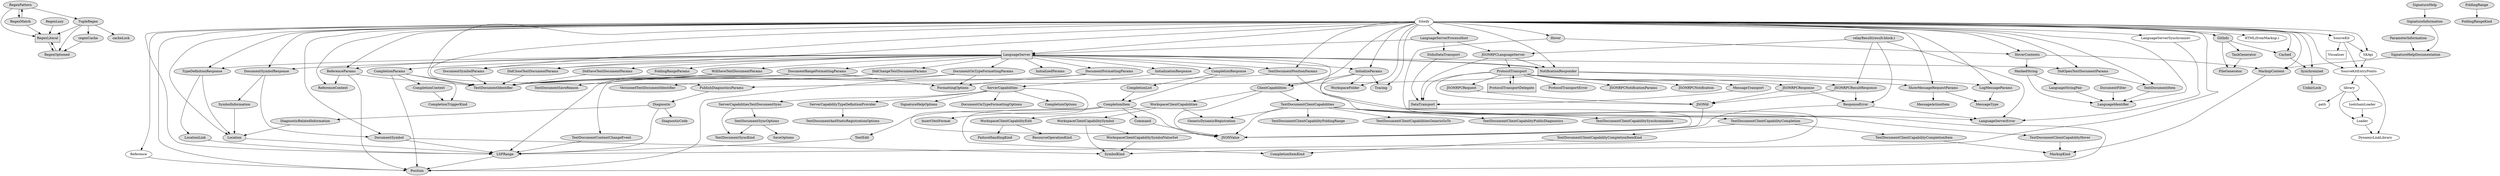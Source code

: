 digraph sweep {
	graph [_draw_="c 9 -#fffffe00 C 7 -#ffffff P 4 0 0 0 756 9343.28 756 9343.28 0 ",
		bb="0,0,9343.3,756",
		xdotversion=1.6
	];
	node [label="\N"];
	0	 [_draw_="c 7 -#000000 C 7 -#e0e0e0 E 324.28 666 55.37 18 ",
		_ldraw_="F 14 11 -Times-Roman c 7 -#000000 T 324.28 662.3 0 69 10 -TupleRegex ",
		fillcolor="#e0e0e0",
		height=0.5,
		href="TupleRegex.swift.html#245_11",
		label=TupleRegex,
		pos="324.28,666",
		style=filled,
		tooltip=".build/checkouts/SwiftRegex5/Sources/TupleRegex.swift",
		width=1.5312];
	1	 [_draw_="c 7 -#000000 C 7 -#e0e0e0 P 4 214.28 612 124.28 612 124.28 576 214.28 576 ",
		_ldraw_="F 14 11 -Times-Roman c 7 -#000000 T 169.28 590.3 0 74 12 -RegexLiteral ",
		fillcolor="#e0e0e0",
		height=0.5,
		href="TupleRegex.swift.html#17_16",
		label=RegexLiteral,
		pos="169.28,594",
		shape=box,
		style=filled,
		tooltip=".build/checkouts/SwiftRegex5/Sources/TupleRegex.swift",
		width=1.25];
	0 -> 1	 [_draw_="c 7 -#000000 B 4 293.28 651 271.27 641.06 241.31 627.53 216.36 616.26 ",
		_hdraw_="S 5 -solid c 7 -#000000 C 7 -#000000 P 3 217.62 612.99 207.07 612.07 214.74 619.37 ",
		pos="e,207.07,612.07 293.28,651 271.27,641.06 241.31,627.53 216.36,616.26",
		width=3];
	23	 [_draw_="c 7 -#000000 C 7 -#e0e0e0 E 206.28 522 67.39 18 ",
		_ldraw_="F 14 11 -Times-Roman c 7 -#000000 T 206.28 518.3 0 88 13 -RegexOptioned ",
		fillcolor="#e0e0e0",
		height=0.5,
		href="TupleRegex.swift.html#21_14",
		label=RegexOptioned,
		pos="206.28,522",
		style=filled,
		tooltip=".build/checkouts/SwiftRegex5/Sources/TupleRegex.swift",
		width=1.8694];
	0 -> 23	 [_draw_="c 7 -#000000 B 7 302.34 649.34 289.48 639.51 273.42 626.06 261.28 612 244.59 592.69 229.65 567.76 219.57 549.21 ",
		_hdraw_="S 5 -solid c 7 -#000000 C 7 -#000000 P 3 222.54 547.33 214.76 540.15 216.36 550.62 ",
		pos="e,214.76,540.15 302.34,649.34 289.48,639.51 273.42,626.06 261.28,612 244.59,592.69 229.65,567.76 219.57,549.21",
		width=4];
	70	 [_draw_="c 7 -#000000 C 7 -#e0e0e0 E 324.28 594 53.42 18 ",
		_ldraw_="F 14 11 -Times-Roman c 7 -#000000 T 324.28 590.3 0 67 10 -regexCache ",
		fillcolor="#e0e0e0",
		height=0.5,
		href="TupleRegex.swift.html#242_12",
		label=regexCache,
		pos="324.28,594",
		style=filled,
		tooltip=".build/checkouts/SwiftRegex5/Sources/TupleRegex.swift",
		width=1.4854];
	0 -> 70	 [_draw_="c 7 -#000000 B 4 324.28 647.7 324.28 639.98 324.28 630.71 324.28 622.11 ",
		_hdraw_="S 5 -solid c 7 -#000000 C 7 -#000000 P 3 327.78 622.1 324.28 612.1 320.78 622.1 ",
		pos="e,324.28,612.1 324.28,647.7 324.28,639.98 324.28,630.71 324.28,622.11",
		width=2];
	108	 [_draw_="c 7 -#000000 C 7 -#e0e0e0 E 446.28 594 50.07 18 ",
		_ldraw_="F 14 11 -Times-Roman c 7 -#000000 T 446.28 590.3 0 61 9 -cacheLock ",
		fillcolor="#e0e0e0",
		height=0.5,
		href="TupleRegex.swift.html#243_12",
		label=cacheLock,
		pos="446.28,594",
		style=filled,
		tooltip=".build/checkouts/SwiftRegex5/Sources/TupleRegex.swift",
		width=1.3895];
	0 -> 108	 [_draw_="c 7 -#000000 B 4 350.45 649.98 368.34 639.72 392.24 626 411.7 614.84 ",
		_hdraw_="S 5 -solid c 7 -#000000 C 7 -#000000 P 3 413.63 617.76 420.57 609.75 410.15 611.69 ",
		pos="e,420.57,609.75 350.45,649.98 368.34,639.72 392.24,626 411.7,614.84",
		width=2];
	1 -> 23	 [_draw_="c 7 -#000000 B 4 172.51 575.7 176.02 567.44 181.13 557.39 186.39 548.3 ",
		_hdraw_="S 5 -solid c 7 -#000000 C 7 -#000000 P 3 189.46 549.99 191.65 539.62 183.47 546.36 ",
		pos="e,191.65,539.62 172.51,575.7 176.02,567.44 181.13,557.39 186.39,548.3",
		width=1];
	2	 [_draw_="c 7 -#000000 C 7 -#ffffff E 8477.28 450 90.01 18 ",
		_ldraw_="F 14 11 -Times-Roman c 7 -#000000 T 8477.28 446.3 0 123 20 -SourceKitEntryPoints ",
		fillcolor="#ffffff",
		height=0.5,
		href="SourceKit.swift.html#98_13",
		label=SourceKitEntryPoints,
		pos="8477.3,450",
		style=filled,
		tooltip="siteify/SourceKit.swift",
		width=2.5047];
	3	 [_draw_="c 7 -#000000 C 7 -#ffffff E 8806.28 162 88.09 18 ",
		_ldraw_="F 14 11 -Times-Roman c 7 -#000000 T 8806.28 158.3 0 120 18 -DynamicLinkLibrary ",
		fillcolor="#ffffff",
		height=0.5,
		href="SourceKit.swift.html#46_7",
		label=DynamicLinkLibrary,
		pos="8806.3,162",
		style=filled,
		tooltip="siteify/SourceKit.swift",
		width=2.4499];
	2 -> 3	 [_draw_="c 7 -#000000 B 7 8492.14 432.12 8519.22 401.78 8578.99 336.67 8635.28 288 8680.53 248.86 8737.34 208.98 8772.73 185.11 ",
		_hdraw_="S 5 -solid c 7 -#000000 C 7 -#000000 P 3 8774.89 187.87 8781.25 179.39 8770.99 182.06 ",
		pos="e,8781.2,179.39 8492.1,432.12 8519.2,401.78 8579,336.67 8635.3,288 8680.5,248.86 8737.3,208.98 8772.7,185.11",
		width=65];
	14	 [_draw_="c 7 -#000000 C 7 -#ffffff E 8714.28 378 35.15 18 ",
		_ldraw_="F 14 11 -Times-Roman c 7 -#000000 T 8714.28 374.3 0 38 7 -library ",
		fillcolor="#ffffff",
		height=0.5,
		href="SourceKit.swift.html#96_12",
		label=library,
		pos="8714.3,378",
		style=filled,
		tooltip="siteify/SourceKit.swift",
		width=0.97357];
	2 -> 14	 [_draw_="c 7 -#000000 B 4 8525.52 434.75 8569.53 421.75 8633.78 402.77 8674.8 390.66 ",
		_hdraw_="S 5 -solid c 7 -#000000 C 7 -#000000 P 3 8675.86 394 8684.45 387.81 8673.87 387.28 ",
		pos="e,8684.5,387.81 8525.5,434.75 8569.5,421.75 8633.8,402.77 8674.8,390.66",
		width=65];
	4	 [_draw_="c 7 -#000000 C 7 -#ffffff E 6201.28 666 35.15 18 ",
		_ldraw_="F 14 11 -Times-Roman c 7 -#000000 T 6201.28 662.3 0 38 7 -Siteify ",
		fillcolor="#ffffff",
		height=0.5,
		href="Siteify.swift.html#24_13",
		label=Siteify,
		pos="6201.3,666",
		style=filled,
		tooltip="siteify/Siteify.swift",
		width=0.97357];
	4 -> 2	 [_draw_="c 7 -#000000 B 7 6236.63 664.7 6518.91 662.22 8397.68 644.55 8445.28 612 8487.24 583.3 8486.26 516.42 8481.81 478.51 ",
		_hdraw_="S 5 -solid c 7 -#000000 C 7 -#000000 P 3 8485.22 477.64 8480.42 468.19 8478.28 478.57 ",
		pos="e,8480.4,468.19 6236.6,664.7 6518.9,662.22 8397.7,644.55 8445.3,612 8487.2,583.3 8486.3,516.42 8481.8,478.51",
		width=6];
	5	 [_draw_="c 7 -#000000 C 7 -#e0e0e0 E 2103.28 378 98.19 18 ",
		_ldraw_="F 14 11 -Times-Roman c 7 -#000000 T 2103.28 374.3 0 136 22 -TextDocumentIdentifier ",
		fillcolor="#e0e0e0",
		height=0.5,
		href="TextDocumentIndentifier.swift.html#11_14",
		label=TextDocumentIdentifier,
		pos="2103.3,378",
		style=filled,
		tooltip=".build/checkouts/SwiftLSPClient/SwiftLSPClient/Types/TextDocumentIndentifier.swift",
		width=2.7332];
	4 -> 5	 [_draw_="c 7 -#000000 B 16 6166.14 664.96 5752.82 664.4 1827.62 657.94 1589.28 612 1502.23 595.22 1473.93 593.53 1403.28 540 1360.5 507.59 \
1312.41 471 1349.28 432 1398.28 380.16 1919.32 403.31 1990.28 396 2000.85 394.91 2011.95 393.53 2022.89 392.03 ",
		_hdraw_="S 5 -solid c 7 -#000000 C 7 -#000000 P 3 2023.46 395.49 2032.88 390.63 2022.49 388.56 ",
		pos="e,2032.9,390.63 6166.1,664.96 5752.8,664.4 1827.6,657.94 1589.3,612 1502.2,595.22 1473.9,593.53 1403.3,540 1360.5,507.59 1312.4,\
471 1349.3,432 1398.3,380.16 1919.3,403.31 1990.3,396 2000.9,394.91 2012,393.53 2022.9,392.03",
		width=2];
	6	 [_draw_="c 7 -#000000 C 7 -#e0e0e0 E 5158.28 594 115.06 18 ",
		_ldraw_="F 14 11 -Times-Roman c 7 -#000000 T 5158.28 590.3 0 161 25 -LanguageServerProcessHost ",
		fillcolor="#e0e0e0",
		height=0.5,
		href="LanguageServerProcessHost.swift.html#20_13",
		label=LanguageServerProcessHost,
		pos="5158.3,594",
		style=filled,
		tooltip=".build/checkouts/SwiftLSPClient/SwiftLSPClient/LanguageServerProcessHost.swift",
		width=3.195];
	4 -> 6	 [_draw_="c 7 -#000000 B 7 6166.34 663.89 6044.78 659.85 5629.07 644.39 5287.28 612 5275.21 610.86 5262.53 609.45 5250.03 607.93 ",
		_hdraw_="S 5 -solid c 7 -#000000 C 7 -#000000 P 3 5250.42 604.45 5240.06 606.69 5249.56 611.4 ",
		pos="e,5240.1,606.69 6166.3,663.89 6044.8,659.85 5629.1,644.39 5287.3,612 5275.2,610.86 5262.5,609.45 5250,607.93",
		width=2];
	8	 [_draw_="c 7 -#000000 C 7 -#ffffff E 8367.28 594 47.17 18 ",
		_ldraw_="F 14 11 -Times-Roman c 7 -#000000 T 8367.28 590.3 0 57 9 -SourceKit ",
		fillcolor="#ffffff",
		height=0.5,
		href="SourceKit.swift.html#169_13",
		label=SourceKit,
		pos="8367.3,594",
		style=filled,
		tooltip="siteify/SourceKit.swift",
		width=1.3117];
	4 -> 8	 [_draw_="c 7 -#000000 B 7 6236.4 664.68 6494.82 662.23 8097.53 645.78 8310.28 612 8314.7 611.3 8319.26 610.35 8323.78 609.25 ",
		_hdraw_="S 5 -solid c 7 -#000000 C 7 -#000000 P 3 8324.79 612.6 8333.56 606.66 8322.99 605.84 ",
		pos="e,8333.6,606.66 6236.4,664.68 6494.8,662.23 8097.5,645.78 8310.3,612 8314.7,611.3 8319.3,610.35 8323.8,609.25",
		width=17];
	11	 [_draw_="c 7 -#000000 C 7 -#e0e0e0 E 4533.28 162 76.54 18 ",
		_ldraw_="F 14 11 -Times-Roman c 7 -#000000 T 4533.28 158.3 0 102 14 -DocumentSymbol ",
		fillcolor="#e0e0e0",
		height=0.5,
		href="DocumentSymbol.swift.html#56_14",
		label=DocumentSymbol,
		pos="4533.3,162",
		style=filled,
		tooltip=".build/checkouts/SwiftLSPClient/SwiftLSPClient/Types/DocumentSymbol.swift",
		width=2.1207];
	4 -> 11	 [_draw_="c 7 -#000000 B 16 6166.2 664.76 5956.26 663.19 4873.26 653.14 4817.28 612 4748.86 561.72 4805.19 499.19 4753.28 432 4735.86 409.47 \
4718.64 417.76 4700.28 396 4643.59 328.81 4676.27 282.07 4618.28 216 4606.69 202.79 4591 191.76 4576.27 183.23 ",
		_hdraw_="S 5 -solid c 7 -#000000 C 7 -#000000 P 3 4577.7 180.03 4567.26 178.26 4574.32 186.16 ",
		pos="e,4567.3,178.26 6166.2,664.76 5956.3,663.19 4873.3,653.14 4817.3,612 4748.9,561.72 4805.2,499.19 4753.3,432 4735.9,409.47 4718.6,\
417.76 4700.3,396 4643.6,328.81 4676.3,282.07 4618.3,216 4606.7,202.79 4591,191.76 4576.3,183.23",
		width=25];
	17	 [_draw_="c 7 -#000000 C 7 -#e0e0e0 E 960.28 162 42.35 18 ",
		_ldraw_="F 14 11 -Times-Roman c 7 -#000000 T 960.28 158.3 0 50 8 -Location ",
		fillcolor="#e0e0e0",
		height=0.5,
		href="Location.swift.html#11_14",
		label=Location,
		pos="960.28,162",
		style=filled,
		tooltip=".build/checkouts/SwiftLSPClient/SwiftLSPClient/Types/Location.swift",
		width=1.1791];
	4 -> 17	 [_draw_="c 7 -#000000 B 13 6166.13 664.9 5721.96 663.58 1211.85 649.29 936.28 612 783.19 591.28 600.28 677.48 600.28 523 600.28 523 600.28 \
523 600.28 377 600.28 234.62 810.91 184.85 909.95 169.31 ",
		_hdraw_="S 5 -solid c 7 -#000000 C 7 -#000000 P 3 910.66 172.75 920.03 167.79 909.62 165.82 ",
		pos="e,920.03,167.79 6166.1,664.9 5722,663.58 1211.9,649.29 936.28,612 783.19,591.28 600.28,677.48 600.28,523 600.28,523 600.28,523 600.28,\
377 600.28,234.62 810.91,184.85 909.95,169.31",
		width=4];
	19	 [_draw_="c 7 -#000000 C 7 -#e0e0e0 E 2500.28 90 49.09 18 ",
		_ldraw_="F 14 11 -Times-Roman c 7 -#000000 T 2500.28 86.3 0 60 8 -LSPRange ",
		fillcolor="#e0e0e0",
		height=0.5,
		href="LSPRange.swift.html#11_14",
		label=LSPRange,
		pos="2500.3,90",
		style=filled,
		tooltip=".build/checkouts/SwiftLSPClient/SwiftLSPClient/Types/LSPRange.swift",
		width=1.3666];
	4 -> 19	 [_draw_="c 7 -#000000 B 16 6165.99 664.91 5695.35 663.73 673.65 650.23 610.28 612 571.79 588.78 562.28 567.94 562.28 523 562.28 523 562.28 \
523 562.28 233 562.28 169.07 615.18 165.81 675.28 144 760.03 113.25 2136.04 95.29 2440.81 91.68 ",
		_hdraw_="S 5 -solid c 7 -#000000 C 7 -#000000 P 3 2441.24 95.17 2451.2 91.56 2441.16 88.17 ",
		pos="e,2451.2,91.556 6166,664.91 5695.3,663.73 673.65,650.23 610.28,612 571.79,588.78 562.28,567.94 562.28,523 562.28,523 562.28,523 \
562.28,233 562.28,169.07 615.18,165.81 675.28,144 760.03,113.25 2136,95.29 2440.8,91.679",
		width=6];
	26	 [_draw_="c 7 -#000000 C 7 -#e0e0e0 E 8024.28 594 37.54 18 ",
		_ldraw_="F 14 11 -Times-Roman c 7 -#000000 T 8024.28 590.3 0 42 7 -GitInfo ",
		fillcolor="#e0e0e0",
		height=0.5,
		href="GitInfo.swift.html#17_13",
		label=GitInfo,
		pos="8024.3,594",
		style=filled,
		tooltip=".build/checkouts/GitInfo/Sources/GitInfo.swift",
		width=1.0375];
	4 -> 26	 [_draw_="c 7 -#000000 B 7 6236.56 664.55 6470.65 661.48 7795.58 642.87 7972.28 612 7976.82 611.21 7981.51 610.1 7986.13 608.83 ",
		_hdraw_="S 5 -solid c 7 -#000000 C 7 -#000000 P 3 7987.47 612.08 7996.04 605.85 7985.46 605.38 ",
		pos="e,7996,605.85 6236.6,664.55 6470.7,661.48 7795.6,642.87 7972.3,612 7976.8,611.21 7981.5,610.1 7986.1,608.83",
		width=7];
	27	 [_draw_="c 7 -#000000 C 7 -#ffffff E 8431.28 522 35.62 18 ",
		_ldraw_="F 14 11 -Times-Roman c 7 -#000000 T 8431.28 518.3 0 39 5 -SKApi ",
		fillcolor="#ffffff",
		height=0.5,
		href="SourceKit.swift.html#167_11",
		label=SKApi,
		pos="8431.3,522",
		style=filled,
		tooltip="siteify/SourceKit.swift",
		width=0.98259];
	4 -> 27	 [_draw_="c 7 -#000000 B 7 6236.37 664.81 6516.61 663.2 8381.6 651.02 8423.28 612 8439.69 596.63 8440.08 570.13 8437.33 550.04 ",
		_hdraw_="S 5 -solid c 7 -#000000 C 7 -#000000 P 3 8440.74 549.2 8435.62 539.92 8433.84 550.37 ",
		pos="e,8435.6,539.92 6236.4,664.81 6516.6,663.2 8381.6,651.02 8423.3,612 8439.7,596.63 8440.1,570.13 8437.3,550.04",
		width=6];
	28	 [_draw_="c 7 -#000000 C 7 -#e0e0e0 P 4 3717.28 540 3609.28 540 3609.28 504 3717.28 504 ",
		_ldraw_="F 14 11 -Times-Roman c 7 -#000000 T 3663.28 518.3 0 92 14 -LanguageServer ",
		fillcolor="#e0e0e0",
		height=0.5,
		href="LanguageServer.swift.html#49_16",
		label=LanguageServer,
		pos="3663.3,522",
		shape=box,
		style=filled,
		tooltip=".build/checkouts/SwiftLSPClient/SwiftLSPClient/LanguageServer.swift",
		width=1.5];
	4 -> 28	 [_draw_="c 7 -#000000 B 7 6166.1 664.49 5998.68 661.9 5265.77 648.92 4666.28 612 4310.93 590.12 3886.2 546.73 3727.36 529.9 ",
		_hdraw_="S 5 -solid c 7 -#000000 C 7 -#000000 P 3 3727.6 526.4 3717.29 528.83 3726.86 533.36 ",
		pos="e,3717.3,528.83 6166.1,664.49 5998.7,661.9 5265.8,648.92 4666.3,612 4310.9,590.12 3886.2,546.73 3727.4,529.9",
		width=16];
	29	 [_draw_="c 7 -#000000 C 7 -#e0e0e0 E 4605.28 450 122.28 18 ",
		_ldraw_="F 14 11 -Times-Roman c 7 -#000000 T 4605.28 446.3 0 172 26 -TextDocumentPositionParams ",
		fillcolor="#e0e0e0",
		height=0.5,
		href="Basic.swift.html#122_14",
		label=TextDocumentPositionParams,
		pos="4605.3,450",
		style=filled,
		tooltip=".build/checkouts/SwiftLSPClient/SwiftLSPClient/Types/Basic.swift",
		width=3.3915];
	4 -> 29	 [_draw_="c 7 -#000000 B 7 6166.01 665.14 5959.44 665.8 4910.91 666.41 4779.28 612 4710.08 583.4 4651.36 514.15 4623.17 476.46 ",
		_hdraw_="S 5 -solid c 7 -#000000 C 7 -#000000 P 3 4625.73 474.03 4616.99 468.04 4620.09 478.17 ",
		pos="e,4617,468.04 6166,665.14 5959.4,665.8 4910.9,666.41 4779.3,612 4710.1,583.4 4651.4,514.15 4623.2,476.46",
		width=1];
	30	 [_draw_="c 7 -#000000 C 7 -#e0e0e0 E 7864.28 522 65.47 18 ",
		_ldraw_="F 14 11 -Times-Roman c 7 -#000000 T 7864.28 518.3 0 85 13 -HoverContents ",
		fillcolor="#e0e0e0",
		height=0.5,
		href="Hover.swift.html#11_12",
		label=HoverContents,
		pos="7864.3,522",
		style=filled,
		tooltip=".build/checkouts/SwiftLSPClient/SwiftLSPClient/Types/Features/Hover.swift",
		width=1.8145];
	4 -> 30	 [_draw_="c 7 -#000000 B 7 6236.28 664.6 6462.58 661.95 7711.76 645.79 7784.28 612 7812.95 598.64 7835.81 569.69 7849.63 548.42 ",
		_hdraw_="S 5 -solid c 7 -#000000 C 7 -#000000 P 3 7852.66 550.18 7855 539.84 7846.73 546.47 ",
		pos="e,7855,539.84 6236.3,664.6 6462.6,661.95 7711.8,645.79 7784.3,612 7812.9,598.64 7835.8,569.69 7849.6,548.42",
		width=1];
	33	 [_draw_="c 7 -#000000 C 7 -#e0e0e0 E 7497.28 378 76.54 18 ",
		_ldraw_="F 14 11 -Times-Roman c 7 -#000000 T 7497.28 374.3 0 102 18 -ClientCapabilities ",
		fillcolor="#e0e0e0",
		height=0.5,
		href="ClientCapabilities.swift.html#222_14",
		label=ClientCapabilities,
		pos="7497.3,378",
		style=filled,
		tooltip=".build/checkouts/SwiftLSPClient/SwiftLSPClient/Types/ClientCapabilities.swift",
		width=2.1207];
	4 -> 33	 [_draw_="c 7 -#000000 B 13 6236.5 664.93 6440.22 664.34 7460.09 659.06 7505.28 612 7516.36 600.46 7506.88 591.92 7505.28 576 7498.78 511.58 \
7474.94 496.2 7483.28 432 7484.41 423.28 7486.55 413.95 7488.82 405.58 ",
		_hdraw_="S 5 -solid c 7 -#000000 C 7 -#000000 P 3 7492.19 406.54 7491.6 395.96 7485.46 404.6 ",
		pos="e,7491.6,395.96 6236.5,664.93 6440.2,664.34 7460.1,659.06 7505.3,612 7516.4,600.46 7506.9,591.92 7505.3,576 7498.8,511.58 7474.9,\
496.2 7483.3,432 7484.4,423.28 7486.5,413.95 7488.8,405.58",
		width=1];
	37	 [_draw_="c 7 -#000000 C 7 -#e0e0e0 E 8049.28 306 79.41 18 ",
		_ldraw_="F 14 11 -Times-Roman c 7 -#000000 T 8049.28 302.3 0 107 18 -LanguageIdentifier ",
		fillcolor="#e0e0e0",
		height=0.5,
		href="Basic.swift.html#52_12",
		label=LanguageIdentifier,
		pos="8049.3,306",
		style=filled,
		tooltip=".build/checkouts/SwiftLSPClient/SwiftLSPClient/Types/Basic.swift",
		width=2.2075];
	4 -> 37	 [_draw_="c 7 -#000000 B 19 6236.45 664.92 6458.71 664.29 7663.82 658.74 7820.28 612 7879.14 594.41 7894.97 583.57 7938.28 540 7977.77 500.27 \
7958.41 465.55 8003.28 432 8054.04 394.04 8102.52 446.16 8141.28 396 8151.06 383.34 8149.28 373.85 8141.28 360 8132.49 344.79 8117.49 \
333.56 8102.13 325.46 ",
		_hdraw_="S 5 -solid c 7 -#000000 C 7 -#000000 P 3 8103.61 322.28 8093.09 321.04 8100.53 328.57 ",
		pos="e,8093.1,321.04 6236.5,664.92 6458.7,664.29 7663.8,658.74 7820.3,612 7879.1,594.41 7895,583.57 7938.3,540 7977.8,500.27 7958.4,465.55 \
8003.3,432 8054,394.04 8102.5,446.16 8141.3,396 8151.1,383.34 8149.3,373.85 8141.3,360 8132.5,344.79 8117.5,333.56 8102.1,325.46",
		width=1];
	40	 [_draw_="c 7 -#000000 C 7 -#e0e0e0 E 1202.28 450 74.14 18 ",
		_ldraw_="F 14 11 -Times-Roman c 7 -#000000 T 1202.28 446.3 0 98 15 -ReferenceParams ",
		fillcolor="#e0e0e0",
		height=0.5,
		href="Reference.swift.html#19_14",
		label=ReferenceParams,
		pos="1202.3,450",
		style=filled,
		tooltip=".build/checkouts/SwiftLSPClient/SwiftLSPClient/Types/Features/Reference.swift",
		width=2.0569];
	4 -> 40	 [_draw_="c 7 -#000000 B 7 6166.02 664.87 5727.56 663.17 1345.83 645.35 1290.28 612 1241.35 582.63 1217.8 515.51 1208.08 477.87 ",
		_hdraw_="S 5 -solid c 7 -#000000 C 7 -#000000 P 3 1211.46 476.98 1205.69 468.09 1204.66 478.64 ",
		pos="e,1205.7,468.09 6166,664.87 5727.6,663.17 1345.8,645.35 1290.3,612 1241.3,582.63 1217.8,515.51 1208.1,477.87",
		width=1];
	41	 [_draw_="c 7 -#000000 C 7 -#e0e0e0 E 2756.28 18 39.95 18 ",
		_ldraw_="F 14 11 -Times-Roman c 7 -#000000 T 2756.28 14.3 0 46 8 -Position ",
		fillcolor="#e0e0e0",
		height=0.5,
		href="Position.swift.html#11_14",
		label=Position,
		pos="2756.3,18",
		style=filled,
		tooltip=".build/checkouts/SwiftLSPClient/SwiftLSPClient/Types/Position.swift",
		width=1.1152];
	4 -> 41	 [_draw_="c 7 -#000000 B 22 6166.11 664.96 5976.39 664.54 5079.22 660.01 4966.28 612 4859.52 566.62 4864.23 508.78 4777.28 432 4758.34 415.28 \
4746.43 417.57 4733.28 396 4712.21 361.47 4714.28 347.45 4714.28 307 4714.28 307 4714.28 307 4714.28 161 4714.28 104.11 4674.71 \
94.08 4622.28 72 4536.35 35.81 3096.67 21.85 2806.86 19.4 ",
		_hdraw_="S 5 -solid c 7 -#000000 C 7 -#000000 P 3 2806.68 15.9 2796.65 19.32 2806.62 22.9 ",
		pos="e,2796.6,19.319 6166.1,664.96 5976.4,664.54 5079.2,660.01 4966.3,612 4859.5,566.62 4864.2,508.78 4777.3,432 4758.3,415.28 4746.4,\
417.57 4733.3,396 4712.2,361.47 4714.3,347.45 4714.3,307 4714.3,307 4714.3,307 4714.3,161 4714.3,104.11 4674.7,94.081 4622.3,72 \
4536.3,35.811 3096.7,21.854 2806.9,19.405",
		width=12];
	42	 [_draw_="c 7 -#000000 C 7 -#e0e0e0 E 729.28 450 101.09 18 ",
		_ldraw_="F 14 11 -Times-Roman c 7 -#000000 T 729.28 446.3 0 140 22 -TypeDefinitionResponse ",
		fillcolor="#e0e0e0",
		height=0.5,
		href="TypeDefinition.swift.html#11_12",
		label=TypeDefinitionResponse,
		pos="729.28,450",
		style=filled,
		tooltip=".build/checkouts/SwiftLSPClient/SwiftLSPClient/Types/Features/TypeDefinition.swift",
		width=2.811];
	4 -> 42	 [_draw_="c 7 -#000000 B 7 6166.13 664.87 5719.69 663.2 1167.59 645.41 1035.28 612 926.11 584.44 812.65 510.84 759.79 473.46 ",
		_hdraw_="S 5 -solid c 7 -#000000 C 7 -#000000 P 3 761.71 470.53 751.53 467.57 757.64 476.23 ",
		pos="e,751.53,467.57 6166.1,664.87 5719.7,663.2 1167.6,645.41 1035.3,612 926.11,584.44 812.65,510.84 759.79,473.46",
		width=1];
	44	 [_draw_="c 7 -#000000 C 7 -#e0e0e0 E 4862.28 378 119.38 18 ",
		_ldraw_="F 14 11 -Times-Roman c 7 -#000000 T 4862.28 374.3 0 168 24 -ShowMessageRequestParams ",
		fillcolor="#e0e0e0",
		height=0.5,
		href="ShowMessageRequest.swift.html#11_14",
		label=ShowMessageRequestParams,
		pos="4862.3,378",
		style=filled,
		tooltip=".build/checkouts/SwiftLSPClient/SwiftLSPClient/Types/Window/ShowMessageRequest.swift",
		width=3.3137];
	4 -> 44	 [_draw_="c 7 -#000000 B 10 6166.18 664.67 5976.12 662.7 5076.95 651.32 5034.28 612 4974.97 557.35 5061.87 494.81 5011.28 432 4996.87 414.12 \
4975.98 402.26 4954.38 394.41 ",
		_hdraw_="S 5 -solid c 7 -#000000 C 7 -#000000 P 3 4955.35 391.04 4944.76 391.18 4953.12 397.68 ",
		pos="e,4944.8,391.18 6166.2,664.67 5976.1,662.7 5076.9,651.32 5034.3,612 4975,557.35 5061.9,494.81 5011.3,432 4996.9,414.12 4976,402.26 \
4954.4,394.41",
		width=1];
	46	 [_draw_="c 7 -#000000 C 7 -#e0e0e0 E 7674.28 378 81.34 18 ",
		_ldraw_="F 14 11 -Times-Roman c 7 -#000000 T 7674.28 374.3 0 110 16 -TextDocumentItem ",
		fillcolor="#e0e0e0",
		height=0.5,
		href="Basic.swift.html#90_14",
		label=TextDocumentItem,
		pos="7674.3,378",
		style=filled,
		tooltip=".build/checkouts/SwiftLSPClient/SwiftLSPClient/Types/Basic.swift",
		width=2.2624];
	4 -> 46	 [_draw_="c 7 -#000000 B 13 6236.47 664.94 6438.1 664.45 7441.99 659.61 7570.28 612 7666.65 576.23 7706.62 560.59 7751.28 468 7758.23 453.59 \
7758.72 446.16 7751.28 432 7744.16 418.46 7731.85 407.71 7719.13 399.52 ",
		_hdraw_="S 5 -solid c 7 -#000000 C 7 -#000000 P 3 7720.7 396.38 7710.31 394.27 7717.11 402.4 ",
		pos="e,7710.3,394.27 6236.5,664.94 6438.1,664.45 7442,659.61 7570.3,612 7666.7,576.23 7706.6,560.59 7751.3,468 7758.2,453.59 7758.7,446.16 \
7751.3,432 7744.2,418.46 7731.8,407.71 7719.1,399.52",
		width=3];
	47	 [_draw_="c 7 -#000000 C 7 -#e0e0e0 E 7155.28 378 75.09 18 ",
		_ldraw_="F 14 11 -Times-Roman c 7 -#000000 T 7155.28 374.3 0 100 15 -WorkspaceFolder ",
		fillcolor="#e0e0e0",
		height=0.5,
		href="WorkspaceFolder.swift.html#11_14",
		label=WorkspaceFolder,
		pos="7155.3,378",
		style=filled,
		tooltip=".build/checkouts/SwiftLSPClient/SwiftLSPClient/Types/WorkspaceFolder.swift",
		width=2.0888];
	4 -> 47	 [_draw_="c 7 -#000000 B 13 6236.57 664.8 6384.44 663.7 6949.55 656.57 7014.28 612 7043.27 592.04 7033.43 572.36 7047.28 540 7067.6 492.5 \
7059.72 473.66 7090.28 432 7098.78 420.4 7110.41 409.86 7121.48 401.29 ",
		_hdraw_="S 5 -solid c 7 -#000000 C 7 -#000000 P 3 7123.83 403.9 7129.77 395.13 7119.65 398.28 ",
		pos="e,7129.8,395.13 6236.6,664.8 6384.4,663.7 6949.5,656.57 7014.3,612 7043.3,592.04 7033.4,572.36 7047.3,540 7067.6,492.5 7059.7,473.66 \
7090.3,432 7098.8,420.4 7110.4,409.86 7121.5,401.29",
		width=1];
	51	 [_draw_="c 7 -#000000 C 7 -#e0e0e0 P 4 5002.53 468 4860.03 468 4860.03 432 5002.53 432 ",
		_ldraw_="F 14 11 -Times-Roman c 7 -#000000 T 4931.28 446.3 0 127 21 -NotificationResponder ",
		fillcolor="#e0e0e0",
		height=0.5,
		href="LanguageServer.swift.html#78_16",
		label=NotificationResponder,
		pos="4931.3,450",
		shape=box,
		style=filled,
		tooltip=".build/checkouts/SwiftLSPClient/SwiftLSPClient/LanguageServer.swift",
		width=1.9792];
	4 -> 51	 [_draw_="c 7 -#000000 B 7 6166.32 664.49 5973.89 661.58 5050.52 645.86 5001.28 612 4956.59 581.27 4940.2 515.48 4934.37 478.21 ",
		_hdraw_="S 5 -solid c 7 -#000000 C 7 -#000000 P 3 4937.8 477.48 4932.93 468.07 4930.87 478.46 ",
		pos="e,4932.9,468.07 6166.3,664.49 5973.9,661.58 5050.5,645.86 5001.3,612 4956.6,581.27 4940.2,515.48 4934.4,478.21",
		width=1];
	53	 [_draw_="c 7 -#000000 C 7 -#e0e0e0 E 8646.28 450 60.17 18 ",
		_ldraw_="F 14 11 -Times-Roman c 7 -#000000 T 8646.28 446.3 0 77 12 -Synchronized ",
		fillcolor="#e0e0e0",
		height=0.5,
		href="Parallel.swift.html#57_13",
		label=Synchronized,
		pos="8646.3,450",
		style=filled,
		tooltip=".build/checkouts/Parallel/Sources/Parallel.swift",
		width=1.6728];
	4 -> 53	 [_draw_="c 7 -#000000 B 7 6236.63 664.97 6521.14 664.67 8429.43 660.83 8539.28 612 8594.88 587.28 8625.39 516.83 8638.46 477.81 ",
		_hdraw_="S 5 -solid c 7 -#000000 C 7 -#000000 P 3 8641.84 478.75 8641.56 468.16 8635.17 476.62 ",
		pos="e,8641.6,468.16 6236.6,664.97 6521.1,664.67 8429.4,660.83 8539.3,612 8594.9,587.28 8625.4,516.83 8638.5,477.81",
		width=14];
	56	 [_draw_="c 7 -#000000 C 7 -#e0e0e0 E 8425.28 90 57.29 18 ",
		_ldraw_="F 14 11 -Times-Roman c 7 -#000000 T 8425.28 86.3 0 72 10 -SymbolKind ",
		fillcolor="#e0e0e0",
		height=0.5,
		href="SymbolKind.swift.html#11_12",
		label=SymbolKind,
		pos="8425.3,90",
		style=filled,
		tooltip=".build/checkouts/SwiftLSPClient/SwiftLSPClient/Types/SymbolKind.swift",
		width=1.586];
	4 -> 56	 [_draw_="c 7 -#000000 B 16 6236.33 664.71 6512.64 662.32 8335.62 645.41 8577.28 612 8734.14 590.31 8922.28 681.35 8922.28 523 8922.28 523 \
8922.28 523 8922.28 233 8922.28 192.55 8933.27 171.14 8903.28 144 8873.35 116.93 8616.05 100.52 8491.84 94.11 ",
		_hdraw_="S 5 -solid c 7 -#000000 C 7 -#000000 P 3 8491.85 90.6 8481.68 93.59 8491.49 97.59 ",
		pos="e,8481.7,93.59 6236.3,664.71 6512.6,662.32 8335.6,645.41 8577.3,612 8734.1,590.31 8922.3,681.35 8922.3,523 8922.3,523 8922.3,523 \
8922.3,233 8922.3,192.55 8933.3,171.14 8903.3,144 8873.4,116.93 8616.1,100.52 8491.8,94.107",
		width=2];
	61	 [_draw_="c 7 -#000000 C 7 -#e0e0e0 E 8561.28 522 37.54 18 ",
		_ldraw_="F 14 11 -Times-Roman c 7 -#000000 T 8561.28 518.3 0 42 6 -Cached ",
		fillcolor="#e0e0e0",
		height=0.5,
		href="Parallel.swift.html#74_13",
		label=Cached,
		pos="8561.3,522",
		style=filled,
		tooltip=".build/checkouts/Parallel/Sources/Parallel.swift",
		width=1.0375];
	4 -> 61	 [_draw_="c 7 -#000000 B 7 6236.73 665.17 6519.96 666.39 8407.09 672.22 8509.28 612 8532.2 598.49 8546.03 570.66 8553.61 549.69 ",
		_hdraw_="S 5 -solid c 7 -#000000 C 7 -#000000 P 3 8556.98 550.64 8556.83 540.04 8550.34 548.42 ",
		pos="e,8556.8,540.04 6236.7,665.17 6520,666.39 8407.1,672.22 8509.3,612 8532.2,598.49 8546,570.66 8553.6,549.69",
		width=7];
	62	 [_draw_="c 7 -#000000 C 7 -#e0e0e0 E 7169.28 450 69.32 18 ",
		_ldraw_="F 14 11 -Times-Roman c 7 -#000000 T 7169.28 446.3 0 91 16 -InitializeParams ",
		fillcolor="#e0e0e0",
		height=0.5,
		href="Initialization.swift.html#17_14",
		label=InitializeParams,
		pos="7169.3,450",
		style=filled,
		tooltip=".build/checkouts/SwiftLSPClient/SwiftLSPClient/Types/Initialization.swift",
		width=1.9242];
	4 -> 62	 [_draw_="c 7 -#000000 B 7 6236.39 664.92 6391.79 664.27 7013.1 658.76 7085.28 612 7132.36 581.5 7154.57 515.62 7163.74 478.27 ",
		_hdraw_="S 5 -solid c 7 -#000000 C 7 -#000000 P 3 7167.25 478.64 7166.09 468.11 7160.43 477.07 ",
		pos="e,7166.1,468.11 6236.4,664.92 6391.8,664.27 7013.1,658.76 7085.3,612 7132.4,581.5 7154.6,515.62 7163.7,478.27",
		width=1];
	66	 [_draw_="c 7 -#000000 C 7 -#e0e0e0 E 1746.28 450 103.49 18 ",
		_ldraw_="F 14 11 -Times-Roman c 7 -#000000 T 1746.28 446.3 0 144 20 -DocumentSymbolParams ",
		fillcolor="#e0e0e0",
		height=0.5,
		href="DocumentSymbol.swift.html#11_14",
		label=DocumentSymbolParams,
		pos="1746.3,450",
		style=filled,
		tooltip=".build/checkouts/SwiftLSPClient/SwiftLSPClient/Types/DocumentSymbol.swift",
		width=2.8749];
	4 -> 66	 [_draw_="c 7 -#000000 B 10 6166.12 664.51 5971.71 661.68 5008.59 646.48 4222.28 612 3171.12 565.91 2905.64 578.37 1859.28 468 1849.44 466.96 \
1839.14 465.68 1828.94 464.3 ",
		_hdraw_="S 5 -solid c 7 -#000000 C 7 -#000000 P 3 1829.18 460.8 1818.79 462.88 1828.21 467.73 ",
		pos="e,1818.8,462.88 6166.1,664.51 5971.7,661.68 5008.6,646.48 4222.3,612 3171.1,565.91 2905.6,578.37 1859.3,468 1849.4,466.96 1839.1,\
465.68 1828.9,464.3",
		width=1];
	68	 [_draw_="c 7 -#000000 C 7 -#e0e0e0 E 8264.28 450 68.37 18 ",
		_ldraw_="F 14 11 -Times-Roman c 7 -#000000 T 8264.28 446.3 0 89 13 -MarkupContent ",
		fillcolor="#e0e0e0",
		height=0.5,
		href="Basic.swift.html#146_14",
		label=MarkupContent,
		pos="8264.3,450",
		style=filled,
		tooltip=".build/checkouts/SwiftLSPClient/SwiftLSPClient/Types/Basic.swift",
		width=1.8923];
	4 -> 68	 [_draw_="c 7 -#000000 B 13 6236.35 664.7 6485.63 662.52 7982.11 647.92 8070.28 612 8092.12 603.1 8090.8 590.67 8109.28 576 8131.58 558.29 \
8139.73 557.39 8162.28 540 8189.55 518.96 8219.02 492.85 8239.24 474.36 ",
		_hdraw_="S 5 -solid c 7 -#000000 C 7 -#000000 P 3 8241.78 476.78 8246.77 467.43 8237.04 471.62 ",
		pos="e,8246.8,467.43 6236.3,664.7 6485.6,662.52 7982.1,647.92 8070.3,612 8092.1,603.1 8090.8,590.67 8109.3,576 8131.6,558.29 8139.7,557.39 \
8162.3,540 8189.5,518.96 8219,492.85 8239.2,474.36",
		width=1];
	73	 [_draw_="c 7 -#000000 C 7 -#e0e0e0 E 7208.28 594 33.22 18 ",
		_ldraw_="F 14 11 -Times-Roman c 7 -#000000 T 7208.28 590.3 0 35 5 -Hover ",
		fillcolor="#e0e0e0",
		height=0.5,
		href="Hover.swift.html#46_14",
		label=Hover,
		pos="7208.3,594",
		style=filled,
		tooltip=".build/checkouts/SwiftLSPClient/SwiftLSPClient/Types/Features/Hover.swift",
		width=0.91871];
	4 -> 73	 [_draw_="c 7 -#000000 B 7 6236.43 664.43 6387.14 661.77 6979.11 649.14 7161.28 612 7165.18 611.2 7169.2 610.15 7173.16 608.95 ",
		_hdraw_="S 5 -solid c 7 -#000000 C 7 -#000000 P 3 7174.42 612.22 7182.81 605.74 7172.21 605.57 ",
		pos="e,7182.8,605.74 6236.4,664.43 6387.1,661.77 6979.1,649.14 7161.3,612 7165.2,611.2 7169.2,610.15 7173.2,608.95",
		width=1];
	74	 [_draw_="c 7 -#000000 C 7 -#e0e0e0 E 7617.28 450 125.16 18 ",
		_ldraw_="F 14 11 -Times-Roman c 7 -#000000 T 7617.28 446.3 0 177 25 -DidOpenTextDocumentParams ",
		fillcolor="#e0e0e0",
		height=0.5,
		href="TextSynchronization.swift.html#11_14",
		label=DidOpenTextDocumentParams,
		pos="7617.3,450",
		style=filled,
		tooltip=".build/checkouts/SwiftLSPClient/SwiftLSPClient/Types/TextSynchronization.swift",
		width=3.4783];
	4 -> 74	 [_draw_="c 7 -#000000 B 7 6236.45 664.62 6442.26 662.29 7483.2 648.71 7539.28 612 7585.51 581.73 7605.16 515.76 7612.84 478.34 ",
		_hdraw_="S 5 -solid c 7 -#000000 C 7 -#000000 P 3 7616.35 478.63 7614.78 468.15 7609.47 477.32 ",
		pos="e,7614.8,468.15 6236.5,664.62 6442.3,662.29 7483.2,648.71 7539.3,612 7585.5,581.73 7605.2,515.76 7612.8,478.34",
		width=1];
	80	 [_draw_="c 7 -#000000 C 7 -#e0e0e0 E 5083.28 378 83.26 18 ",
		_ldraw_="F 14 11 -Times-Roman c 7 -#000000 T 5083.28 374.3 0 113 16 -LogMessageParams ",
		fillcolor="#e0e0e0",
		height=0.5,
		href="LogMessageParams.swift.html#11_14",
		label=LogMessageParams,
		pos="5083.3,378",
		style=filled,
		tooltip=".build/checkouts/SwiftLSPClient/SwiftLSPClient/Types/Window/LogMessageParams.swift",
		width=2.3173];
	4 -> 80	 [_draw_="c 7 -#000000 B 7 6166.54 663.23 6016.38 655.13 5423.18 618.68 5256.28 540 5255.15 539.47 5156.67 447.55 5108.81 402.86 ",
		_hdraw_="S 5 -solid c 7 -#000000 C 7 -#000000 P 3 5111.02 400.13 5101.32 395.86 5106.24 405.24 ",
		pos="e,5101.3,395.86 6166.5,663.23 6016.4,655.13 5423.2,618.68 5256.3,540 5255.2,539.47 5156.7,447.55 5108.8,402.86",
		width=2];
	90	 [_draw_="c 7 -#000000 C 7 -#e0e0e0 E 960.28 450 111.19 18 ",
		_ldraw_="F 14 11 -Times-Roman c 7 -#000000 T 960.28 446.3 0 156 22 -DocumentSymbolResponse ",
		fillcolor="#e0e0e0",
		height=0.5,
		href="DocumentSymbol.swift.html#25_12",
		label=DocumentSymbolResponse,
		pos="960.28,450",
		style=filled,
		tooltip=".build/checkouts/SwiftLSPClient/SwiftLSPClient/Types/DocumentSymbol.swift",
		width=3.0943];
	4 -> 90	 [_draw_="c 7 -#000000 B 7 6166.07 665.06 5721.16 665.8 1207.4 671.8 1086.28 612 1028.87 583.66 989.8 515.32 971.74 477.43 ",
		_hdraw_="S 5 -solid c 7 -#000000 C 7 -#000000 P 3 974.77 475.65 967.4 468.05 968.42 478.59 ",
		pos="e,967.4,468.05 6166.1,665.06 5721.2,665.8 1207.4,671.8 1086.3,612 1028.9,583.66 989.8,515.32 971.74,477.43",
		width=1];
	98	 [_draw_="c 7 -#000000 C 7 -#ffffff E 1213.28 90 47.17 18 ",
		_ldraw_="F 14 11 -Times-Roman c 7 -#000000 T 1213.28 86.3 0 57 9 -Reference ",
		fillcolor="#ffffff",
		height=0.5,
		href="Siteify.swift.html#718_7",
		label=Reference,
		pos="1213.3,90",
		style=filled,
		tooltip="siteify/Siteify.swift",
		width=1.3117];
	4 -> 98	 [_draw_="c 7 -#000000 B 16 6166.09 664.92 5694.18 663.84 632.62 651.36 569.28 612 531.63 588.6 524.28 567.32 524.28 523 524.28 523 524.28 \
523 524.28 233 524.28 185.54 542.44 168.18 583.28 144 631.93 115.19 1010.41 98.42 1156.25 92.97 ",
		_hdraw_="S 5 -solid c 7 -#000000 C 7 -#000000 P 3 1156.47 96.47 1166.34 92.6 1156.22 89.47 ",
		pos="e,1166.3,92.602 6166.1,664.92 5694.2,663.84 632.62,651.36 569.28,612 531.63,588.6 524.28,567.32 524.28,523 524.28,523 524.28,523 \
524.28,233 524.28,185.54 542.44,168.18 583.28,144 631.93,115.19 1010.4,98.421 1156.2,92.975",
		width=8];
	110	 [_draw_="c 7 -#000000 C 7 -#e0e0e0 E 7325.28 378 38.49 18 ",
		_ldraw_="F 14 11 -Times-Roman c 7 -#000000 T 7325.28 374.3 0 44 7 -Tracing ",
		fillcolor="#e0e0e0",
		height=0.5,
		href="Initialization.swift.html#11_12",
		label=Tracing,
		pos="7325.3,378",
		style=filled,
		tooltip=".build/checkouts/SwiftLSPClient/SwiftLSPClient/Types/Initialization.swift",
		width=1.0694];
	4 -> 110	 [_draw_="c 7 -#000000 B 7 6236.33 664.54 6394.42 662.25 7036.75 650.61 7117.28 612 7166.36 588.47 7266.38 458.55 7307.26 403.58 ",
		_hdraw_="S 5 -solid c 7 -#000000 C 7 -#000000 P 3 7310.15 405.55 7313.29 395.43 7304.53 401.38 ",
		pos="e,7313.3,395.43 6236.3,664.54 6394.4,662.25 7036.8,650.61 7117.3,612 7166.4,588.47 7266.4,458.55 7307.3,403.58",
		width=2];
	111	 [_draw_="c 7 -#000000 C 7 -#e0e0e0 E 2544.28 378 107.34 18 ",
		_ldraw_="F 14 11 -Times-Roman c 7 -#000000 T 2544.28 374.3 0 150 24 -PublishDiagnosticsParams ",
		fillcolor="#e0e0e0",
		height=0.5,
		href="Diagnostics.swift.html#52_14",
		label=PublishDiagnosticsParams,
		pos="2544.3,378",
		style=filled,
		tooltip=".build/checkouts/SwiftLSPClient/SwiftLSPClient/Types/Diagnostics.swift",
		width=2.9846];
	4 -> 111	 [_draw_="c 7 -#000000 B 16 6166.23 664.88 5842.9 663.67 3375.02 653.22 2636.28 612 2351.58 596.12 1548.89 682.72 1361.28 468 1350.75 455.95 \
1350.16 443.51 1361.28 432 1400.93 390.93 2331.33 400.1 2388.28 396 2408.27 394.56 2429.65 392.55 2449.98 390.4 ",
		_hdraw_="S 5 -solid c 7 -#000000 C 7 -#000000 P 3 2450.61 393.86 2460.18 389.31 2449.86 386.9 ",
		pos="e,2460.2,389.31 6166.2,664.88 5842.9,663.67 3375,653.22 2636.3,612 2351.6,596.12 1548.9,682.72 1361.3,468 1350.7,455.95 1350.2,443.51 \
1361.3,432 1400.9,390.93 2331.3,400.1 2388.3,396 2408.3,394.56 2429.7,392.55 2450,390.4",
		width=2];
	116	 [_draw_="c 7 -#000000 C 7 -#e0e0e0 E 1871.28 378 76.54 18 ",
		_ldraw_="F 14 11 -Times-Roman c 7 -#000000 T 1871.28 374.3 0 102 16 -ReferenceContext ",
		fillcolor="#e0e0e0",
		height=0.5,
		href="Reference.swift.html#11_14",
		label=ReferenceContext,
		pos="1871.3,378",
		style=filled,
		tooltip=".build/checkouts/SwiftLSPClient/SwiftLSPClient/Types/Features/Reference.swift",
		width=2.1207];
	4 -> 116	 [_draw_="c 7 -#000000 B 13 6166.19 665.02 5729.82 665.23 1367.33 665.95 1248.28 612 1170.01 576.53 1149.97 548.26 1119.28 468 1113.56 453.06 \
1108.37 443.7 1119.28 432 1122.11 428.96 1593.84 397.38 1788.62 384.46 ",
		_hdraw_="S 5 -solid c 7 -#000000 C 7 -#000000 P 3 1789.06 387.94 1798.81 383.79 1788.6 380.96 ",
		pos="e,1798.8,383.79 6166.2,665.02 5729.8,665.23 1367.3,665.95 1248.3,612 1170,576.53 1150,548.26 1119.3,468 1113.6,453.06 1108.4,443.7 \
1119.3,432 1122.1,428.96 1593.8,397.38 1788.6,384.46",
		width=1];
	122	 [_draw_="c 7 -#000000 C 7 -#e0e0e0 E 1497.28 450 126.61 18 ",
		_ldraw_="F 14 11 -Times-Roman c 7 -#000000 T 1497.28 446.3 0 179 26 -DidCloseTextDocumentParams ",
		fillcolor="#e0e0e0",
		height=0.5,
		href="TextSynchronization.swift.html#78_14",
		label=DidCloseTextDocumentParams,
		pos="1497.3,450",
		style=filled,
		tooltip=".build/checkouts/SwiftLSPClient/SwiftLSPClient/Types/TextSynchronization.swift",
		width=3.5103];
	4 -> 122	 [_draw_="c 7 -#000000 B 10 6166.27 664.98 5925.52 664.7 4489.79 661 3322.28 612 2833.66 591.49 2711.19 585.59 2224.28 540 1997.78 518.79 \
1732.82 483.76 1593.75 464.59 ",
		_hdraw_="S 5 -solid c 7 -#000000 C 7 -#000000 P 3 1593.94 461.08 1583.55 463.18 1592.98 468.01 ",
		pos="e,1583.6,463.18 6166.3,664.98 5925.5,664.7 4489.8,661 3322.3,612 2833.7,591.49 2711.2,585.59 2224.3,540 1997.8,518.79 1732.8,483.76 \
1593.8,464.59",
		width=1];
	124	 [_draw_="c 7 -#000000 C 7 -#ffffff E 7378.28 594 118.41 18 ",
		_ldraw_="F 14 11 -Times-Roman c 7 -#000000 T 7378.28 590.3 0 167 26 -LanguageServerSynchronizer ",
		fillcolor="#ffffff",
		height=0.5,
		href="Synchronizer.swift.html#16_7",
		label=LanguageServerSynchronizer,
		pos="7378.3,594",
		style=filled,
		tooltip="siteify/Synchronizer.swift",
		width=3.2908];
	4 -> 124	 [_draw_="c 7 -#000000 B 7 6236.21 664.27 6368.74 661.28 6853.04 648.35 7250.28 612 7261.79 610.95 7273.85 609.63 7285.78 608.19 ",
		_hdraw_="S 5 -solid c 7 -#000000 C 7 -#000000 P 3 7286.26 611.66 7295.76 606.96 7285.41 604.71 ",
		pos="e,7295.8,606.96 6236.2,664.27 6368.7,661.28 6853,648.35 7250.3,612 7261.8,610.95 7273.9,609.63 7285.8,608.19",
		width=2];
	127	 [_draw_="c 7 -#000000 C 7 -#ffffff E 8210.28 594 91.46 18 ",
		_ldraw_="F 14 11 -Times-Roman c 7 -#000000 T 8210.28 590.3 0 125 17 -HTML(fromMarkup:) ",
		fillcolor="#ffffff",
		height=0.5,
		href="Siteify.swift.html#759_5",
		label="HTML(fromMarkup:)",
		pos="8210.3,594",
		style=filled,
		tooltip="siteify/Siteify.swift",
		width=2.5367];
	4 -> 127	 [_draw_="c 7 -#000000 B 7 6236.4 664.65 6463.03 662.31 7721.53 647.87 8104.28 612 8114.47 611.04 8125.17 609.72 8135.69 608.22 ",
		_hdraw_="S 5 -solid c 7 -#000000 C 7 -#000000 P 3 8136.32 611.66 8145.7 606.74 8135.3 604.74 ",
		pos="e,8145.7,606.74 6236.4,664.65 6463,662.31 7721.5,647.87 8104.3,612 8114.5,611.04 8125.2,609.72 8135.7,608.22",
		width=1];
	7	 [_draw_="c 7 -#000000 C 7 -#e0e0e0 E 5126.28 522 82.31 18 ",
		_ldraw_="F 14 11 -Times-Roman c 7 -#000000 T 5126.28 518.3 0 111 18 -StdioDataTransport ",
		fillcolor="#e0e0e0",
		height=0.5,
		href="StdioDataTransport.swift.html#11_13",
		label=StdioDataTransport,
		pos="5126.3,522",
		style=filled,
		tooltip=".build/checkouts/SwiftLSPClient/SwiftLSPClient/JSONRPC/StdioDataTransport.swift",
		width=2.2853];
	6 -> 7	 [_draw_="c 7 -#000000 B 4 5150.37 575.7 5146.72 567.73 5142.32 558.1 5138.28 549.26 ",
		_hdraw_="S 5 -solid c 7 -#000000 C 7 -#000000 P 3 5141.44 547.74 5134.09 540.1 5135.07 550.65 ",
		pos="e,5134.1,540.1 5150.4,575.7 5146.7,567.73 5142.3,558.1 5138.3,549.26",
		width=6];
	6 -> 28	 [_draw_="c 7 -#000000 B 4 5049.86 587.92 4757.62 574.24 3960 536.89 3727.61 526.01 ",
		_hdraw_="S 5 -solid c 7 -#000000 C 7 -#000000 P 3 3727.46 522.5 3717.3 525.53 3727.13 529.49 ",
		pos="e,3717.3,525.53 5049.9,587.92 4757.6,574.24 3960,536.89 3727.6,526.01",
		width=3];
	105	 [_draw_="c 7 -#000000 C 7 -#e0e0e0 E 5374.28 522 109.29 18 ",
		_ldraw_="F 14 11 -Times-Roman c 7 -#000000 T 5374.28 518.3 0 152 21 -JSONRPCLanguageServer ",
		fillcolor="#e0e0e0",
		height=0.5,
		href="JSONRPCLanguageServer.swift.html#11_13",
		label=JSONRPCLanguageServer,
		pos="5374.3,522",
		style=filled,
		tooltip=".build/checkouts/SwiftLSPClient/SwiftLSPClient/JSONRPCLanguageServer.swift",
		width=3.0304];
	6 -> 105	 [_draw_="c 7 -#000000 B 4 5205.95 577.55 5238.88 566.88 5282.83 552.64 5317.56 541.38 ",
		_hdraw_="S 5 -solid c 7 -#000000 C 7 -#000000 P 3 5318.67 544.7 5327.1 538.29 5316.51 538.04 ",
		pos="e,5327.1,538.29 5205.9,577.55 5238.9,566.88 5282.8,552.64 5317.6,541.38",
		width=1];
	79	 [_draw_="c 7 -#000000 C 7 -#e0e0e0 P 4 5454.53 324 5358.03 324 5358.03 288 5454.53 288 ",
		_ldraw_="F 14 11 -Times-Roman c 7 -#000000 T 5406.28 302.3 0 81 13 -DataTransport ",
		fillcolor="#e0e0e0",
		height=0.5,
		href="DataTransport.swift.html#11_16",
		label=DataTransport,
		pos="5406.3,306",
		shape=box,
		style=filled,
		tooltip=".build/checkouts/SwiftLSPClient/SwiftLSPClient/JSONRPC/DataTransport.swift",
		width=1.3403];
	7 -> 79	 [_draw_="c 7 -#000000 B 7 5138.15 504.18 5161.48 472.17 5216.39 401.98 5277.28 360 5298.82 345.14 5325.18 333.38 5348.44 324.75 ",
		_hdraw_="S 5 -solid c 7 -#000000 C 7 -#000000 P 3 5349.63 328.04 5357.85 321.36 5347.26 321.46 ",
		pos="e,5357.9,321.36 5138.1,504.18 5161.5,472.17 5216.4,401.98 5277.3,360 5298.8,345.14 5325.2,333.38 5348.4,324.75",
		width=2];
	8 -> 2	 [_draw_="c 7 -#000000 B 7 8366.96 575.96 8367.43 556.73 8370.8 525.37 8386.28 504 8396.49 489.9 8411.7 478.95 8426.77 470.77 ",
		_hdraw_="S 5 -solid c 7 -#000000 C 7 -#000000 P 3 8428.77 473.68 8436.09 466.03 8425.59 467.44 ",
		pos="e,8436.1,466.03 8367,575.96 8367.4,556.73 8370.8,525.37 8386.3,504 8396.5,489.9 8411.7,478.95 8426.8,470.77",
		width=76];
	22	 [_draw_="c 7 -#000000 C 7 -#ffffff P 4 8338.53 540 8266.03 540 8266.03 504 8338.53 504 ",
		_ldraw_="F 14 11 -Times-Roman c 7 -#000000 T 8302.28 518.3 0 57 10 -Visualiser ",
		fillcolor="#ffffff",
		height=0.5,
		href="SourceKit.swift.html#18_9",
		label=Visualiser,
		pos="8302.3,522",
		shape=box,
		style=filled,
		tooltip="siteify/SourceKit.swift",
		width=1.0069];
	8 -> 22	 [_draw_="c 7 -#000000 B 4 8352.2 576.76 8344.15 568.1 8334.08 557.25 8325.09 547.57 ",
		_hdraw_="S 5 -solid c 7 -#000000 C 7 -#000000 P 3 8327.55 545.07 8318.18 540.12 8322.42 549.83 ",
		pos="e,8318.2,540.12 8352.2,576.76 8344.2,568.1 8334.1,557.25 8325.1,547.57",
		width=4];
	8 -> 27	 [_draw_="c 7 -#000000 B 4 8382.12 576.76 8390.39 567.71 8400.84 556.29 8409.98 546.3 ",
		_hdraw_="S 5 -solid c 7 -#000000 C 7 -#000000 P 3 8412.79 548.41 8416.95 538.67 8407.62 543.68 ",
		pos="e,8417,538.67 8382.1,576.76 8390.4,567.71 8400.8,556.29 8410,546.3",
		width=76];
	9	 [_draw_="c 7 -#000000 C 7 -#e0e0e0 E 7833.28 306 117.46 18 ",
		_ldraw_="F 14 11 -Times-Roman c 7 -#000000 T 7833.28 302.3 0 165 27 -WorkspaceClientCapabilities ",
		fillcolor="#e0e0e0",
		height=0.5,
		href="ClientCapabilities.swift.html#67_14",
		label=WorkspaceClientCapabilities,
		pos="7833.3,306",
		style=filled,
		tooltip=".build/checkouts/SwiftLSPClient/SwiftLSPClient/Types/ClientCapabilities.swift",
		width=3.2589];
	10	 [_draw_="c 7 -#000000 C 7 -#e0e0e0 E 7869.28 234 117.46 18 ",
		_ldraw_="F 14 11 -Times-Roman c 7 -#000000 T 7869.28 230.3 0 165 26 -GenericDynamicRegistration ",
		fillcolor="#e0e0e0",
		height=0.5,
		href="ClientCapabilities.swift.html#11_14",
		label=GenericDynamicRegistration,
		pos="7869.3,234",
		style=filled,
		tooltip=".build/checkouts/SwiftLSPClient/SwiftLSPClient/Types/ClientCapabilities.swift",
		width=3.2589];
	9 -> 10	 [_draw_="c 7 -#000000 B 4 7842.17 287.7 7846.27 279.73 7851.22 270.1 7855.77 261.26 ",
		_hdraw_="S 5 -solid c 7 -#000000 C 7 -#000000 P 3 7859.02 262.6 7860.48 252.1 7852.79 259.4 ",
		pos="e,7860.5,252.1 7842.2,287.7 7846.3,279.73 7851.2,270.1 7855.8,261.26",
		width=6];
	38	 [_draw_="c 7 -#000000 C 7 -#e0e0e0 E 8131.28 234 126.61 18 ",
		_ldraw_="F 14 11 -Times-Roman c 7 -#000000 T 8131.28 230.3 0 179 29 -WorkspaceClientCapabilityEdit ",
		fillcolor="#e0e0e0",
		height=0.5,
		href="ClientCapabilities.swift.html#32_14",
		label=WorkspaceClientCapabilityEdit,
		pos="8131.3,234",
		style=filled,
		tooltip=".build/checkouts/SwiftLSPClient/SwiftLSPClient/Types/ClientCapabilities.swift",
		width=3.5103];
	9 -> 38	 [_draw_="c 7 -#000000 B 4 7894.66 290.58 7942.34 279.38 8008.59 263.82 8058.86 252.01 ",
		_hdraw_="S 5 -solid c 7 -#000000 C 7 -#000000 P 3 8059.75 255.4 8068.69 249.7 8058.15 248.58 ",
		pos="e,8068.7,249.7 7894.7,290.58 7942.3,279.38 8008.6,263.82 8058.9,252.01",
		width=2];
	117	 [_draw_="c 7 -#000000 C 7 -#e0e0e0 E 8454.28 234 140.08 18 ",
		_ldraw_="F 14 11 -Times-Roman c 7 -#000000 T 8454.28 230.3 0 200 31 -WorkspaceClientCapabilitySymbol ",
		fillcolor="#e0e0e0",
		height=0.5,
		href="ClientCapabilities.swift.html#52_14",
		label=WorkspaceClientCapabilitySymbol,
		pos="8454.3,234",
		style=filled,
		tooltip=".build/checkouts/SwiftLSPClient/SwiftLSPClient/Types/ClientCapabilities.swift",
		width=3.8943];
	9 -> 117	 [_draw_="c 7 -#000000 B 7 7917.6 293.4 7931.84 291.53 7946.47 289.66 7960.28 288 8089.02 272.48 8236.92 256.91 8337.07 246.7 ",
		_hdraw_="S 5 -solid c 7 -#000000 C 7 -#000000 P 3 8337.63 250.16 8347.22 245.67 8336.92 243.2 ",
		pos="e,8347.2,245.67 7917.6,293.4 7931.8,291.53 7946.5,289.66 7960.3,288 8089,272.48 8236.9,256.91 8337.1,246.7",
		width=2];
	11 -> 19	 [_draw_="c 7 -#000000 B 4 4458.21 158.42 4133.25 147.23 2851.16 103.08 2559.52 93.04 ",
		_hdraw_="S 5 -solid c 7 -#000000 C 7 -#000000 P 3 2559.28 89.53 2549.17 92.68 2559.04 96.53 ",
		pos="e,2549.2,92.683 4458.2,158.42 4133.3,147.23 2851.2,103.08 2559.5,93.04",
		width=2];
	11 -> 56	 [_draw_="c 7 -#000000 B 10 4609 159.39 4758.91 156.23 5104.09 149.07 5394.28 144 6447.57 125.6 6711.04 129.54 7764.28 108 7981.74 103.55 \
8239.4 96.38 8358.62 92.95 ",
		_hdraw_="S 5 -solid c 7 -#000000 C 7 -#000000 P 3 8358.8 96.44 8368.69 92.66 8358.6 89.45 ",
		pos="e,8368.7,92.656 4609,159.39 4758.9,156.23 5104.1,149.07 5394.3,144 6447.6,125.6 6711,129.54 7764.3,108 7981.7,103.55 8239.4,96.375 \
8358.6,92.946",
		width=1];
	12	 [_draw_="c 7 -#000000 C 7 -#e0e0e0 E 6327.28 162 203.15 18 ",
		_ldraw_="F 14 11 -Times-Roman c 7 -#000000 T 6327.28 158.3 0 297 46 -TextDocumentClientCapabilityCompletionItemKind ",
		fillcolor="#e0e0e0",
		height=0.5,
		href="ClientCapabilities.swift.html#119_14",
		label=TextDocumentClientCapabilityCompletionItemKind,
		pos="6327.3,162",
		style=filled,
		tooltip=".build/checkouts/SwiftLSPClient/SwiftLSPClient/Types/ClientCapabilities.swift",
		width=5.6449];
	13	 [_draw_="c 7 -#000000 C 7 -#e0e0e0 E 4494.28 90 88.09 18 ",
		_ldraw_="F 14 11 -Times-Roman c 7 -#000000 T 4494.28 86.3 0 120 18 -CompletionItemKind ",
		fillcolor="#e0e0e0",
		height=0.5,
		href="Basic.swift.html#18_12",
		label=CompletionItemKind,
		pos="4494.3,90",
		style=filled,
		tooltip=".build/checkouts/SwiftLSPClient/SwiftLSPClient/Types/Basic.swift",
		width=2.4499];
	12 -> 13	 [_draw_="c 7 -#000000 B 4 6144.82 154.03 5761.12 139.38 4882.05 105.81 4590.33 94.67 ",
		_hdraw_="S 5 -solid c 7 -#000000 C 7 -#000000 P 3 4590.33 91.17 4580.2 94.28 4590.06 98.16 ",
		pos="e,4580.2,94.281 6144.8,154.03 5761.1,139.38 4882,105.81 4590.3,94.668",
		width=3];
	72	 [_draw_="c 7 -#000000 C 7 -#ffffff E 8714.28 306 70.29 18 ",
		_ldraw_="F 14 11 -Times-Roman c 7 -#000000 T 8714.28 302.3 0 92 15 -toolchainLoader ",
		fillcolor="#ffffff",
		height=0.5,
		href="SourceKit.swift.html#67_4",
		label=toolchainLoader,
		pos="8714.3,306",
		style=filled,
		tooltip="siteify/SourceKit.swift",
		width=1.9471];
	14 -> 72	 [_draw_="c 7 -#000000 B 4 8714.28 359.7 8714.28 351.98 8714.28 342.71 8714.28 334.11 ",
		_hdraw_="S 5 -solid c 7 -#000000 C 7 -#000000 P 3 8717.78 334.1 8714.28 324.1 8710.78 334.1 ",
		pos="e,8714.3,324.1 8714.3,359.7 8714.3,351.98 8714.3,342.71 8714.3,334.11",
		width=1];
	101	 [_draw_="c 7 -#000000 C 7 -#ffffff E 8806.28 234 36.1 18 ",
		_ldraw_="F 14 11 -Times-Roman c 7 -#000000 T 8806.28 230.3 0 40 6 -Loader ",
		fillcolor="#ffffff",
		height=0.5,
		href="SourceKit.swift.html#73_7",
		label=Loader,
		pos="8806.3,234",
		style=filled,
		tooltip="siteify/SourceKit.swift",
		width=1.0055];
	14 -> 101	 [_draw_="c 7 -#000000 B 13 8741.2 366.38 8746.82 364.22 8752.73 362 8758.28 360 8805.47 342.95 8835.99 364.75 8865.28 324 8874.61 311.01 \
8871.79 302.61 8865.28 288 8859.33 274.67 8848.2 263.3 8837.19 254.54 ",
		_hdraw_="S 5 -solid c 7 -#000000 C 7 -#000000 P 3 8839 251.52 8828.88 248.36 8834.82 257.14 ",
		pos="e,8828.9,248.36 8741.2,366.38 8746.8,364.22 8752.7,362 8758.3,360 8805.5,342.95 8836,364.75 8865.3,324 8874.6,311.01 8871.8,302.61 \
8865.3,288 8859.3,274.67 8848.2,263.3 8837.2,254.54",
		width=1];
	114	 [_draw_="c 7 -#000000 C 7 -#ffffff E 8829.28 306 27 18 ",
		_ldraw_="F 14 11 -Times-Roman c 7 -#000000 T 8829.28 302.3 0 25 4 -path ",
		fillcolor="#ffffff",
		height=0.5,
		href="SourceKit.swift.html#94_16",
		label=path,
		pos="8829.3,306",
		style=filled,
		tooltip="siteify/SourceKit.swift",
		width=0.75];
	14 -> 114	 [_draw_="c 7 -#000000 B 4 8735.91 363.83 8754.41 352.57 8781.17 336.28 8801.31 324.03 ",
		_hdraw_="S 5 -solid c 7 -#000000 C 7 -#000000 P 3 8803.31 326.9 8810.04 318.71 8799.67 320.92 ",
		pos="e,8810,318.71 8735.9,363.83 8754.4,352.57 8781.2,336.28 8801.3,324.03",
		width=1];
	15	 [_draw_="c 7 -#000000 C 7 -#e0e0e0 E 7325.28 306 130.93 18 ",
		_ldraw_="F 14 11 -Times-Roman c 7 -#000000 T 7325.28 302.3 0 186 30 -TextDocumentClientCapabilities ",
		fillcolor="#e0e0e0",
		height=0.5,
		href="ClientCapabilities.swift.html#173_14",
		label=TextDocumentClientCapabilities,
		pos="7325.3,306",
		style=filled,
		tooltip=".build/checkouts/SwiftLSPClient/SwiftLSPClient/Types/ClientCapabilities.swift",
		width=3.6429];
	15 -> 10	 [_draw_="c 7 -#000000 B 7 7417.32 293.16 7500.82 282.42 7627.3 266.16 7737.28 252 7748.73 250.53 7760.75 248.98 7772.67 247.44 ",
		_hdraw_="S 5 -solid c 7 -#000000 C 7 -#000000 P 3 7773.18 250.91 7782.65 246.16 7772.29 243.96 ",
		pos="e,7782.7,246.16 7417.3,293.16 7500.8,282.42 7627.3,266.16 7737.3,252 7748.7,250.53 7760.8,248.98 7772.7,247.44",
		width=8];
	16	 [_draw_="c 7 -#000000 C 7 -#e0e0e0 E 5457.28 162 53.42 18 ",
		_ldraw_="F 14 11 -Times-Roman c 7 -#000000 T 5457.28 158.3 0 67 9 -JSONValue ",
		fillcolor="#e0e0e0",
		height=0.5,
		href="JSONValue.swift.html#11_12",
		label=JSONValue,
		pos="5457.3,162",
		style=filled,
		tooltip=".build/checkouts/SwiftLSPClient/SwiftLSPClient/JSONRPC/JSONValue.swift",
		width=1.4854];
	15 -> 16	 [_draw_="c 7 -#000000 B 13 7234.12 293.04 7216.29 291.06 7197.72 289.25 7180.28 288 7028.06 277.1 5950.01 305.99 5807.28 252 5783.96 243.18 \
5786.89 226.48 5764.28 216 5685.6 179.54 5585.06 167.96 5520.9 164.4 ",
		_hdraw_="S 5 -solid c 7 -#000000 C 7 -#000000 P 3 5520.69 160.88 5510.53 163.87 5520.34 167.87 ",
		pos="e,5510.5,163.87 7234.1,293.04 7216.3,291.06 7197.7,289.25 7180.3,288 7028.1,277.1 5950,305.99 5807.3,252 5784,243.18 5786.9,226.48 \
5764.3,216 5685.6,179.54 5585.1,167.96 5520.9,164.4",
		width=7];
	43	 [_draw_="c 7 -#000000 C 7 -#e0e0e0 E 6369.28 234 181 18 ",
		_ldraw_="F 14 11 -Times-Roman c 7 -#000000 T 6369.28 230.3 0 263 41 -TextDocumentClientCapabilitiesGenericGoTo ",
		fillcolor="#e0e0e0",
		height=0.5,
		href="TextDocumentClientCapabilitiesGenericGoTo.swift.html#11_14",
		label=TextDocumentClientCapabilitiesGenericGoTo,
		pos="6369.3,234",
		style=filled,
		tooltip=".build/checkouts/SwiftLSPClient/SwiftLSPClient/Types/Client/TextDocumentClientCapabilitiesGenericGoTo.swift",
		width=5.0324];
	15 -> 43	 [_draw_="c 7 -#000000 B 10 7232.15 293.26 7214.92 291.32 7197.07 289.47 7180.28 288 6904.87 263.89 6834.99 272.32 6559.28 252 6542.16 250.74 \
6524.18 249.29 6506.4 247.78 ",
		_hdraw_="S 5 -solid c 7 -#000000 C 7 -#000000 P 3 6506.22 244.26 6495.96 246.89 6505.63 251.23 ",
		pos="e,6496,246.89 7232.1,293.26 7214.9,291.32 7197.1,289.47 7180.3,288 6904.9,263.89 6835,272.32 6559.3,252 6542.2,250.74 6524.2,249.29 \
6506.4,247.78",
		width=8];
	58	 [_draw_="c 7 -#000000 C 7 -#e0e0e0 E 6760.28 234 191.6 18 ",
		_ldraw_="F 14 11 -Times-Roman c 7 -#000000 T 6760.28 230.3 0 279 45 -TextDocumentClientCapabilityPublicDiagnostics ",
		fillcolor="#e0e0e0",
		height=0.5,
		href="ClientCapabilities.swift.html#153_14",
		label=TextDocumentClientCapabilityPublicDiagnostics,
		pos="6760.3,234",
		style=filled,
		tooltip=".build/checkouts/SwiftLSPClient/SwiftLSPClient/Types/ClientCapabilities.swift",
		width=5.3157];
	15 -> 58	 [_draw_="c 7 -#000000 B 4 7231.34 293.36 7135.28 281.46 6985.69 262.93 6880.92 249.95 ",
		_hdraw_="S 5 -solid c 7 -#000000 C 7 -#000000 P 3 6881.28 246.47 6870.93 248.71 6880.42 253.41 ",
		pos="e,6870.9,248.71 7231.3,293.36 7135.3,281.46 6985.7,262.93 6880.9,249.95",
		width=2];
	71	 [_draw_="c 7 -#000000 C 7 -#e0e0e0 E 7155.28 234 185.35 18 ",
		_ldraw_="F 14 11 -Times-Roman c 7 -#000000 T 7155.28 230.3 0 269 43 -TextDocumentClientCapabilitySynchronization ",
		fillcolor="#e0e0e0",
		height=0.5,
		href="ClientCapabilities.swift.html#89_14",
		label=TextDocumentClientCapabilitySynchronization,
		pos="7155.3,234",
		style=filled,
		tooltip=".build/checkouts/SwiftLSPClient/SwiftLSPClient/Types/ClientCapabilities.swift",
		width=5.1421];
	15 -> 71	 [_draw_="c 7 -#000000 B 4 7285.85 288.76 7261.84 278.88 7230.95 266.16 7205.24 255.58 ",
		_hdraw_="S 5 -solid c 7 -#000000 C 7 -#000000 P 3 7206.25 252.2 7195.67 251.63 7203.59 258.68 ",
		pos="e,7195.7,251.63 7285.8,288.76 7261.8,278.88 7231,266.16 7205.2,255.58",
		width=2];
	87	 [_draw_="c 7 -#000000 C 7 -#e0e0e0 E 7527.28 234 168 18 ",
		_ldraw_="F 14 11 -Times-Roman c 7 -#000000 T 7527.28 230.3 0 243 38 -TextDocumentClientCapabilityCompletion ",
		fillcolor="#e0e0e0",
		height=0.5,
		href="ClientCapabilities.swift.html#131_14",
		label=TextDocumentClientCapabilityCompletion,
		pos="7527.3,234",
		style=filled,
		tooltip=".build/checkouts/SwiftLSPClient/SwiftLSPClient/Types/ClientCapabilities.swift",
		width=4.6713];
	15 -> 87	 [_draw_="c 7 -#000000 B 4 7371.11 289.12 7400.65 278.88 7439.27 265.5 7470.71 254.6 ",
		_hdraw_="S 5 -solid c 7 -#000000 C 7 -#000000 P 3 7471.92 257.89 7480.22 251.31 7469.62 251.27 ",
		pos="e,7480.2,251.31 7371.1,289.12 7400.6,278.88 7439.3,265.5 7470.7,254.6",
		width=2];
	94	 [_draw_="c 7 -#000000 C 7 -#e0e0e0 E 7698.28 162 148.28 18 ",
		_ldraw_="F 14 11 -Times-Roman c 7 -#000000 T 7698.28 158.3 0 212 33 -TextDocumentClientCapabilityHover ",
		fillcolor="#e0e0e0",
		height=0.5,
		href="ClientCapabilities.swift.html#143_14",
		label=TextDocumentClientCapabilityHover,
		pos="7698.3,162",
		style=filled,
		tooltip=".build/checkouts/SwiftLSPClient/SwiftLSPClient/Types/ClientCapabilities.swift",
		width=4.1137];
	15 -> 94	 [_draw_="c 7 -#000000 B 7 7455.95 304.38 7552.43 300.81 7672.28 288.78 7704.28 252 7718.9 235.18 7715.19 209.15 7709.13 189.57 ",
		_hdraw_="S 5 -solid c 7 -#000000 C 7 -#000000 P 3 7712.4 188.32 7705.84 180.01 7705.78 190.6 ",
		pos="e,7705.8,180.01 7456,304.38 7552.4,300.81 7672.3,288.78 7704.3,252 7718.9,235.18 7715.2,209.15 7709.1,189.57",
		width=2];
	123	 [_draw_="c 7 -#000000 C 7 -#e0e0e0 E 5993.28 234 176.18 18 ",
		_ldraw_="F 14 11 -Times-Roman c 7 -#000000 T 5993.28 230.3 0 256 40 -TextDocumentClientCapabilityFoldingRange ",
		fillcolor="#e0e0e0",
		height=0.5,
		href="ClientCapabilities.swift.html#161_14",
		label=TextDocumentClientCapabilityFoldingRange,
		pos="5993.3,234",
		style=filled,
		tooltip=".build/checkouts/SwiftLSPClient/SwiftLSPClient/Types/ClientCapabilities.swift",
		width=4.8998];
	15 -> 123	 [_draw_="c 7 -#000000 B 10 7233.34 293.09 7215.75 291.13 7197.46 289.31 7180.28 288 6736.4 254.05 6623.55 280.27 6179.28 252 6161.66 250.88 \
6143.13 249.47 6124.87 247.94 ",
		_hdraw_="S 5 -solid c 7 -#000000 C 7 -#000000 P 3 6125.02 244.44 6114.76 247.08 6124.43 251.41 ",
		pos="e,6114.8,247.08 7233.3,293.09 7215.7,291.13 7197.5,289.31 7180.3,288 6736.4,254.05 6623.6,280.27 6179.3,252 6161.7,250.88 6143.1,\
249.47 6124.9,247.94",
		width=2];
	17 -> 19	 [_draw_="c 7 -#000000 B 4 1002.27 159.09 1216.84 149.34 2190.48 105.08 2441.23 93.68 ",
		_hdraw_="S 5 -solid c 7 -#000000 C 7 -#000000 P 3 2441.76 97.16 2451.59 93.21 2441.44 90.17 ",
		pos="e,2451.6,93.213 1002.3,159.09 1216.8,149.34 2190.5,105.08 2441.2,93.684",
		width=1];
	18	 [_draw_="c 7 -#000000 C 7 -#e0e0e0 E 3609.28 162 42.37 18 ",
		_ldraw_="F 14 11 -Times-Roman c 7 -#000000 T 3609.28 158.3 0 49 8 -TextEdit ",
		fillcolor="#e0e0e0",
		height=0.5,
		href="Basic.swift.html#154_14",
		label=TextEdit,
		pos="3609.3,162",
		style=filled,
		tooltip=".build/checkouts/SwiftLSPClient/SwiftLSPClient/Types/Basic.swift",
		width=1.1701];
	18 -> 19	 [_draw_="c 7 -#000000 B 4 3567.83 158.38 3398.14 147.67 2756.14 107.15 2558.52 94.68 ",
		_hdraw_="S 5 -solid c 7 -#000000 C 7 -#000000 P 3 2558.55 91.17 2548.35 94.03 2558.11 98.16 ",
		pos="e,2548.3,94.034 3567.8,158.38 3398.1,147.67 2756.1,107.15 2558.5,94.677",
		width=2];
	19 -> 41	 [_draw_="c 7 -#000000 B 4 2538.6 78.52 2585.35 65.74 2664.17 44.18 2713.04 30.82 ",
		_hdraw_="S 5 -solid c 7 -#000000 C 7 -#000000 P 3 2714.27 34.11 2722.99 28.1 2712.42 27.36 ",
		pos="e,2723,28.101 2538.6,78.52 2585.4,65.737 2664.2,44.185 2713,30.822",
		width=6];
	20	 [_draw_="c 7 -#000000 C 7 -#e0e0e0 E 5898.28 450 76.54 18 ",
		_ldraw_="F 14 11 -Times-Roman c 7 -#000000 T 5898.28 446.3 0 102 17 -ProtocolTransport ",
		fillcolor="#e0e0e0",
		height=0.5,
		href="ProtocolTransport.swift.html#23_13",
		label=ProtocolTransport,
		pos="5898.3,450",
		style=filled,
		tooltip=".build/checkouts/SwiftLSPClient/SwiftLSPClient/JSONRPC/ProtocolTransport.swift",
		width=2.1207];
	21	 [_draw_="c 7 -#000000 C 7 -#e0e0e0 E 6486.28 306 39.95 18 ",
		_ldraw_="F 14 11 -Times-Roman c 7 -#000000 T 6486.28 302.3 0 46 6 -JSONId ",
		fillcolor="#e0e0e0",
		height=0.5,
		href="JSONRPC.swift.html#11_12",
		label=JSONId,
		pos="6486.3,306",
		style=filled,
		tooltip=".build/checkouts/SwiftLSPClient/SwiftLSPClient/JSONRPC/JSONRPC.swift",
		width=1.1152];
	20 -> 21	 [_draw_="c 7 -#000000 B 10 5973.22 446.14 6086.01 440.89 6293.32 427.22 6360.28 396 6381.36 386.17 6379.76 374.08 6398.28 360 6415.16 347.16 \
6435.36 334.8 6452.14 325.26 ",
		_hdraw_="S 5 -solid c 7 -#000000 C 7 -#000000 P 3 6454.06 328.2 6461.07 320.26 6450.64 322.09 ",
		pos="e,6461.1,320.26 5973.2,446.14 6086,440.89 6293.3,427.22 6360.3,396 6381.4,386.17 6379.8,374.08 6398.3,360 6415.2,347.16 6435.4,334.8 \
6452.1,325.26",
		width=4];
	24	 [_draw_="c 7 -#000000 C 7 -#e0e0e0 E 5619.28 378 77.49 18 ",
		_ldraw_="F 14 11 -Times-Roman c 7 -#000000 T 5619.28 374.3 0 104 16 -MessageTransport ",
		fillcolor="#e0e0e0",
		height=0.5,
		href="MessageTransport.swift.html#11_13",
		label=MessageTransport,
		pos="5619.3,378",
		style=filled,
		tooltip=".build/checkouts/SwiftLSPClient/SwiftLSPClient/JSONRPC/MessageTransport.swift",
		width=2.1527];
	20 -> 24	 [_draw_="c 7 -#000000 B 4 5848.07 436.4 5800.86 424.56 5730.11 406.81 5679.79 394.18 ",
		_hdraw_="S 5 -solid c 7 -#000000 C 7 -#000000 P 3 5680.57 390.77 5670.02 391.73 5678.86 397.56 ",
		pos="e,5670,391.73 5848.1,436.4 5800.9,424.56 5730.1,406.81 5679.8,394.18",
		width=4];
	25	 [_draw_="c 7 -#000000 C 7 -#e0e0e0 P 4 5883.28 396 5715.28 396 5715.28 360 5883.28 360 ",
		_ldraw_="F 14 11 -Times-Roman c 7 -#000000 T 5799.28 374.3 0 152 25 -ProtocolTransportDelegate ",
		fillcolor="#e0e0e0",
		height=0.5,
		href="ProtocolTransport.swift.html#18_16",
		label=ProtocolTransportDelegate,
		pos="5799.3,378",
		shape=box,
		style=filled,
		tooltip=".build/checkouts/SwiftLSPClient/SwiftLSPClient/JSONRPC/ProtocolTransport.swift",
		width=2.3333];
	20 -> 25	 [_draw_="c 7 -#000000 B 4 5870.05 433.12 5856.05 423.96 5839.34 412.29 5825.61 402.14 ",
		_hdraw_="S 5 -solid c 7 -#000000 C 7 -#000000 P 3 5827.59 399.25 5817.49 396.04 5823.39 404.85 ",
		pos="e,5817.5,396.04 5870.1,433.12 5856,423.96 5839.3,412.29 5825.6,402.14",
		width=3];
	52	 [_draw_="c 7 -#000000 C 7 -#e0e0e0 E 6878.28 378 107.34 18 ",
		_ldraw_="F 14 11 -Times-Roman c 7 -#000000 T 6878.28 374.3 0 150 21 -JSONRPCResultResponse ",
		fillcolor="#e0e0e0",
		height=0.5,
		href="JSONRPC.swift.html#90_14",
		label=JSONRPCResultResponse,
		pos="6878.3,378",
		style=filled,
		tooltip=".build/checkouts/SwiftLSPClient/SwiftLSPClient/JSONRPC/JSONRPC.swift",
		width=2.9846];
	20 -> 52	 [_draw_="c 7 -#000000 B 7 5973.19 446.49 6123.13 441.01 6470.67 425.98 6761.28 396 6771.49 394.95 6782.18 393.66 6792.76 392.26 ",
		_hdraw_="S 5 -solid c 7 -#000000 C 7 -#000000 P 3 6793.42 395.7 6802.86 390.9 6792.49 388.77 ",
		pos="e,6802.9,390.9 5973.2,446.49 6123.1,441.01 6470.7,425.98 6761.3,396 6771.5,394.95 6782.2,393.66 6792.8,392.26",
		width=2];
	60	 [_draw_="c 7 -#000000 C 7 -#e0e0e0 E 5997.28 378 96.29 18 ",
		_ldraw_="F 14 11 -Times-Roman c 7 -#000000 T 5997.28 374.3 0 132 22 -ProtocolTransportError ",
		fillcolor="#e0e0e0",
		height=0.5,
		href="ProtocolTransport.swift.html#11_12",
		label=ProtocolTransportError,
		pos="5997.3,378",
		style=filled,
		tooltip=".build/checkouts/SwiftLSPClient/SwiftLSPClient/JSONRPC/ProtocolTransport.swift",
		width=2.6693];
	20 -> 60	 [_draw_="c 7 -#000000 B 4 5921.24 432.76 5934.42 423.45 5951.16 411.61 5965.58 401.41 ",
		_hdraw_="S 5 -solid c 7 -#000000 C 7 -#000000 P 3 5967.61 404.26 5973.75 395.63 5963.57 398.55 ",
		pos="e,5973.8,395.63 5921.2,432.76 5934.4,423.45 5951.2,411.61 5965.6,401.41",
		width=7];
	78	 [_draw_="c 7 -#000000 C 7 -#e0e0e0 E 6231.28 378 120.36 18 ",
		_ldraw_="F 14 11 -Times-Roman c 7 -#000000 T 6231.28 374.3 0 169 25 -JSONRPCNotificationParams ",
		fillcolor="#e0e0e0",
		height=0.5,
		href="JSONRPC.swift.html#123_14",
		label=JSONRPCNotificationParams,
		pos="6231.3,378",
		style=filled,
		tooltip=".build/checkouts/SwiftLSPClient/SwiftLSPClient/JSONRPC/JSONRPC.swift",
		width=3.3367];
	20 -> 78	 [_draw_="c 7 -#000000 B 4 5953.26 437.44 6008.21 425.89 6093.14 408.04 6154.68 395.1 ",
		_hdraw_="S 5 -solid c 7 -#000000 C 7 -#000000 P 3 6155.66 398.47 6164.73 392.99 6154.22 391.62 ",
		pos="e,6164.7,392.99 5953.3,437.44 6008.2,425.89 6093.1,408.04 6154.7,395.1",
		width=3];
	20 -> 79	 [_draw_="c 7 -#000000 B 10 5826.38 443.66 5734.97 436.01 5582.92 420.13 5532.28 396 5510.98 385.85 5512.11 374.21 5493.28 360 5478.78 349.06 \
5461.91 338.37 5446.91 329.49 ",
		_hdraw_="S 5 -solid c 7 -#000000 C 7 -#000000 P 3 5448.25 326.22 5437.85 324.21 5444.73 332.27 ",
		pos="e,5437.8,324.21 5826.4,443.66 5735,436.01 5582.9,420.13 5532.3,396 5511,385.85 5512.1,374.21 5493.3,360 5478.8,349.06 5461.9,338.37 \
5446.9,329.49",
		width=1];
	96	 [_draw_="c 7 -#000000 C 7 -#e0e0e0 E 6668.28 378 84.24 18 ",
		_ldraw_="F 14 11 -Times-Roman c 7 -#000000 T 6668.28 374.3 0 114 15 -JSONRPCResponse ",
		fillcolor="#e0e0e0",
		height=0.5,
		href="JSONRPC.swift.html#84_14",
		label=JSONRPCResponse,
		pos="6668.3,378",
		style=filled,
		tooltip=".build/checkouts/SwiftLSPClient/SwiftLSPClient/JSONRPC/JSONRPC.swift",
		width=2.3402];
	20 -> 96	 [_draw_="c 7 -#000000 B 7 5972.55 445.63 6097.27 439.41 6356.54 424.15 6574.28 396 6582.17 394.98 6590.41 393.74 6598.58 392.41 ",
		_hdraw_="S 5 -solid c 7 -#000000 C 7 -#000000 P 3 6599.21 395.85 6608.49 390.74 6598.05 388.95 ",
		pos="e,6608.5,390.74 5972.5,445.63 6097.3,439.41 6356.5,424.15 6574.3,396 6582.2,394.98 6590.4,393.74 6598.6,392.41",
		width=5];
	97	 [_draw_="c 7 -#000000 C 7 -#e0e0e0 E 6486.28 378 78.94 18 ",
		_ldraw_="F 14 11 -Times-Roman c 7 -#000000 T 6486.28 374.3 0 106 14 -JSONRPCRequest ",
		fillcolor="#e0e0e0",
		height=0.5,
		href="JSONRPC.swift.html#55_14",
		label=JSONRPCRequest,
		pos="6486.3,378",
		style=filled,
		tooltip=".build/checkouts/SwiftLSPClient/SwiftLSPClient/JSONRPC/JSONRPC.swift",
		width=2.1985];
	20 -> 97	 [_draw_="c 7 -#000000 B 7 5968.98 443.09 6065.22 434.67 6242.73 417.79 6393.28 396 6401.45 394.82 6410 393.44 6418.47 392 ",
		_hdraw_="S 5 -solid c 7 -#000000 C 7 -#000000 P 3 6419.09 395.44 6428.34 390.28 6417.89 388.55 ",
		pos="e,6428.3,390.28 5969,443.09 6065.2,434.67 6242.7,417.79 6393.3,396 6401.4,394.82 6410,393.44 6418.5,392",
		width=1];
	121	 [_draw_="c 7 -#000000 C 7 -#e0e0e0 E 5392.28 378 92.41 18 ",
		_ldraw_="F 14 11 -Times-Roman c 7 -#000000 T 5392.28 374.3 0 127 19 -JSONRPCNotification ",
		fillcolor="#e0e0e0",
		height=0.5,
		href="JSONRPC.swift.html#118_14",
		label=JSONRPCNotification,
		pos="5392.3,378",
		style=filled,
		tooltip=".build/checkouts/SwiftLSPClient/SwiftLSPClient/JSONRPC/JSONRPC.swift",
		width=2.5686];
	20 -> 121	 [_draw_="c 7 -#000000 B 7 5832.54 440.79 5753.4 430.79 5616.48 413.09 5499.28 396 5490.02 394.65 5480.32 393.18 5470.71 391.7 ",
		_hdraw_="S 5 -solid c 7 -#000000 C 7 -#000000 P 3 5471.15 388.22 5460.73 390.14 5470.08 395.14 ",
		pos="e,5460.7,390.14 5832.5,440.79 5753.4,430.79 5616.5,413.09 5499.3,396 5490,394.65 5480.3,393.18 5470.7,391.7",
		width=3];
	21 -> 16	 [_draw_="c 7 -#000000 B 7 6446.12 304.41 6261.04 301.48 5497.74 287.3 5462.28 252 5446.47 236.27 5446.88 210.05 5450.25 190.13 ",
		_hdraw_="S 5 -solid c 7 -#000000 C 7 -#000000 P 3 5453.72 190.59 5452.28 180.1 5446.86 189.21 ",
		pos="e,5452.3,180.1 6446.1,304.41 6261,301.48 5497.7,287.3 5462.3,252 5446.5,236.27 5446.9,210.05 5450.2,190.13",
		width=1];
	23 -> 1	 [_draw_="c 7 -#000000 B 4 203.13 540.1 199.69 548.21 194.7 558.08 189.52 567.08 ",
		_hdraw_="S 5 -solid c 7 -#000000 C 7 -#000000 P 3 186.49 565.32 184.34 575.7 192.49 568.93 ",
		pos="e,184.34,575.7 203.13,540.1 199.69,548.21 194.7,558.08 189.52,567.08",
		width=2];
	24 -> 79	 [_draw_="c 7 -#000000 B 4 5576.43 362.92 5544.23 352.34 5499.76 337.72 5464.36 326.09 ",
		_hdraw_="S 5 -solid c 7 -#000000 C 7 -#000000 P 3 5465.23 322.69 5454.63 322.89 5463.04 329.34 ",
		pos="e,5454.6,322.89 5576.4,362.92 5544.2,352.34 5499.8,337.72 5464.4,326.09",
		width=5];
	25 -> 20	 [_draw_="c 7 -#000000 B 4 5829.51 396.2 5843.26 405.26 5859.28 416.48 5872.46 426.24 ",
		_hdraw_="S 5 -solid c 7 -#000000 C 7 -#000000 P 3 5870.56 429.19 5880.65 432.41 5874.77 423.6 ",
		pos="e,5880.7,432.41 5829.5,396.2 5843.3,405.26 5859.3,416.48 5872.5,426.24",
		width=2];
	49	 [_draw_="c 7 -#000000 C 7 -#e0e0e0 E 8089.28 522 64.49 18 ",
		_ldraw_="F 14 11 -Times-Roman c 7 -#000000 T 8089.28 518.3 0 84 13 -TaskGenerator ",
		fillcolor="#e0e0e0",
		height=0.5,
		href="LineGenerators.swift.html#15_6",
		label=TaskGenerator,
		pos="8089.3,522",
		style=filled,
		tooltip=".build/checkouts/GitInfo/Sources/LineGenerators.swift",
		width=1.7916];
	26 -> 49	 [_draw_="c 7 -#000000 B 4 8039.03 577.12 8047.18 568.33 8057.49 557.23 8066.65 547.37 ",
		_hdraw_="S 5 -solid c 7 -#000000 C 7 -#000000 P 3 8069.44 549.51 8073.68 539.8 8064.31 544.74 ",
		pos="e,8073.7,539.8 8039,577.12 8047.2,568.33 8057.5,557.23 8066.6,547.37",
		width=5];
	50	 [_draw_="c 7 -#000000 C 7 -#e0e0e0 E 8073.28 450 61.14 18 ",
		_ldraw_="F 14 11 -Times-Roman c 7 -#000000 T 8073.28 446.3 0 78 13 -FileGenerator ",
		fillcolor="#e0e0e0",
		height=0.5,
		href="LineGenerators.swift.html#51_6",
		label=FileGenerator,
		pos="8073.3,450",
		style=filled,
		tooltip=".build/checkouts/GitInfo/Sources/LineGenerators.swift",
		width=1.6958];
	26 -> 50	 [_draw_="c 7 -#000000 B 7 8017.75 576.15 8011.67 557.64 8004.94 527.45 8015.28 504 8020.62 491.89 8030.24 481.34 8040.14 472.91 ",
		_hdraw_="S 5 -solid c 7 -#000000 C 7 -#000000 P 3 8042.41 475.58 8048.06 466.62 8038.05 470.1 ",
		pos="e,8048.1,466.62 8017.8,576.15 8011.7,557.64 8004.9,527.45 8015.3,504 8020.6,491.89 8030.2,481.34 8040.1,472.91",
		width=3];
	26 -> 61	 [_draw_="c 7 -#000000 B 10 8057.65 585.53 8073.27 582.24 8092.16 578.55 8109.28 576 8270.95 551.94 8313.58 563.88 8475.28 540 8489.19 537.94 \
8504.27 535.16 8517.86 532.43 ",
		_hdraw_="S 5 -solid c 7 -#000000 C 7 -#000000 P 3 8518.82 535.81 8527.92 530.38 8517.42 528.95 ",
		pos="e,8527.9,530.38 8057.6,585.53 8073.3,582.24 8092.2,578.55 8109.3,576 8270.9,551.94 8313.6,563.88 8475.3,540 8489.2,537.94 8504.3,\
535.16 8517.9,532.43",
		width=2];
	27 -> 2	 [_draw_="c 7 -#000000 B 4 8441.94 504.76 8447.42 496.44 8454.21 486.1 8460.37 476.73 ",
		_hdraw_="S 5 -solid c 7 -#000000 C 7 -#000000 P 3 8463.46 478.4 8466.02 468.12 8457.61 474.56 ",
		pos="e,8466,468.12 8441.9,504.76 8447.4,496.44 8454.2,486.1 8460.4,476.73",
		width=1];
	28 -> 29	 [_draw_="c 7 -#000000 B 7 3717.4 518.63 3847.73 512.68 4189.23 495.56 4473.28 468 4484.95 466.87 4497.19 465.51 4509.31 464.07 ",
		_hdraw_="S 5 -solid c 7 -#000000 C 7 -#000000 P 3 4509.94 467.52 4519.45 462.85 4509.1 460.57 ",
		pos="e,4519.4,462.85 3717.4,518.63 3847.7,512.68 4189.2,495.56 4473.3,468 4485,466.87 4497.2,465.51 4509.3,464.07",
		width=6];
	32	 [_draw_="c 7 -#000000 C 7 -#e0e0e0 E 3775.28 450 126.13 18 ",
		_ldraw_="F 14 11 -Times-Roman c 7 -#000000 T 3775.28 446.3 0 178 26 -WillSaveTextDocumentParams ",
		fillcolor="#e0e0e0",
		height=0.5,
		href="WillSaveTextDocument.swift.html#23_14",
		label=WillSaveTextDocumentParams,
		pos="3775.3,450",
		style=filled,
		tooltip=".build/checkouts/SwiftLSPClient/SwiftLSPClient/Types/WillSaveTextDocument.swift",
		width=3.5012];
	28 -> 32	 [_draw_="c 7 -#000000 B 4 3690.67 503.88 3705.54 494.59 3724.07 483 3740 473.04 ",
		_hdraw_="S 5 -solid c 7 -#000000 C 7 -#000000 P 3 3741.92 475.97 3748.55 467.71 3738.21 470.04 ",
		pos="e,3748.5,467.71 3690.7,503.88 3705.5,494.59 3724.1,483 3740,473.04",
		width=2];
	34	 [_draw_="c 7 -#000000 C 7 -#e0e0e0 E 2718.28 450 139.13 18 ",
		_ldraw_="F 14 11 -Times-Roman c 7 -#000000 T 2718.28 446.3 0 198 29 -DocumentRangeFormattingParams ",
		fillcolor="#e0e0e0",
		height=0.5,
		href="Formatting.swift.html#31_14",
		label=DocumentRangeFormattingParams,
		pos="2718.3,450",
		style=filled,
		tooltip=".build/checkouts/SwiftLSPClient/SwiftLSPClient/Types/Formatting.swift",
		width=3.8623];
	28 -> 34	 [_draw_="c 7 -#000000 B 7 3609.09 518.3 3480.2 511.67 3145.25 493.28 2866.28 468 2853.24 466.82 2839.58 465.44 2826.04 463.99 ",
		_hdraw_="S 5 -solid c 7 -#000000 C 7 -#000000 P 3 2826.05 460.47 2815.73 462.87 2825.29 467.43 ",
		pos="e,2815.7,462.87 3609.1,518.3 3480.2,511.67 3145.3,493.28 2866.3,468 2853.2,466.82 2839.6,465.44 2826,463.99",
		width=1];
	36	 [_draw_="c 7 -#000000 C 7 -#e0e0e0 E 5594.28 234 89.54 18 ",
		_ldraw_="F 14 11 -Times-Roman c 7 -#000000 T 5594.28 230.3 0 122 19 -LanguageServerError ",
		fillcolor="#e0e0e0",
		height=0.5,
		href="LanguageServer.swift.html#11_12",
		label=LanguageServerError,
		pos="5594.3,234",
		style=filled,
		tooltip=".build/checkouts/SwiftLSPClient/SwiftLSPClient/LanguageServer.swift",
		width=2.4818];
	28 -> 36	 [_draw_="c 7 -#000000 B 16 3717.41 520.37 3930.4 517.65 4700.83 505.24 4736.28 468 4747.31 456.41 4736.94 447.99 4736.28 432 4734.94 400 \
4725.92 391.17 4733.28 360 4741.5 325.18 4739.46 307.78 4769.28 288 4828.42 248.77 5288.63 238.52 5494.87 235.89 ",
		_hdraw_="S 5 -solid c 7 -#000000 C 7 -#000000 P 3 5495.14 239.39 5505.09 235.76 5495.05 232.39 ",
		pos="e,5505.1,235.76 3717.4,520.37 3930.4,517.65 4700.8,505.24 4736.3,468 4747.3,456.41 4736.9,447.99 4736.3,432 4734.9,400 4725.9,391.17 \
4733.3,360 4741.5,325.18 4739.5,307.78 4769.3,288 4828.4,248.77 5288.6,238.52 5494.9,235.89",
		width=6];
	28 -> 40	 [_draw_="c 7 -#000000 B 7 3609.1 520.37 3306.13 516.74 1819.04 497.69 1361.28 468 1333.52 466.2 1303.13 463.2 1276.42 460.23 ",
		_hdraw_="S 5 -solid c 7 -#000000 C 7 -#000000 P 3 1276.71 456.74 1266.38 459.09 1275.92 463.69 ",
		pos="e,1266.4,459.09 3609.1,520.37 3306.1,516.74 1819,497.69 1361.3,468 1333.5,466.2 1303.1,463.2 1276.4,460.23",
		width=1];
	28 -> 42	 [_draw_="c 7 -#000000 B 7 3609.24 520.98 3267.86 520.7 1406.45 516.93 839.28 468 829.38 467.15 819.03 465.95 808.81 464.59 ",
		_hdraw_="S 5 -solid c 7 -#000000 C 7 -#000000 P 3 809.03 461.08 798.64 463.17 808.06 468.02 ",
		pos="e,798.64,463.17 3609.2,520.98 3267.9,520.7 1406.5,516.93 839.28,468 829.38,467.15 819.03,465.95 808.81,464.59",
		width=1];
	28 -> 51	 [_draw_="c 7 -#000000 B 7 3717.39 519.37 3877.17 514.52 4360.15 498.56 4760.28 468 4789.28 465.78 4821.13 462.61 4849.45 459.59 ",
		_hdraw_="S 5 -solid c 7 -#000000 C 7 -#000000 P 3 4850.13 463.04 4859.7 458.49 4849.39 456.08 ",
		pos="e,4859.7,458.49 3717.4,519.37 3877.2,514.52 4360.2,498.56 4760.3,468 4789.3,465.78 4821.1,462.61 4849.4,459.59",
		width=1];
	57	 [_draw_="c 7 -#000000 C 7 -#e0e0e0 E 3021.28 450 145.38 18 ",
		_ldraw_="F 14 11 -Times-Roman c 7 -#000000 T 3021.28 446.3 0 208 30 -DocumentOnTypeFormattingParams ",
		fillcolor="#e0e0e0",
		height=0.5,
		href="Formatting.swift.html#43_14",
		label=DocumentOnTypeFormattingParams,
		pos="3021.3,450",
		style=filled,
		tooltip=".build/checkouts/SwiftLSPClient/SwiftLSPClient/Types/Formatting.swift",
		width=4.0359];
	28 -> 57	 [_draw_="c 7 -#000000 B 7 3609.22 515.13 3519.36 505.37 3333.53 485.18 3176.28 468 3163.41 466.59 3149.94 465.12 3136.55 463.65 ",
		_hdraw_="S 5 -solid c 7 -#000000 C 7 -#000000 P 3 3136.65 460.14 3126.33 462.53 3135.89 467.1 ",
		pos="e,3126.3,462.53 3609.2,515.13 3519.4,505.37 3333.5,485.18 3176.3,468 3163.4,466.59 3149.9,465.12 3136.5,463.65",
		width=1];
	59	 [_draw_="c 7 -#000000 C 7 -#e0e0e0 E 3550.28 450 80.39 18 ",
		_ldraw_="F 14 11 -Times-Roman c 7 -#000000 T 3550.28 446.3 0 108 16 -CompletionParams ",
		fillcolor="#e0e0e0",
		height=0.5,
		href="LanguageFeatures.swift.html#28_14",
		label=CompletionParams,
		pos="3550.3,450",
		style=filled,
		tooltip=".build/checkouts/SwiftLSPClient/SwiftLSPClient/Types/LanguageFeatures.swift",
		width=2.2305];
	28 -> 59	 [_draw_="c 7 -#000000 B 4 3635.63 503.88 3620.42 494.45 3601.38 482.66 3585.15 472.61 ",
		_hdraw_="S 5 -solid c 7 -#000000 C 7 -#000000 P 3 3586.81 469.52 3576.47 467.23 3583.13 475.47 ",
		pos="e,3576.5,467.23 3635.6,503.88 3620.4,494.45 3601.4,482.66 3585.2,472.61",
		width=1];
	28 -> 62	 [_draw_="c 7 -#000000 B 4 3717.29 519.92 4116.94 511.94 6612.27 462.12 7090.19 452.58 ",
		_hdraw_="S 5 -solid c 7 -#000000 C 7 -#000000 P 3 7090.51 456.07 7100.44 452.37 7090.37 449.07 ",
		pos="e,7100.4,452.37 3717.3,519.92 4116.9,511.94 6612.3,462.12 7090.2,452.58",
		width=1];
	28 -> 66	 [_draw_="c 7 -#000000 B 7 3609.03 519.45 3310.64 510.92 1881.63 470 1859.28 468 1849.09 467.09 1838.43 465.85 1827.9 464.47 ",
		_hdraw_="S 5 -solid c 7 -#000000 C 7 -#000000 P 3 1828.24 460.98 1817.85 463.09 1827.29 467.91 ",
		pos="e,1817.9,463.09 3609,519.45 3310.6,510.92 1881.6,470 1859.3,468 1849.1,467.09 1838.4,465.85 1827.9,464.47",
		width=1];
	28 -> 74	 [_draw_="c 7 -#000000 B 7 3717.42 520.3 4138.26 514.86 6879.9 479.15 7247.28 468 7328.75 465.53 7420.26 461.33 7491.89 457.73 ",
		_hdraw_="S 5 -solid c 7 -#000000 C 7 -#000000 P 3 7492.5 461.21 7502.31 457.2 7492.15 454.21 ",
		pos="e,7502.3,457.2 3717.4,520.3 4138.3,514.86 6879.9,479.15 7247.3,468 7328.8,465.53 7420.3,461.33 7491.9,457.73",
		width=1];
	82	 [_draw_="c 7 -#000000 C 7 -#e0e0e0 E 4376.28 450 88.09 18 ",
		_ldraw_="F 14 11 -Times-Roman c 7 -#000000 T 4376.28 446.3 0 120 18 -CompletionResponse ",
		fillcolor="#e0e0e0",
		height=0.5,
		href="LanguageFeatures.swift.html#80_12",
		label=CompletionResponse,
		pos="4376.3,450",
		style=filled,
		tooltip=".build/checkouts/SwiftLSPClient/SwiftLSPClient/Types/LanguageFeatures.swift",
		width=2.4499];
	28 -> 82	 [_draw_="c 7 -#000000 B 7 3717.33 517.91 3824.59 511.42 4071.83 494.75 4278.28 468 4286.52 466.93 4295.13 465.66 4303.68 464.31 ",
		_hdraw_="S 5 -solid c 7 -#000000 C 7 -#000000 P 3 4304.35 467.75 4313.66 462.69 4303.23 460.84 ",
		pos="e,4313.7,462.69 3717.3,517.91 3824.6,511.42 4071.8,494.75 4278.3,468 4286.5,466.93 4295.1,465.66 4303.7,464.31",
		width=1];
	84	 [_draw_="c 7 -#000000 C 7 -#e0e0e0 E 1957.28 450 89.06 18 ",
		_ldraw_="F 14 11 -Times-Roman c 7 -#000000 T 1957.28 446.3 0 121 18 -FoldingRangeParams ",
		fillcolor="#e0e0e0",
		height=0.5,
		href="FoldingRange.swift.html#11_14",
		label=FoldingRangeParams,
		pos="1957.3,450",
		style=filled,
		tooltip=".build/checkouts/SwiftLSPClient/SwiftLSPClient/Types/Features/FoldingRange.swift",
		width=2.4728];
	28 -> 84	 [_draw_="c 7 -#000000 B 7 3609.12 519.42 3337.66 511.49 2135.08 476.03 2056.28 468 2047.51 467.11 2038.36 465.91 2029.3 464.55 ",
		_hdraw_="S 5 -solid c 7 -#000000 C 7 -#000000 P 3 2029.57 461.05 2019.15 462.97 2028.49 467.97 ",
		pos="e,2019.1,462.97 3609.1,519.42 3337.7,511.49 2135.1,476.03 2056.3,468 2047.5,467.11 2038.4,465.91 2029.3,464.55",
		width=1];
	28 -> 90	 [_draw_="c 7 -#000000 B 7 3609.02 520.5 3287.42 517.47 1628.06 500.44 1119.28 468 1098.8 466.69 1076.89 464.73 1056.09 462.59 ",
		_hdraw_="S 5 -solid c 7 -#000000 C 7 -#000000 P 3 1056.29 459.09 1045.98 461.52 1055.56 466.05 ",
		pos="e,1046,461.52 3609,520.5 3287.4,517.47 1628.1,500.44 1119.3,468 1098.8,466.69 1076.9,464.73 1056.1,462.59",
		width=1];
	92	 [_draw_="c 7 -#000000 C 7 -#e0e0e0 E 3318.28 450 133.36 18 ",
		_ldraw_="F 14 11 -Times-Roman c 7 -#000000 T 3318.28 446.3 0 189 27 -DidChangeTextDocumentParams ",
		fillcolor="#e0e0e0",
		height=0.5,
		href="TextSynchronization.swift.html#31_14",
		label=DidChangeTextDocumentParams,
		pos="3318.3,450",
		style=filled,
		tooltip=".build/checkouts/SwiftLSPClient/SwiftLSPClient/Types/TextSynchronization.swift",
		width=3.6978];
	28 -> 92	 [_draw_="c 7 -#000000 B 4 3608.99 509.99 3552.52 498.53 3463.49 480.46 3398.82 467.34 ",
		_hdraw_="S 5 -solid c 7 -#000000 C 7 -#000000 P 3 3399.15 463.84 3388.66 465.28 3397.76 470.7 ",
		pos="e,3388.7,465.28 3609,509.99 3552.5,498.53 3463.5,480.46 3398.8,467.34",
		width=1];
	102	 [_draw_="c 7 -#000000 C 7 -#e0e0e0 E 2445.28 450 115.53 18 ",
		_ldraw_="F 14 11 -Times-Roman c 7 -#000000 T 2445.28 446.3 0 162 24 -DocumentFormattingParams ",
		fillcolor="#e0e0e0",
		height=0.5,
		href="Formatting.swift.html#21_14",
		label=DocumentFormattingParams,
		pos="2445.3,450",
		style=filled,
		tooltip=".build/checkouts/SwiftLSPClient/SwiftLSPClient/Types/Formatting.swift",
		width=3.204];
	28 -> 102	 [_draw_="c 7 -#000000 B 7 3609.14 520.04 3449.69 516.84 2968.03 504.62 2570.28 468 2559.06 466.97 2547.3 465.66 2535.68 464.24 ",
		_hdraw_="S 5 -solid c 7 -#000000 C 7 -#000000 P 3 2535.87 460.74 2525.51 462.96 2535 467.68 ",
		pos="e,2525.5,462.96 3609.1,520.04 3449.7,516.84 2968,504.62 2570.3,468 2559.1,466.97 2547.3,465.66 2535.7,464.24",
		width=1];
	107	 [_draw_="c 7 -#000000 C 7 -#e0e0e0 E 2188.28 450 123.23 18 ",
		_ldraw_="F 14 11 -Times-Roman c 7 -#000000 T 2188.28 446.3 0 174 25 -DidSaveTextDocumentParams ",
		fillcolor="#e0e0e0",
		height=0.5,
		href="TextSynchronization.swift.html#56_14",
		label=DidSaveTextDocumentParams,
		pos="2188.3,450",
		style=filled,
		tooltip=".build/checkouts/SwiftLSPClient/SwiftLSPClient/Types/TextSynchronization.swift",
		width=3.4235];
	28 -> 107	 [_draw_="c 7 -#000000 B 7 3609.24 519.51 3391.41 513.4 2577.21 489.57 2320.28 468 2308.4 467 2295.96 465.72 2283.65 464.3 ",
		_hdraw_="S 5 -solid c 7 -#000000 C 7 -#000000 P 3 2283.71 460.78 2273.37 463.08 2282.89 467.74 ",
		pos="e,2273.4,463.08 3609.2,519.51 3391.4,513.4 2577.2,489.57 2320.3,468 2308.4,467 2296,465.72 2283.7,464.3",
		width=1];
	28 -> 122	 [_draw_="c 7 -#000000 B 7 3609.2 520.31 3328.32 516.61 2033.61 498.17 1633.28 468 1620.51 467.04 1607.11 465.73 1593.9 464.26 ",
		_hdraw_="S 5 -solid c 7 -#000000 C 7 -#000000 P 3 1594.18 460.77 1583.85 463.11 1593.38 467.73 ",
		pos="e,1583.8,463.11 3609.2,520.31 3328.3,516.61 2033.6,498.17 1633.3,468 1620.5,467.04 1607.1,465.73 1593.9,464.26",
		width=1];
	132	 [_draw_="c 7 -#000000 C 7 -#e0e0e0 E 3993.28 450 74.14 18 ",
		_ldraw_="F 14 11 -Times-Roman c 7 -#000000 T 3993.28 446.3 0 98 17 -InitializedParams ",
		fillcolor="#e0e0e0",
		height=0.5,
		href="Initialized.swift.html#11_14",
		label=InitializedParams,
		pos="3993.3,450",
		style=filled,
		tooltip=".build/checkouts/SwiftLSPClient/SwiftLSPClient/Types/General/Initialized.swift",
		width=2.0569];
	28 -> 132	 [_draw_="c 7 -#000000 B 4 3717.4 509.52 3775.51 497.19 3867.77 477.62 3929.4 464.55 ",
		_hdraw_="S 5 -solid c 7 -#000000 C 7 -#000000 P 3 3930.34 467.93 3939.4 462.43 3928.89 461.08 ",
		pos="e,3939.4,462.43 3717.4,509.52 3775.5,497.19 3867.8,477.62 3929.4,464.55",
		width=1];
	135	 [_draw_="c 7 -#000000 C 7 -#e0e0e0 E 4177.28 450 91.94 18 ",
		_ldraw_="F 14 11 -Times-Roman c 7 -#000000 T 4177.28 446.3 0 126 22 -InitializationResponse ",
		fillcolor="#e0e0e0",
		height=0.5,
		href="Initialization.swift.html#37_14",
		label=InitializationResponse,
		pos="4177.3,450",
		style=filled,
		tooltip=".build/checkouts/SwiftLSPClient/SwiftLSPClient/Types/Initialization.swift",
		width=2.5596];
	28 -> 135	 [_draw_="c 7 -#000000 B 7 3717.49 514.73 3796.51 505.43 3947.92 487.03 4076.28 468 4084.28 466.81 4092.63 465.51 4100.95 464.17 ",
		_hdraw_="S 5 -solid c 7 -#000000 C 7 -#000000 P 3 4101.75 467.59 4111.05 462.53 4100.62 460.68 ",
		pos="e,4111.1,462.53 3717.5,514.73 3796.5,505.43 3947.9,487.03 4076.3,468 4084.3,466.81 4092.6,465.51 4100.9,464.17",
		width=1];
	29 -> 5	 [_draw_="c 7 -#000000 B 10 4521.98 436.83 4505.85 434.88 4489.06 433.14 4473.28 432 3470.42 359.67 3213.02 482.38 2211.28 396 2201.42 395.15 \
2191.1 393.94 2180.91 392.56 ",
		_hdraw_="S 5 -solid c 7 -#000000 C 7 -#000000 P 3 2181.18 389.06 2170.79 391.12 2180.2 395.99 ",
		pos="e,2170.8,391.12 4522,436.83 4505.9,434.88 4489.1,433.14 4473.3,432 3470.4,359.67 3213,482.38 2211.3,396 2201.4,395.15 2191.1,393.94 \
2180.9,392.56",
		width=3];
	29 -> 41	 [_draw_="c 7 -#000000 B 7 4612.29 431.6 4636.24 369.04 4707.18 154.82 4591.28 72 4516.71 18.72 3094.54 18.4 2806.79 18.88 ",
		_hdraw_="S 5 -solid c 7 -#000000 C 7 -#000000 P 3 2806.64 15.38 2796.64 18.9 2806.65 22.38 ",
		pos="e,2796.6,18.899 4612.3,431.6 4636.2,369.04 4707.2,154.82 4591.3,72 4516.7,18.719 3094.5,18.398 2806.8,18.881",
		width=3];
	31	 [_draw_="c 7 -#000000 C 7 -#e0e0e0 E 7864.28 450 61.14 18 ",
		_ldraw_="F 14 11 -Times-Roman c 7 -#000000 T 7864.28 446.3 0 78 12 -MarkedString ",
		fillcolor="#e0e0e0",
		height=0.5,
		href="LanguageFeatures.swift.html#141_12",
		label=MarkedString,
		pos="7864.3,450",
		style=filled,
		tooltip=".build/checkouts/SwiftLSPClient/SwiftLSPClient/Types/LanguageFeatures.swift",
		width=1.6958];
	30 -> 31	 [_draw_="c 7 -#000000 B 4 7864.28 503.7 7864.28 495.98 7864.28 486.71 7864.28 478.11 ",
		_hdraw_="S 5 -solid c 7 -#000000 C 7 -#000000 P 3 7867.78 478.1 7864.28 468.1 7860.78 478.1 ",
		pos="e,7864.3,468.1 7864.3,503.7 7864.3,495.98 7864.3,486.71 7864.3,478.11",
		width=4];
	30 -> 68	 [_draw_="c 7 -#000000 B 4 7917.81 511.63 7990.54 498.9 8120.48 476.16 8198.9 462.44 ",
		_hdraw_="S 5 -solid c 7 -#000000 C 7 -#000000 P 3 8199.89 465.82 8209.14 460.65 8198.68 458.93 ",
		pos="e,8209.1,460.65 7917.8,511.63 7990.5,498.9 8120.5,476.16 8198.9,462.44",
		width=2];
	31 -> 37	 [_draw_="c 7 -#000000 B 10 7837.79 433.66 7824.8 424.55 7810.43 411.7 7803.28 396 7796.64 381.44 7793.22 372.45 7803.28 360 7806.14 356.45 \
7909.83 335 7981.66 320.5 ",
		_hdraw_="S 5 -solid c 7 -#000000 C 7 -#000000 P 3 7982.46 323.91 7991.57 318.51 7981.08 317.05 ",
		pos="e,7991.6,318.51 7837.8,433.66 7824.8,424.55 7810.4,411.7 7803.3,396 7796.6,381.44 7793.2,372.45 7803.3,360 7806.1,356.45 7909.8,\
335 7981.7,320.5",
		width=1];
	81	 [_draw_="c 7 -#000000 C 7 -#e0e0e0 E 8049.28 378 83.29 18 ",
		_ldraw_="F 14 11 -Times-Roman c 7 -#000000 T 8049.28 374.3 0 112 18 -LanguageStringPair ",
		fillcolor="#e0e0e0",
		height=0.5,
		href="LanguageFeatures.swift.html#133_14",
		label=LanguageStringPair,
		pos="8049.3,378",
		style=filled,
		tooltip=".build/checkouts/SwiftLSPClient/SwiftLSPClient/Types/LanguageFeatures.swift",
		width=2.3082];
	31 -> 81	 [_draw_="c 7 -#000000 B 4 7900.38 435.34 7928.88 424.56 7968.91 409.41 8000.3 397.53 ",
		_hdraw_="S 5 -solid c 7 -#000000 C 7 -#000000 P 3 8001.62 400.77 8009.73 393.96 7999.14 394.23 ",
		pos="e,8009.7,393.96 7900.4,435.34 7928.9,424.56 7968.9,409.41 8000.3,397.53",
		width=4];
	32 -> 5	 [_draw_="c 7 -#000000 B 10 3688.71 436.87 3672.32 434.95 3655.29 433.2 3639.28 432 3006.18 384.57 2843.54 453.48 2211.28 396 2201.49 395.11 \
2191.25 393.89 2181.14 392.5 ",
		_hdraw_="S 5 -solid c 7 -#000000 C 7 -#000000 P 3 2181.48 389.01 2171.09 391.06 2180.49 395.94 ",
		pos="e,2171.1,391.06 3688.7,436.87 3672.3,434.95 3655.3,433.2 3639.3,432 3006.2,384.57 2843.5,453.48 2211.3,396 2201.5,395.11 2191.3,\
393.89 2181.1,392.5",
		width=2];
	118	 [_draw_="c 7 -#000000 C 7 -#e0e0e0 E 3775.28 378 109.26 18 ",
		_ldraw_="F 14 11 -Times-Roman c 7 -#000000 T 3775.28 374.3 0 153 22 -TextDocumentSaveReason ",
		fillcolor="#e0e0e0",
		height=0.5,
		href="WillSaveTextDocument.swift.html#11_12",
		label=TextDocumentSaveReason,
		pos="3775.3,378",
		style=filled,
		tooltip=".build/checkouts/SwiftLSPClient/SwiftLSPClient/Types/WillSaveTextDocument.swift",
		width=3.0394];
	32 -> 118	 [_draw_="c 7 -#000000 B 4 3775.28 431.7 3775.28 423.98 3775.28 414.71 3775.28 406.11 ",
		_hdraw_="S 5 -solid c 7 -#000000 C 7 -#000000 P 3 3778.78 406.1 3775.28 396.1 3771.78 406.1 ",
		pos="e,3775.3,396.1 3775.3,431.7 3775.3,423.98 3775.3,414.71 3775.3,406.11",
		width=2];
	33 -> 9	 [_draw_="c 7 -#000000 B 4 7552.38 365.52 7607.94 353.95 7694.14 335.99 7756.4 323.02 ",
		_hdraw_="S 5 -solid c 7 -#000000 C 7 -#000000 P 3 7757.49 326.36 7766.57 320.9 7756.07 319.51 ",
		pos="e,7766.6,320.9 7552.4,365.52 7607.9,353.95 7694.1,335.99 7756.4,323.02",
		width=2];
	33 -> 15	 [_draw_="c 7 -#000000 B 4 7460.8 362.15 7435.66 351.92 7401.95 338.21 7374.45 327.01 ",
		_hdraw_="S 5 -solid c 7 -#000000 C 7 -#000000 P 3 7375.58 323.69 7365 323.17 7372.94 330.18 ",
		pos="e,7365,323.17 7460.8,362.15 7435.7,351.92 7402,338.21 7374.4,327.01",
		width=2];
	33 -> 16	 [_draw_="c 7 -#000000 B 19 7439.54 366.01 7428.51 363.96 7417.04 361.88 7406.28 360 7308.25 342.86 7275.76 365.42 7185.28 324 7162.61 313.63 \
7165.59 296.82 7142.28 288 6999.02 233.82 5905.81 310.55 5764.28 252 5742.78 243.11 5746.95 226.67 5726.28 216 5661.17 182.4 5577.11 \
170.04 5520.42 165.53 ",
		_hdraw_="S 5 -solid c 7 -#000000 C 7 -#000000 P 3 5520.4 162.02 5510.17 164.78 5519.89 169 ",
		pos="e,5510.2,164.78 7439.5,366.01 7428.5,363.96 7417,361.88 7406.3,360 7308.2,342.86 7275.8,365.42 7185.3,324 7162.6,313.63 7165.6,296.82 \
7142.3,288 6999,233.82 5905.8,310.55 5764.3,252 5742.8,243.11 5746.9,226.67 5726.3,216 5661.2,182.4 5577.1,170.04 5520.4,165.53",
		width=2];
	34 -> 5	 [_draw_="c 7 -#000000 B 10 2618.51 437.43 2602.07 435.58 2585.2 433.71 2569.28 432 2410.28 414.94 2369.88 416.44 2211.28 396 2202.29 394.84 \
2192.9 393.52 2183.57 392.15 ",
		_hdraw_="S 5 -solid c 7 -#000000 C 7 -#000000 P 3 2183.9 388.66 2173.49 390.64 2182.86 395.58 ",
		pos="e,2173.5,390.64 2618.5,437.43 2602.1,435.58 2585.2,433.71 2569.3,432 2410.3,414.94 2369.9,416.44 2211.3,396 2202.3,394.84 2192.9,\
393.52 2183.6,392.15",
		width=2];
	34 -> 19	 [_draw_="c 7 -#000000 B 10 2620.44 437.17 2541.1 426.6 2440.33 410.59 2427.28 396 2352.52 312.46 2362.14 242.17 2416.28 144 2425.12 127.97 \
2441.07 116.12 2456.72 107.74 ",
		_hdraw_="S 5 -solid c 7 -#000000 C 7 -#000000 P 3 2458.45 110.79 2465.84 103.2 2455.33 104.52 ",
		pos="e,2465.8,103.2 2620.4,437.17 2541.1,426.6 2440.3,410.59 2427.3,396 2352.5,312.46 2362.1,242.17 2416.3,144 2425.1,127.97 2441.1,116.12 \
2456.7,107.74",
		width=2];
	63	 [_draw_="c 7 -#000000 C 7 -#e0e0e0 E 2300.28 378 79.41 18 ",
		_ldraw_="F 14 11 -Times-Roman c 7 -#000000 T 2300.28 374.3 0 107 17 -FormattingOptions ",
		fillcolor="#e0e0e0",
		height=0.5,
		href="Formatting.swift.html#11_14",
		label=FormattingOptions,
		pos="2300.3,378",
		style=filled,
		tooltip=".build/checkouts/SwiftLSPClient/SwiftLSPClient/Types/Formatting.swift",
		width=2.2075];
	34 -> 63	 [_draw_="c 7 -#000000 B 7 2633.96 435.6 2568.53 425.11 2475.58 410 2394.28 396 2386.37 394.64 2378.11 393.19 2369.89 391.72 ",
		_hdraw_="S 5 -solid c 7 -#000000 C 7 -#000000 P 3 2370.38 388.26 2359.92 389.94 2369.15 395.15 ",
		pos="e,2359.9,389.94 2634,435.6 2568.5,425.11 2475.6,410 2394.3,396 2386.4,394.64 2378.1,393.19 2369.9,391.72",
		width=2];
	35	 [_draw_="c 7 -#000000 C 7 -#e0e0e0 E 6668.28 306 64.49 18 ",
		_ldraw_="F 14 11 -Times-Roman c 7 -#000000 T 6668.28 302.3 0 84 13 -ResponseError ",
		fillcolor="#e0e0e0",
		height=0.5,
		href="JSONRPC.swift.html#74_14",
		label=ResponseError,
		pos="6668.3,306",
		style=filled,
		tooltip=".build/checkouts/SwiftLSPClient/SwiftLSPClient/JSONRPC/JSONRPC.swift",
		width=1.7916];
	35 -> 16	 [_draw_="c 7 -#000000 B 10 6612.74 296.74 6588.94 293.5 6560.8 290.07 6535.28 288 6477.65 283.33 5542.96 284.69 5495.28 252 5474.98 238.09 \
5465.47 210.96 5461.05 190.29 ",
		_hdraw_="S 5 -solid c 7 -#000000 C 7 -#000000 P 3 5464.43 189.37 5459.17 180.18 5457.55 190.65 ",
		pos="e,5459.2,180.18 6612.7,296.74 6588.9,293.5 6560.8,290.07 6535.3,288 6477.7,283.33 5543,284.69 5495.3,252 5475,238.09 5465.5,210.96 \
5461,190.29",
		width=1];
	35 -> 36	 [_draw_="c 7 -#000000 B 10 6612.74 296.84 6588.93 293.62 6560.79 290.18 6535.28 288 6164.28 256.37 6068.67 290.1 5698.28 252 5688.52 251 \
5678.28 249.67 5668.2 248.19 ",
		_hdraw_="S 5 -solid c 7 -#000000 C 7 -#000000 P 3 5668.6 244.71 5658.19 246.68 5667.56 251.63 ",
		pos="e,5658.2,246.68 6612.7,296.84 6588.9,293.62 6560.8,290.18 6535.3,288 6164.3,256.37 6068.7,290.1 5698.3,252 5688.5,251 5678.3,249.67 \
5668.2,248.19",
		width=3];
	39	 [_draw_="c 7 -#000000 C 7 -#e0e0e0 E 7964.28 162 99.16 18 ",
		_ldraw_="F 14 11 -Times-Roman c 7 -#000000 T 7964.28 158.3 0 137 21 -ResourceOperationKind ",
		fillcolor="#e0e0e0",
		height=0.5,
		href="ClientCapabilities.swift.html#19_12",
		label=ResourceOperationKind,
		pos="7964.3,162",
		style=filled,
		tooltip=".build/checkouts/SwiftLSPClient/SwiftLSPClient/Types/ClientCapabilities.swift",
		width=2.7561];
	38 -> 39	 [_draw_="c 7 -#000000 B 4 8092.54 216.76 8068.36 206.63 8037.07 193.51 8011.45 182.77 ",
		_hdraw_="S 5 -solid c 7 -#000000 C 7 -#000000 P 3 8012.51 179.42 8001.94 178.79 8009.81 185.88 ",
		pos="e,8001.9,178.79 8092.5,216.76 8068.4,206.63 8037.1,193.51 8011.5,182.77",
		width=2];
	88	 [_draw_="c 7 -#000000 C 7 -#e0e0e0 E 8170.28 162 88.09 18 ",
		_ldraw_="F 14 11 -Times-Roman c 7 -#000000 T 8170.28 158.3 0 120 19 -FailureHandlingKind ",
		fillcolor="#e0e0e0",
		height=0.5,
		href="ClientCapabilities.swift.html#25_12",
		label=FailureHandlingKind,
		pos="8170.3,162",
		style=filled,
		tooltip=".build/checkouts/SwiftLSPClient/SwiftLSPClient/Types/ClientCapabilities.swift",
		width=2.4499];
	38 -> 88	 [_draw_="c 7 -#000000 B 4 8140.92 215.7 8145.4 207.64 8150.83 197.89 8155.8 188.98 ",
		_hdraw_="S 5 -solid c 7 -#000000 C 7 -#000000 P 3 8158.94 190.54 8160.75 180.1 8152.82 187.14 ",
		pos="e,8160.7,180.1 8140.9,215.7 8145.4,207.64 8150.8,197.89 8155.8,188.98",
		width=2];
	40 -> 5	 [_draw_="c 7 -#000000 B 10 1255.6 437.46 1267 435.34 1279 433.37 1290.28 432 1599.52 394.36 1680.32 427.21 1990.28 396 2000.93 394.93 2012.12 \
393.55 2023.13 392.05 ",
		_hdraw_="S 5 -solid c 7 -#000000 C 7 -#000000 P 3 2023.77 395.49 2033.19 390.64 2022.8 388.56 ",
		pos="e,2033.2,390.64 1255.6,437.46 1267,435.34 1279,433.37 1290.3,432 1599.5,394.36 1680.3,427.21 1990.3,396 2000.9,394.93 2012.1,393.55 \
2023.1,392.05",
		width=3];
	40 -> 41	 [_draw_="c 7 -#000000 B 16 1264 440 1285.56 437.1 1309.95 434.1 1332.28 432 1401.42 425.49 1903.32 440.94 1956.28 396 1987.19 369.77 1976.28 \
347.54 1976.28 307 1976.28 307 1976.28 307 1976.28 161 1976.28 86.39 2535.8 36.3 2707.06 22.72 ",
		_hdraw_="S 5 -solid c 7 -#000000 C 7 -#000000 P 3 2707.37 26.2 2717.06 21.93 2706.82 19.23 ",
		pos="e,2717.1,21.931 1264,440 1285.6,437.1 1310,434.1 1332.3,432 1401.4,425.49 1903.3,440.94 1956.3,396 1987.2,369.77 1976.3,347.54 1976.3,\
307 1976.3,307 1976.3,307 1976.3,161 1976.3,86.391 2535.8,36.302 2707.1,22.717",
		width=3];
	40 -> 116	 [_draw_="c 7 -#000000 B 10 1256.1 437.56 1267.35 435.47 1279.17 433.48 1290.28 432 1506.74 403.24 1563.73 424.09 1780.28 396 1788.52 394.93 \
1797.16 393.6 1805.68 392.15 ",
		_hdraw_="S 5 -solid c 7 -#000000 C 7 -#000000 P 3 1806.36 395.59 1815.61 390.41 1805.15 388.69 ",
		pos="e,1815.6,390.41 1256.1,437.56 1267.4,435.47 1279.2,433.48 1290.3,432 1506.7,403.24 1563.7,424.09 1780.3,396 1788.5,394.93 1797.2,\
393.6 1805.7,392.15",
		width=3];
	42 -> 17	 [_draw_="c 7 -#000000 B 4 743.03 431.97 782.3 383.35 894.99 243.84 940.68 187.26 ",
		_hdraw_="S 5 -solid c 7 -#000000 C 7 -#000000 P 3 943.6 189.21 947.17 179.23 938.16 184.81 ",
		pos="e,947.17,179.23 743.03,431.97 782.3,383.35 894.99,243.84 940.68,187.26",
		width=2];
	125	 [_draw_="c 7 -#000000 C 7 -#e0e0e0 E 744.28 162 60.17 18 ",
		_ldraw_="F 14 11 -Times-Roman c 7 -#000000 T 744.28 158.3 0 77 12 -LocationLink ",
		fillcolor="#e0e0e0",
		height=0.5,
		href="LocationLink.swift.html#11_14",
		label=LocationLink,
		pos="744.28,162",
		style=filled,
		tooltip=".build/checkouts/SwiftLSPClient/SwiftLSPClient/Types/LocationLink.swift",
		width=1.6728];
	42 -> 125	 [_draw_="c 7 -#000000 B 4 730.17 431.97 732.67 384.29 739.76 249.18 742.83 190.63 ",
		_hdraw_="S 5 -solid c 7 -#000000 C 7 -#000000 P 3 746.34 190.48 743.37 180.31 739.35 190.11 ",
		pos="e,743.37,180.31 730.17,431.97 732.67,384.29 739.76,249.18 742.83,190.63",
		width=1];
	45	 [_draw_="c 7 -#000000 C 7 -#e0e0e0 E 5054.28 306 61.14 18 ",
		_ldraw_="F 14 11 -Times-Roman c 7 -#000000 T 5054.28 302.3 0 78 11 -MessageType ",
		fillcolor="#e0e0e0",
		height=0.5,
		href="MessageType.swift.html#11_12",
		label=MessageType,
		pos="5054.3,306",
		style=filled,
		tooltip=".build/checkouts/SwiftLSPClient/SwiftLSPClient/Types/Window/MessageType.swift",
		width=1.6958];
	44 -> 45	 [_draw_="c 7 -#000000 B 4 4905.84 361.12 4936.19 350.05 4976.63 335.31 5007.63 324.01 ",
		_hdraw_="S 5 -solid c 7 -#000000 C 7 -#000000 P 3 5009.15 327.18 5017.34 320.47 5006.75 320.6 ",
		pos="e,5017.3,320.47 4905.8,361.12 4936.2,350.05 4976.6,335.31 5007.6,324.01",
		width=1];
	69	 [_draw_="c 7 -#000000 C 7 -#e0e0e0 E 4862.28 306 83.26 18 ",
		_ldraw_="F 14 11 -Times-Roman c 7 -#000000 T 4862.28 302.3 0 113 17 -MessageActionItem ",
		fillcolor="#e0e0e0",
		height=0.5,
		href="MessageActionItem.swift.html#11_14",
		label=MessageActionItem,
		pos="4862.3,306",
		style=filled,
		tooltip=".build/checkouts/SwiftLSPClient/SwiftLSPClient/Types/Window/MessageActionItem.swift",
		width=2.3173];
	44 -> 69	 [_draw_="c 7 -#000000 B 4 4862.28 359.7 4862.28 351.98 4862.28 342.71 4862.28 334.11 ",
		_hdraw_="S 5 -solid c 7 -#000000 C 7 -#000000 P 3 4865.78 334.1 4862.28 324.1 4858.78 334.1 ",
		pos="e,4862.3,324.1 4862.3,359.7 4862.3,351.98 4862.3,342.71 4862.3,334.11",
		width=1];
	46 -> 37	 [_draw_="c 7 -#000000 B 7 7734.61 365.83 7792.3 355.14 7881.74 338.53 7959.28 324 7966 322.74 7973 321.42 7980 320.11 ",
		_hdraw_="S 5 -solid c 7 -#000000 C 7 -#000000 P 3 7981.04 323.47 7990.22 318.18 7979.74 316.59 ",
		pos="e,7990.2,318.18 7734.6,365.83 7792.3,355.14 7881.7,338.53 7959.3,324 7966,322.74 7973,321.42 7980,320.11",
		width=3];
	48	 [_draw_="c 7 -#000000 C 7 -#e0e0e0 E 72.28 738 59.19 18 ",
		_ldraw_="F 14 11 -Times-Roman c 7 -#000000 T 72.28 734.3 0 76 12 -RegexPattern ",
		fillcolor="#e0e0e0",
		height=0.5,
		href="TupleRegex.swift.html#453_14",
		label=RegexPattern,
		pos="72.276,738",
		style=filled,
		tooltip=".build/checkouts/SwiftRegex5/Sources/TupleRegex.swift",
		width=1.6499];
	48 -> 0	 [_draw_="c 7 -#000000 B 4 114.45 725.28 158.31 713.1 226.97 694.03 273.71 681.04 ",
		_hdraw_="S 5 -solid c 7 -#000000 C 7 -#000000 P 3 274.93 684.34 283.63 678.29 273.06 677.59 ",
		pos="e,283.63,678.29 114.45,725.28 158.31,713.1 226.97,694.03 273.71,681.04",
		width=1];
	48 -> 1	 [_draw_="c 7 -#000000 B 10 43.67 722.15 29.63 713.17 14.09 700.3 6.28 684 -0.64 669.57 -3.13 660.95 6.28 648 30.65 614.44 76.81 601.71 113.8 \
597.08 ",
		_hdraw_="S 5 -solid c 7 -#000000 C 7 -#000000 P 3 114.4 600.54 123.97 595.98 113.65 593.58 ",
		pos="e,123.97,595.98 43.671,722.15 29.632,713.17 14.091,700.3 6.2757,684 -0.64203,669.57 -3.1275,660.95 6.2757,648 30.653,614.44 76.811,\
601.71 113.8,597.08",
		width=1];
	109	 [_draw_="c 7 -#000000 C 7 -#e0e0e0 E 72.28 666 57.29 18 ",
		_ldraw_="F 14 11 -Times-Roman c 7 -#000000 T 72.28 662.3 0 72 10 -RegexMatch ",
		fillcolor="#e0e0e0",
		height=0.5,
		href="TupleRegex.swift.html#439_13",
		label=RegexMatch,
		pos="72.276,666",
		style=filled,
		tooltip=".build/checkouts/SwiftRegex5/Sources/TupleRegex.swift",
		width=1.586];
	48 -> 109	 [_draw_="c 7 -#000000 B 4 66.4 720.05 65.58 712.35 65.34 703.03 65.67 694.36 ",
		_hdraw_="S 5 -solid c 7 -#000000 C 7 -#000000 P 3 69.17 694.49 66.36 684.28 62.19 694.01 ",
		pos="e,66.363,684.28 66.397,720.05 65.579,712.35 65.337,703.03 65.671,694.36",
		width=2];
	49 -> 50	 [_draw_="c 7 -#000000 B 4 8085.32 503.7 8083.56 495.98 8081.44 486.71 8079.47 478.11 ",
		_hdraw_="S 5 -solid c 7 -#000000 C 7 -#000000 P 3 8082.83 477.07 8077.19 468.1 8076 478.63 ",
		pos="e,8077.2,468.1 8085.3,503.7 8083.6,495.98 8081.4,486.71 8079.5,478.11",
		width=1];
	51 -> 28	 [_draw_="c 7 -#000000 B 7 4859.97 460.29 4834.28 463.09 4805.06 465.95 4778.28 468 4379.59 498.45 3898.63 514.41 3727.46 519.32 ",
		_hdraw_="S 5 -solid c 7 -#000000 C 7 -#000000 P 3 3727.26 515.82 3717.37 519.61 3727.46 522.82 ",
		pos="e,3717.4,519.61 4860,460.29 4834.3,463.09 4805.1,465.95 4778.3,468 4379.6,498.45 3898.6,514.41 3727.5,519.32",
		width=5];
	51 -> 44	 [_draw_="c 7 -#000000 B 4 4914.22 431.7 4905.78 423.14 4895.45 412.66 4886.23 403.3 ",
		_hdraw_="S 5 -solid c 7 -#000000 C 7 -#000000 P 3 4888.65 400.77 4879.14 396.1 4883.66 405.68 ",
		pos="e,4879.1,396.1 4914.2,431.7 4905.8,423.14 4895.5,412.66 4886.2,403.3",
		width=1];
	51 -> 80	 [_draw_="c 7 -#000000 B 4 4968.46 431.88 4990.15 421.89 5017.6 409.25 5040.22 398.83 ",
		_hdraw_="S 5 -solid c 7 -#000000 C 7 -#000000 P 3 5041.97 401.88 5049.59 394.51 5039.04 395.52 ",
		pos="e,5049.6,394.51 4968.5,431.88 4990.1,421.89 5017.6,409.25 5040.2,398.83",
		width=1];
	51 -> 111	 [_draw_="c 7 -#000000 B 10 4859.58 441.57 4822.77 438.05 4777.17 434.16 4736.28 432 3865.78 386.12 3646.06 436 2775.28 396 2733.43 394.08 \
2687.39 390.9 2647.5 387.82 ",
		_hdraw_="S 5 -solid c 7 -#000000 C 7 -#000000 P 3 2647.74 384.33 2637.49 387.04 2647.19 391.3 ",
		pos="e,2637.5,387.04 4859.6,441.57 4822.8,438.05 4777.2,434.16 4736.3,432 3865.8,386.12 3646.1,436 2775.3,396 2733.4,394.08 2687.4,390.9 \
2647.5,387.82",
		width=1];
	52 -> 21	 [_draw_="c 7 -#000000 B 4 6807.74 364.4 6728.17 350.2 6601.01 327.49 6532.92 315.33 ",
		_hdraw_="S 5 -solid c 7 -#000000 C 7 -#000000 P 3 6533.37 311.85 6522.91 313.54 6532.14 318.75 ",
		pos="e,6522.9,313.54 6807.7,364.4 6728.2,350.2 6601,327.49 6532.9,315.33",
		width=5];
	52 -> 35	 [_draw_="c 7 -#000000 B 4 6832.19 361.64 6798.34 350.36 6752.42 335.05 6717.8 323.51 ",
		_hdraw_="S 5 -solid c 7 -#000000 C 7 -#000000 P 3 6718.49 320.05 6707.89 320.21 6716.27 326.69 ",
		pos="e,6707.9,320.21 6832.2,361.64 6798.3,350.36 6752.4,335.05 6717.8,323.51",
		width=2];
	128	 [_draw_="c 7 -#000000 C 7 -#e0e0e0 E 8820.28 378 52.94 18 ",
		_ldraw_="F 14 11 -Times-Roman c 7 -#000000 T 8820.28 374.3 0 66 10 -UnfairLock ",
		fillcolor="#e0e0e0",
		height=0.5,
		href="Parallel.swift.html#15_13",
		label=UnfairLock,
		pos="8820.3,378",
		style=filled,
		tooltip=".build/checkouts/Parallel/Sources/Parallel.swift",
		width=1.4763];
	53 -> 128	 [_draw_="c 7 -#000000 B 4 8680.65 435.17 8708.62 423.92 8748.22 407.99 8778.11 395.96 ",
		_hdraw_="S 5 -solid c 7 -#000000 C 7 -#000000 P 3 8779.47 399.19 8787.44 392.21 8776.86 392.69 ",
		pos="e,8787.4,392.21 8680.7,435.17 8708.6,423.92 8748.2,407.99 8778.1,395.96",
		width=2];
	54	 [_draw_="c 7 -#000000 C 7 -#e0e0e0 E 7347.28 162 185.35 18 ",
		_ldraw_="F 14 11 -Times-Roman c 7 -#000000 T 7347.28 158.3 0 269 42 -TextDocumentClientCapabilityCompletionItem ",
		fillcolor="#e0e0e0",
		height=0.5,
		href="ClientCapabilities.swift.html#103_14",
		label=TextDocumentClientCapabilityCompletionItem,
		pos="7347.3,162",
		style=filled,
		tooltip=".build/checkouts/SwiftLSPClient/SwiftLSPClient/Types/ClientCapabilities.swift",
		width=5.1421];
	55	 [_draw_="c 7 -#000000 C 7 -#e0e0e0 E 7698.28 90 57.27 18 ",
		_ldraw_="F 14 11 -Times-Roman c 7 -#000000 T 7698.28 86.3 0 73 10 -MarkupKind ",
		fillcolor="#e0e0e0",
		height=0.5,
		href="Basic.swift.html#13_12",
		label=MarkupKind,
		pos="7698.3,90",
		style=filled,
		tooltip=".build/checkouts/SwiftLSPClient/SwiftLSPClient/Types/Basic.swift",
		width=1.5951];
	54 -> 55	 [_draw_="c 7 -#000000 B 4 7424.74 145.55 7490.2 132.5 7582.45 114.1 7641.31 102.36 ",
		_hdraw_="S 5 -solid c 7 -#000000 C 7 -#000000 P 3 7642.05 105.78 7651.18 100.39 7640.69 98.92 ",
		pos="e,7651.2,100.39 7424.7,145.55 7490.2,132.5 7582.5,114.1 7641.3,102.36",
		width=2];
	57 -> 5	 [_draw_="c 7 -#000000 B 10 2919.63 437.05 2901.86 435.19 2883.54 433.42 2866.28 432 2575.71 408.1 2501.2 426.71 2211.28 396 2201.89 395.01 \
2192.08 393.76 2182.35 392.39 ",
		_hdraw_="S 5 -solid c 7 -#000000 C 7 -#000000 P 3 2182.67 388.9 2172.28 390.93 2181.67 395.83 ",
		pos="e,2172.3,390.93 2919.6,437.05 2901.9,435.19 2883.5,433.42 2866.3,432 2575.7,408.1 2501.2,426.71 2211.3,396 2201.9,395.01 2192.1,\
393.76 2182.4,392.39",
		width=2];
	57 -> 41	 [_draw_="c 7 -#000000 B 7 2910.52 438.29 2853.93 430.35 2793.24 417.14 2775.28 396 2730.78 343.65 2746.43 124.12 2753.55 46.41 ",
		_hdraw_="S 5 -solid c 7 -#000000 C 7 -#000000 P 3 2757.07 46.29 2754.53 36.01 2750.1 45.64 ",
		pos="e,2754.5,36.011 2910.5,438.29 2853.9,430.35 2793.2,417.14 2775.3,396 2730.8,343.65 2746.4,124.12 2753.5,46.411",
		width=2];
	57 -> 63	 [_draw_="c 7 -#000000 B 10 2917.93 437.27 2900.69 435.42 2882.98 433.6 2866.28 432 2671.4 413.33 2621.91 416.99 2427.28 396 2410.61 394.2 \
2392.75 391.99 2375.84 389.76 ",
		_hdraw_="S 5 -solid c 7 -#000000 C 7 -#000000 P 3 2375.83 386.23 2365.46 388.38 2374.91 393.17 ",
		pos="e,2365.5,388.38 2917.9,437.27 2900.7,435.42 2883,433.6 2866.3,432 2671.4,413.33 2621.9,416.99 2427.3,396 2410.6,394.2 2392.7,391.99 \
2375.8,389.76",
		width=2];
	59 -> 5	 [_draw_="c 7 -#000000 B 10 3494.31 437.01 3483.09 435.01 3471.34 433.2 3460.28 432 2908.15 372.28 2764.24 447.28 2211.28 396 2201.57 395.1 \
2191.4 393.88 2181.36 392.49 ",
		_hdraw_="S 5 -solid c 7 -#000000 C 7 -#000000 P 3 2181.78 389.02 2171.38 391.07 2180.79 395.95 ",
		pos="e,2171.4,391.07 3494.3,437.01 3483.1,435.01 3471.3,433.2 3460.3,432 2908.2,372.28 2764.2,447.28 2211.3,396 2201.6,395.1 2191.4,393.88 \
2181.4,392.49",
		width=3];
	59 -> 41	 [_draw_="c 7 -#000000 B 22 3492.27 437.47 3481.65 435.52 3470.65 433.61 3460.28 432 3329.76 411.73 3293.82 426.36 3165.28 396 3118.9 385.05 \
3110.54 371.44 3064.28 360 3009.57 346.47 2854.45 362.47 2813.28 324 2783.72 296.39 2794.28 275.45 2794.28 235 2794.28 235 2794.28 \
235 2794.28 161 2794.28 119.63 2779.04 73.72 2767.86 45.61 ",
		_hdraw_="S 5 -solid c 7 -#000000 C 7 -#000000 P 3 2771 44.02 2763.97 36.09 2764.52 46.67 ",
		pos="e,2764,36.093 3492.3,437.47 3481.7,435.52 3470.6,433.61 3460.3,432 3329.8,411.73 3293.8,426.36 3165.3,396 3118.9,385.05 3110.5,371.44 \
3064.3,360 3009.6,346.47 2854.4,362.47 2813.3,324 2783.7,296.39 2794.3,275.45 2794.3,235 2794.3,235 2794.3,235 2794.3,161 2794.3,\
119.63 2779,73.722 2767.9,45.605",
		width=3];
	113	 [_draw_="c 7 -#000000 C 7 -#e0e0e0 E 3257.28 378 82.31 18 ",
		_ldraw_="F 14 11 -Times-Roman c 7 -#000000 T 3257.28 374.3 0 111 17 -CompletionContext ",
		fillcolor="#e0e0e0",
		height=0.5,
		href="LanguageFeatures.swift.html#18_14",
		label=CompletionContext,
		pos="3257.3,378",
		style=filled,
		tooltip=".build/checkouts/SwiftLSPClient/SwiftLSPClient/Types/LanguageFeatures.swift",
		width=2.2853];
	59 -> 113	 [_draw_="c 7 -#000000 B 4 3497.55 436.4 3447.87 424.53 3373.36 406.73 3320.5 394.1 ",
		_hdraw_="S 5 -solid c 7 -#000000 C 7 -#000000 P 3 3321.1 390.65 3310.56 391.73 3319.48 397.46 ",
		pos="e,3310.6,391.73 3497.6,436.4 3447.9,424.53 3373.4,406.73 3320.5,394.1",
		width=3];
	130	 [_draw_="c 7 -#000000 C 7 -#e0e0e0 E 2921.28 306 99.16 18 ",
		_ldraw_="F 14 11 -Times-Roman c 7 -#000000 T 2921.28 302.3 0 137 21 -CompletionTriggerKind ",
		fillcolor="#e0e0e0",
		height=0.5,
		href="LanguageFeatures.swift.html#12_12",
		label=CompletionTriggerKind,
		pos="2921.3,306",
		style=filled,
		tooltip=".build/checkouts/SwiftLSPClient/SwiftLSPClient/Types/LanguageFeatures.swift",
		width=2.7561];
	59 -> 130	 [_draw_="c 7 -#000000 B 10 3521.85 433.16 3483.64 412.65 3413.02 377.48 3348.28 360 3210.53 322.81 3170.67 343.1 3029.28 324 3020.6 322.83 \
3011.54 321.53 3002.52 320.18 ",
		_hdraw_="S 5 -solid c 7 -#000000 C 7 -#000000 P 3 3002.79 316.68 2992.38 318.64 3001.74 323.6 ",
		pos="e,2992.4,318.64 3521.9,433.16 3483.6,412.65 3413,377.48 3348.3,360 3210.5,322.81 3170.7,343.1 3029.3,324 3020.6,322.83 3011.5,321.53 \
3002.5,320.18",
		width=1];
	61 -> 53	 [_draw_="c 7 -#000000 B 4 8579.3 506.15 8590.84 496.65 8606.04 484.14 8619.04 473.43 ",
		_hdraw_="S 5 -solid c 7 -#000000 C 7 -#000000 P 3 8621.3 476.1 8626.79 467.04 8616.85 470.7 ",
		pos="e,8626.8,467.04 8579.3,506.15 8590.8,496.65 8606,484.14 8619,473.43",
		width=2];
	62 -> 16	 [_draw_="c 7 -#000000 B 22 7200.66 433.89 7215.24 425.05 7231.13 412.38 7239.28 396 7246.4 381.67 7248.5 373.08 7239.28 360 7211.81 321.05 \
7182.11 342.69 7138.28 324 7105.37 309.97 7100.98 296.69 7066.28 288 6921.79 251.84 5862.25 312.79 5726.28 252 5706.18 243.02 5711.4 \
226.89 5692.28 216 5638.84 185.56 5569.26 172.6 5519.71 167.09 ",
		_hdraw_="S 5 -solid c 7 -#000000 C 7 -#000000 P 3 5519.76 163.57 5509.46 166.02 5519.04 170.53 ",
		pos="e,5509.5,166.02 7200.7,433.89 7215.2,425.05 7231.1,412.38 7239.3,396 7246.4,381.67 7248.5,373.08 7239.3,360 7211.8,321.05 7182.1,\
342.69 7138.3,324 7105.4,309.97 7101,296.69 7066.3,288 6921.8,251.84 5862.2,312.79 5726.3,252 5706.2,243.02 5711.4,226.89 5692.3,\
216 5638.8,185.56 5569.3,172.6 5519.7,167.09",
		width=2];
	62 -> 33	 [_draw_="c 7 -#000000 B 4 7220.89 437.99 7278.14 425.77 7370.59 406.04 7432.62 392.8 ",
		_hdraw_="S 5 -solid c 7 -#000000 C 7 -#000000 P 3 7433.64 396.16 7442.69 390.65 7432.18 389.31 ",
		pos="e,7442.7,390.65 7220.9,437.99 7278.1,425.77 7370.6,406.04 7432.6,392.8",
		width=2];
	62 -> 47	 [_draw_="c 7 -#000000 B 4 7165.82 431.7 7164.27 423.98 7162.42 414.71 7160.7 406.11 ",
		_hdraw_="S 5 -solid c 7 -#000000 C 7 -#000000 P 3 7164.09 405.22 7158.7 396.1 7157.23 406.6 ",
		pos="e,7158.7,396.1 7165.8,431.7 7164.3,423.98 7162.4,414.71 7160.7,406.11",
		width=2];
	62 -> 110	 [_draw_="c 7 -#000000 B 4 7202.36 434.15 7227.85 422.72 7263.05 406.92 7289.25 395.17 ",
		_hdraw_="S 5 -solid c 7 -#000000 C 7 -#000000 P 3 7290.77 398.32 7298.46 391.03 7287.9 391.93 ",
		pos="e,7298.5,391.03 7202.4,434.15 7227.8,422.72 7263,406.92 7289.2,395.17",
		width=2];
	64	 [_draw_="c 7 -#000000 C 7 -#e0e0e0 E 4045.28 378 77.49 18 ",
		_ldraw_="F 14 11 -Times-Roman c 7 -#000000 T 4045.28 374.3 0 104 18 -ServerCapabilities ",
		fillcolor="#e0e0e0",
		height=0.5,
		href="ServerCapabilities.swift.html#110_14",
		label=ServerCapabilities,
		pos="4045.3,378",
		style=filled,
		tooltip=".build/checkouts/SwiftLSPClient/SwiftLSPClient/Types/ServerCapabilities.swift",
		width=2.1527];
	64 -> 16	 [_draw_="c 7 -#000000 B 13 4122.41 376.12 4211.85 373.28 4351.26 362.58 4384.28 324 4437.77 261.49 4308.38 265.75 4299.28 252 4290.44 238.66 \
4288.22 227.57 4299.28 216 4337.31 176.19 5156.77 165.71 5393.67 163.51 ",
		_hdraw_="S 5 -solid c 7 -#000000 C 7 -#000000 P 3 5393.87 167.01 5403.84 163.42 5393.81 160.01 ",
		pos="e,5403.8,163.42 4122.4,376.12 4211.8,373.28 4351.3,362.58 4384.3,324 4437.8,261.49 4308.4,265.75 4299.3,252 4290.4,238.66 4288.2,\
227.57 4299.3,216 4337.3,176.19 5156.8,165.71 5393.7,163.51",
		width=10];
	65	 [_draw_="c 7 -#000000 C 7 -#e0e0e0 E 4293.28 306 82.31 18 ",
		_ldraw_="F 14 11 -Times-Roman c 7 -#000000 T 4293.28 302.3 0 111 17 -CompletionOptions ",
		fillcolor="#e0e0e0",
		height=0.5,
		href="ServerCapabilities.swift.html#64_14",
		label=CompletionOptions,
		pos="4293.3,306",
		style=filled,
		tooltip=".build/checkouts/SwiftLSPClient/SwiftLSPClient/Types/ServerCapabilities.swift",
		width=2.2853];
	64 -> 65	 [_draw_="c 7 -#000000 B 4 4092.51 363.67 4133.05 352.22 4191.66 335.68 4235.09 323.42 ",
		_hdraw_="S 5 -solid c 7 -#000000 C 7 -#000000 P 3 4236.28 326.72 4244.95 320.64 4234.38 319.99 ",
		pos="e,4245,320.64 4092.5,363.67 4133.1,352.22 4191.7,335.68 4235.1,323.42",
		width=1];
	75	 [_draw_="c 7 -#000000 C 7 -#e0e0e0 E 3189.28 306 150.18 18 ",
		_ldraw_="F 14 11 -Times-Roman c 7 -#000000 T 3189.28 302.3 0 216 34 -ServerCapabilitiesTextDocumentSync ",
		fillcolor="#e0e0e0",
		height=0.5,
		href="ServerCapabilities.swift.html#27_12",
		label=ServerCapabilitiesTextDocumentSync,
		pos="3189.3,306",
		style=filled,
		tooltip=".build/checkouts/SwiftLSPClient/SwiftLSPClient/Types/ServerCapabilities.swift",
		width=4.1776];
	64 -> 75	 [_draw_="c 7 -#000000 B 10 3978.37 368.86 3951.9 365.81 3921.18 362.48 3893.28 360 3651.92 338.53 3590.69 344.8 3349.28 324 3335.03 322.77 \
3320.08 321.36 3305.29 319.88 ",
		_hdraw_="S 5 -solid c 7 -#000000 C 7 -#000000 P 3 3305.38 316.37 3295.08 318.84 3304.67 323.33 ",
		pos="e,3295.1,318.84 3978.4,368.86 3951.9,365.81 3921.2,362.48 3893.3,360 3651.9,338.53 3590.7,344.8 3349.3,324 3335,322.77 3320.1,321.36 \
3305.3,319.88",
		width=1];
	103	 [_draw_="c 7 -#000000 C 7 -#e0e0e0 E 3787.28 306 91.94 18 ",
		_ldraw_="F 14 11 -Times-Roman c 7 -#000000 T 3787.28 302.3 0 126 20 -SignatureHelpOptions ",
		fillcolor="#e0e0e0",
		height=0.5,
		href="ServerCapabilities.swift.html#69_14",
		label=SignatureHelpOptions,
		pos="3787.3,306",
		style=filled,
		tooltip=".build/checkouts/SwiftLSPClient/SwiftLSPClient/Types/ServerCapabilities.swift",
		width=2.5596];
	64 -> 103	 [_draw_="c 7 -#000000 B 4 3996.75 363.83 3954.73 352.43 3893.74 335.88 3848.39 323.58 ",
		_hdraw_="S 5 -solid c 7 -#000000 C 7 -#000000 P 3 3849.25 320.19 3838.68 320.95 3847.41 326.94 ",
		pos="e,3838.7,320.95 3996.7,363.83 3954.7,352.43 3893.7,335.88 3848.4,323.58",
		width=1];
	129	 [_draw_="c 7 -#000000 C 7 -#e0e0e0 E 4045.28 306 147.31 18 ",
		_ldraw_="F 14 11 -Times-Roman c 7 -#000000 T 4045.28 302.3 0 211 31 -DocumentOnTypeFormattingOptions ",
		fillcolor="#e0e0e0",
		height=0.5,
		href="ServerCapabilities.swift.html#105_14",
		label=DocumentOnTypeFormattingOptions,
		pos="4045.3,306",
		style=filled,
		tooltip=".build/checkouts/SwiftLSPClient/SwiftLSPClient/Types/ServerCapabilities.swift",
		width=4.0908];
	64 -> 129	 [_draw_="c 7 -#000000 B 4 4045.28 359.7 4045.28 351.98 4045.28 342.71 4045.28 334.11 ",
		_hdraw_="S 5 -solid c 7 -#000000 C 7 -#000000 P 3 4048.78 334.1 4045.28 324.1 4041.78 334.1 ",
		pos="e,4045.3,324.1 4045.3,359.7 4045.3,351.98 4045.3,342.71 4045.3,334.11",
		width=1];
	133	 [_draw_="c 7 -#000000 C 7 -#e0e0e0 E 3517.28 306 159.35 18 ",
		_ldraw_="F 14 11 -Times-Roman c 7 -#000000 T 3517.28 302.3 0 229 38 -ServerCapabilityTypeDefinitionProvider ",
		fillcolor="#e0e0e0",
		height=0.5,
		href="ServerCapabilities.swift.html#77_12",
		label=ServerCapabilityTypeDefinitionProvider,
		pos="3517.3,306",
		style=filled,
		tooltip=".build/checkouts/SwiftLSPClient/SwiftLSPClient/Types/ServerCapabilities.swift",
		width=4.4199];
	64 -> 133	 [_draw_="c 7 -#000000 B 4 3979.74 368.31 3891.45 356.61 3733.12 335.62 3626.63 321.5 ",
		_hdraw_="S 5 -solid c 7 -#000000 C 7 -#000000 P 3 3626.86 318 3616.49 320.15 3625.94 324.94 ",
		pos="e,3616.5,320.15 3979.7,368.31 3891.4,356.61 3733.1,335.62 3626.6,321.5",
		width=1];
	66 -> 5	 [_draw_="c 7 -#000000 B 4 1812.17 436.08 1873.46 424.06 1964.69 406.17 2028.65 393.63 ",
		_hdraw_="S 5 -solid c 7 -#000000 C 7 -#000000 P 3 2029.53 397.03 2038.67 391.67 2028.18 390.16 ",
		pos="e,2038.7,391.67 1812.2,436.08 1873.5,424.06 1964.7,406.17 2028.6,393.63",
		width=2];
	67	 [_draw_="c 7 -#000000 C 7 -#e0e0e0 E 9070.28 522 119.38 18 ",
		_ldraw_="F 14 11 -Times-Roman c 7 -#000000 T 9070.28 518.3 0 168 26 -SignatureHelpDocumentation ",
		fillcolor="#e0e0e0",
		height=0.5,
		href="SignatureHelp.swift.html#47_12",
		label=SignatureHelpDocumentation,
		pos="9070.3,522",
		style=filled,
		tooltip=".build/checkouts/SwiftLSPClient/SwiftLSPClient/Types/Features/SignatureHelp.swift",
		width=3.3137];
	67 -> 68	 [_draw_="c 7 -#000000 B 7 8960.08 515 8823.35 507 8583.17 491.09 8378.28 468 8362.86 466.26 8346.33 464.02 8330.77 461.73 ",
		_hdraw_="S 5 -solid c 7 -#000000 C 7 -#000000 P 3 8331.11 458.25 8320.71 460.23 8330.08 465.17 ",
		pos="e,8320.7,460.23 8960.1,515 8823.3,507 8583.2,491.09 8378.3,468 8362.9,466.26 8346.3,464.02 8330.8,461.73",
		width=2];
	68 -> 55	 [_draw_="c 7 -#000000 B 13 8268.73 431.65 8275.16 405.02 8286.28 352.4 8286.28 307 8286.28 307 8286.28 307 8286.28 233 8286.28 192.55 8297.51 \
170.87 8267.28 144 8230.45 111.26 7908.15 97.42 7765.6 92.86 ",
		_hdraw_="S 5 -solid c 7 -#000000 C 7 -#000000 P 3 7765.35 89.35 7755.24 92.53 7765.13 96.35 ",
		pos="e,7755.2,92.534 8268.7,431.65 8275.2,405.02 8286.3,352.4 8286.3,307 8286.3,307 8286.3,307 8286.3,233 8286.3,192.55 8297.5,170.87 \
8267.3,144 8230.5,111.26 7908.1,97.419 7765.6,92.859",
		width=1];
	70 -> 23	 [_draw_="c 7 -#000000 B 4 298.96 577.98 282.2 568.04 259.99 554.86 241.51 543.9 ",
		_hdraw_="S 5 -solid c 7 -#000000 C 7 -#000000 P 3 243.16 540.81 232.78 538.72 239.59 546.83 ",
		pos="e,232.78,538.72 298.96,577.98 282.2,568.04 259.99,554.86 241.51,543.9",
		width=1];
	72 -> 101	 [_draw_="c 7 -#000000 B 4 8735.61 288.76 8748.54 278.93 8765.15 266.29 8779.02 255.74 ",
		_hdraw_="S 5 -solid c 7 -#000000 C 7 -#000000 P 3 8781.4 258.32 8787.24 249.48 8777.16 252.75 ",
		pos="e,8787.2,249.48 8735.6,288.76 8748.5,278.93 8765.1,266.29 8779,255.74",
		width=2];
	73 -> 19	 [_draw_="c 7 -#000000 B 16 7175.94 590.15 6973.12 572.26 5882.43 475.97 5812.28 468 5579.58 441.55 5509.71 477.83 5290.28 396 5207.81 365.25 \
5204.39 324.45 5124.28 288 4911.45 191.16 4849.43 179.2 4618.28 144 4410.2 112.31 2881.05 94.92 2559.5 91.59 ",
		_hdraw_="S 5 -solid c 7 -#000000 C 7 -#000000 P 3 2559.49 88.09 2549.46 91.49 2559.42 95.09 ",
		pos="e,2549.5,91.488 7175.9,590.15 6973.1,572.26 5882.4,475.97 5812.3,468 5579.6,441.55 5509.7,477.83 5290.3,396 5207.8,365.25 5204.4,\
324.45 5124.3,288 4911.5,191.16 4849.4,179.2 4618.3,144 4410.2,112.31 2881,94.919 2559.5,91.591",
		width=2];
	73 -> 30	 [_draw_="c 7 -#000000 B 7 7232.75 581.67 7238.4 579.46 7244.46 577.39 7250.28 576 7440.15 530.47 7671.33 522.92 7788.44 522.34 ",
		_hdraw_="S 5 -solid c 7 -#000000 C 7 -#000000 P 3 7788.74 525.84 7798.73 522.3 7788.72 518.84 ",
		pos="e,7798.7,522.3 7232.7,581.67 7238.4,579.46 7244.5,577.39 7250.3,576 7440.1,530.47 7671.3,522.92 7788.4,522.34",
		width=2];
	74 -> 46	 [_draw_="c 7 -#000000 B 4 7631.07 432.05 7638.01 423.54 7646.53 413.07 7654.18 403.68 ",
		_hdraw_="S 5 -solid c 7 -#000000 C 7 -#000000 P 3 7657 405.75 7660.6 395.79 7651.58 401.33 ",
		pos="e,7660.6,395.79 7631.1,432.05 7638,423.54 7646.5,413.07 7654.2,403.68",
		width=2];
	76	 [_draw_="c 7 -#000000 C 7 -#e0e0e0 E 2934.28 234 112.16 18 ",
		_ldraw_="F 14 11 -Times-Roman c 7 -#000000 T 2934.28 230.3 0 157 23 -TextDocumentSyncOptions ",
		fillcolor="#e0e0e0",
		height=0.5,
		href="ServerCapabilities.swift.html#15_14",
		label=TextDocumentSyncOptions,
		pos="2934.3,234",
		style=filled,
		tooltip=".build/checkouts/SwiftLSPClient/SwiftLSPClient/Types/ServerCapabilities.swift",
		width=3.1172];
	75 -> 76	 [_draw_="c 7 -#000000 B 4 3132.05 289.29 3092.22 278.36 3039.08 263.77 2997.91 252.47 ",
		_hdraw_="S 5 -solid c 7 -#000000 C 7 -#000000 P 3 2998.83 249.09 2988.26 249.82 2996.98 255.84 ",
		pos="e,2988.3,249.82 3132,289.29 3092.2,278.36 3039.1,263.77 2997.9,252.47",
		width=9];
	89	 [_draw_="c 7 -#000000 C 7 -#e0e0e0 E 3074.28 162 101.09 18 ",
		_ldraw_="F 14 11 -Times-Roman c 7 -#000000 T 3074.28 158.3 0 140 20 -TextDocumentSyncKind ",
		fillcolor="#e0e0e0",
		height=0.5,
		href="Basic.swift.html#46_12",
		label=TextDocumentSyncKind,
		pos="3074.3,162",
		style=filled,
		tooltip=".build/checkouts/SwiftLSPClient/SwiftLSPClient/Types/Basic.swift",
		width=2.811];
	75 -> 89	 [_draw_="c 7 -#000000 B 4 3175.4 287.87 3155.29 263.03 3117.88 216.85 3094.64 188.14 ",
		_hdraw_="S 5 -solid c 7 -#000000 C 7 -#000000 P 3 3097.21 185.76 3088.2 180.19 3091.77 190.16 ",
		pos="e,3088.2,180.19 3175.4,287.87 3155.3,263.03 3117.9,216.85 3094.6,188.14",
		width=2];
	76 -> 89	 [_draw_="c 7 -#000000 B 4 2966.75 216.76 2986.45 206.91 3011.78 194.25 3032.91 183.68 ",
		_hdraw_="S 5 -solid c 7 -#000000 C 7 -#000000 P 3 3034.6 186.75 3041.98 179.15 3031.47 180.49 ",
		pos="e,3042,179.15 2966.7,216.76 2986.4,206.91 3011.8,194.25 3032.9,183.68",
		width=1];
	115	 [_draw_="c 7 -#000000 C 7 -#e0e0e0 E 2897.28 162 57.29 18 ",
		_ldraw_="F 14 11 -Times-Roman c 7 -#000000 T 2897.28 158.3 0 72 11 -SaveOptions ",
		fillcolor="#e0e0e0",
		height=0.5,
		href="ServerCapabilities.swift.html#11_14",
		label=SaveOptions,
		pos="2897.3,162",
		style=filled,
		tooltip=".build/checkouts/SwiftLSPClient/SwiftLSPClient/Types/ServerCapabilities.swift",
		width=1.586];
	76 -> 115	 [_draw_="c 7 -#000000 B 4 2925.32 216.05 2921 207.89 2915.73 197.91 2910.93 188.82 ",
		_hdraw_="S 5 -solid c 7 -#000000 C 7 -#000000 P 3 2913.92 186.99 2906.15 179.79 2907.73 190.27 ",
		pos="e,2906.1,179.79 2925.3,216.05 2921,207.89 2915.7,197.91 2910.9,188.82",
		width=4];
	77	 [_draw_="c 7 -#000000 C 7 -#e0e0e0 E 6902.28 594 103.49 18 ",
		_ldraw_="F 14 11 -Times-Roman c 7 -#000000 T 6902.28 590.3 0 144 26 -relayResult(result:block:) ",
		fillcolor="#e0e0e0",
		height=0.5,
		href="JSONRPCLanguageServer.swift.html#83_13",
		label="relayResult(result:block:)",
		pos="6902.3,594",
		style=filled,
		tooltip=".build/checkouts/SwiftLSPClient/SwiftLSPClient/JSONRPCLanguageServer.swift",
		width=2.8749];
	77 -> 35	 [_draw_="c 7 -#000000 B 7 6919.53 576.13 6959.66 534.88 7051.62 427.42 6994.28 360 6962.64 322.8 6828.79 311.64 6742.74 308.34 ",
		_hdraw_="S 5 -solid c 7 -#000000 C 7 -#000000 P 3 6742.61 304.83 6732.5 307.97 6742.37 311.83 ",
		pos="e,6732.5,307.97 6919.5,576.13 6959.7,534.88 7051.6,427.42 6994.3,360 6962.6,322.8 6828.8,311.64 6742.7,308.34",
		width=1];
	77 -> 36	 [_draw_="c 7 -#000000 B 16 6933.39 576.59 6948.84 567.34 6966.99 554.69 6980.28 540 7035.06 479.42 7068.1 423.93 7017.28 360 6938.38 260.77 \
6866.72 306.28 6741.28 288 6277.89 220.49 6153.89 301.8 5688.28 252 5680.62 251.18 5672.66 250.1 5664.74 248.88 ",
		_hdraw_="S 5 -solid c 7 -#000000 C 7 -#000000 P 3 5665.2 245.41 5654.77 247.27 5664.08 252.32 ",
		pos="e,5654.8,247.27 6933.4,576.59 6948.8,567.34 6967,554.69 6980.3,540 7035.1,479.42 7068.1,423.93 7017.3,360 6938.4,260.77 6866.7,306.28 \
6741.3,288 6277.9,220.49 6153.9,301.8 5688.3,252 5680.6,251.18 5672.7,250.1 5664.7,248.88",
		width=2];
	77 -> 52	 [_draw_="c 7 -#000000 B 4 6900.35 575.85 6896.2 538.83 6886.37 451.18 6881.35 406.39 ",
		_hdraw_="S 5 -solid c 7 -#000000 C 7 -#000000 P 3 6884.8 405.78 6880.21 396.23 6877.84 406.56 ",
		pos="e,6880.2,396.23 6900.4,575.85 6896.2,538.83 6886.4,451.18 6881.3,406.39",
		width=2];
	77 -> 105	 [_draw_="c 7 -#000000 B 7 6798.94 592.62 6566.13 591 5982.99 582.62 5497.28 540 5485.62 538.98 5473.37 537.62 5461.31 536.12 ",
		_hdraw_="S 5 -solid c 7 -#000000 C 7 -#000000 P 3 5461.6 532.63 5451.24 534.84 5460.71 539.58 ",
		pos="e,5451.2,534.84 6798.9,592.62 6566.1,591 5983,582.62 5497.3,540 5485.6,538.98 5473.4,537.62 5461.3,536.12",
		width=1];
	80 -> 45	 [_draw_="c 7 -#000000 B 4 5076.26 360.05 5072.99 352.18 5069.03 342.62 5065.38 333.79 ",
		_hdraw_="S 5 -solid c 7 -#000000 C 7 -#000000 P 3 5068.49 332.17 5061.43 324.28 5062.03 334.85 ",
		pos="e,5061.4,324.28 5076.3,360.05 5073,352.18 5069,342.62 5065.4,333.79",
		width=1];
	81 -> 37	 [_draw_="c 7 -#000000 B 4 8049.28 359.7 8049.28 351.98 8049.28 342.71 8049.28 334.11 ",
		_hdraw_="S 5 -solid c 7 -#000000 C 7 -#000000 P 3 8052.78 334.1 8049.28 324.1 8045.78 334.1 ",
		pos="e,8049.3,324.1 8049.3,359.7 8049.3,351.98 8049.3,342.71 8049.3,334.11",
		width=1];
	83	 [_draw_="c 7 -#000000 C 7 -#e0e0e0 E 4502.28 306 70.29 18 ",
		_ldraw_="F 14 11 -Times-Roman c 7 -#000000 T 4502.28 302.3 0 92 14 -CompletionItem ",
		fillcolor="#e0e0e0",
		height=0.5,
		href="LanguageFeatures.swift.html#52_14",
		label=CompletionItem,
		pos="4502.3,306",
		style=filled,
		tooltip=".build/checkouts/SwiftLSPClient/SwiftLSPClient/Types/LanguageFeatures.swift",
		width=1.9471];
	82 -> 83	 [_draw_="c 7 -#000000 B 7 4411.07 433.27 4427.94 424.28 4447.48 411.66 4461.28 396 4477.2 377.93 4488.05 352.63 4494.57 333.62 ",
		_hdraw_="S 5 -solid c 7 -#000000 C 7 -#000000 P 3 4497.91 334.66 4497.67 324.06 4491.25 332.5 ",
		pos="e,4497.7,324.06 4411.1,433.27 4427.9,424.28 4447.5,411.66 4461.3,396 4477.2,377.93 4488,352.63 4494.6,333.62",
		width=3];
	100	 [_draw_="c 7 -#000000 C 7 -#e0e0e0 E 4385.28 378 67.39 18 ",
		_ldraw_="F 14 11 -Times-Roman c 7 -#000000 T 4385.28 374.3 0 88 14 -CompletionList ",
		fillcolor="#e0e0e0",
		height=0.5,
		href="LanguageFeatures.swift.html#70_14",
		label=CompletionList,
		pos="4385.3,378",
		style=filled,
		tooltip=".build/checkouts/SwiftLSPClient/SwiftLSPClient/Types/LanguageFeatures.swift",
		width=1.8694];
	82 -> 100	 [_draw_="c 7 -#000000 B 4 4378.5 431.7 4379.49 423.98 4380.68 414.71 4381.79 406.11 ",
		_hdraw_="S 5 -solid c 7 -#000000 C 7 -#000000 P 3 4385.27 406.47 4383.08 396.1 4378.33 405.58 ",
		pos="e,4383.1,396.1 4378.5,431.7 4379.5,423.98 4380.7,414.71 4381.8,406.11",
		width=4];
	83 -> 13	 [_draw_="c 7 -#000000 B 13 4495.53 287.79 4488.37 269.75 4476.55 240.65 4465.28 216 4457.84 199.73 4451.39 197.41 4447.28 180 4443.6 164.43 \
4441.6 158.96 4447.28 144 4451.35 133.26 4458.71 123.3 4466.41 114.98 ",
		_hdraw_="S 5 -solid c 7 -#000000 C 7 -#000000 P 3 4468.95 117.4 4473.5 107.83 4463.98 112.47 ",
		pos="e,4473.5,107.83 4495.5,287.79 4488.4,269.75 4476.5,240.65 4465.3,216 4457.8,199.73 4451.4,197.41 4447.3,180 4443.6,164.43 4441.6,\
158.96 4447.3,144 4451.4,133.26 4458.7,123.3 4466.4,114.98",
		width=1];
	83 -> 16	 [_draw_="c 7 -#000000 B 4 4561.29 296.22 4732.76 270.73 5229.44 196.88 5399.42 171.6 ",
		_hdraw_="S 5 -solid c 7 -#000000 C 7 -#000000 P 3 5400.05 175.05 5409.43 170.11 5399.02 168.12 ",
		pos="e,5409.4,170.11 4561.3,296.22 4732.8,270.73 5229.4,196.88 5399.4,171.6",
		width=2];
	83 -> 18	 [_draw_="c 7 -#000000 B 4 4444.37 295.79 4279.83 269.63 3811.56 195.17 3658.41 170.81 ",
		_hdraw_="S 5 -solid c 7 -#000000 C 7 -#000000 P 3 3658.79 167.33 3648.36 169.22 3657.69 174.24 ",
		pos="e,3648.4,169.22 4444.4,295.79 4279.8,269.63 3811.6,195.17 3658.4,170.81",
		width=2];
	106	 [_draw_="c 7 -#000000 C 7 -#e0e0e0 E 4561.28 234 48.62 18 ",
		_ldraw_="F 14 11 -Times-Roman c 7 -#000000 T 4561.28 230.3 0 59 7 -Command ",
		fillcolor="#e0e0e0",
		height=0.5,
		href="Basic.swift.html#164_14",
		label=Command,
		pos="4561.3,234",
		style=filled,
		tooltip=".build/checkouts/SwiftLSPClient/SwiftLSPClient/Types/Basic.swift",
		width=1.3437];
	83 -> 106	 [_draw_="c 7 -#000000 B 4 4516.56 288.05 4523.91 279.33 4533 268.54 4541.06 258.98 ",
		_hdraw_="S 5 -solid c 7 -#000000 C 7 -#000000 P 3 4543.76 261.21 4547.53 251.31 4538.41 256.7 ",
		pos="e,4547.5,251.31 4516.6,288.05 4523.9,279.33 4533,268.54 4541.1,258.98",
		width=1];
	138	 [_draw_="c 7 -#000000 C 7 -#e0e0e0 E 4382.28 234 74.14 18 ",
		_ldraw_="F 14 11 -Times-Roman c 7 -#000000 T 4382.28 230.3 0 98 16 -InsertTextFormat ",
		fillcolor="#e0e0e0",
		height=0.5,
		href="LanguageFeatures.swift.html#47_12",
		label=InsertTextFormat,
		pos="4382.3,234",
		style=filled,
		tooltip=".build/checkouts/SwiftLSPClient/SwiftLSPClient/Types/LanguageFeatures.swift",
		width=2.0569];
	83 -> 138	 [_draw_="c 7 -#000000 B 4 4475.35 289.29 4458.48 279.45 4436.55 266.66 4418.21 255.96 ",
		_hdraw_="S 5 -solid c 7 -#000000 C 7 -#000000 P 3 4419.93 252.91 4409.53 250.9 4416.41 258.96 ",
		pos="e,4409.5,250.9 4475.3,289.29 4458.5,279.45 4436.5,266.66 4418.2,255.96",
		width=1];
	84 -> 5	 [_draw_="c 7 -#000000 B 4 1990.41 433.12 2011.24 423.13 2038.32 410.14 2060.74 399.4 ",
		_hdraw_="S 5 -solid c 7 -#000000 C 7 -#000000 P 3 2062.52 402.42 2070.02 394.94 2059.49 396.11 ",
		pos="e,2070,394.94 1990.4,433.12 2011.2,423.13 2038.3,410.14 2060.7,399.4",
		width=2];
	85	 [_draw_="c 7 -#000000 C 7 -#e0e0e0 E 7880.28 378 68.37 18 ",
		_ldraw_="F 14 11 -Times-Roman c 7 -#000000 T 7880.28 374.3 0 89 14 -DocumentFilter ",
		fillcolor="#e0e0e0",
		height=0.5,
		href="Basic.swift.html#138_14",
		label=DocumentFilter,
		pos="7880.3,378",
		style=filled,
		tooltip=".build/checkouts/SwiftLSPClient/SwiftLSPClient/Types/Basic.swift",
		width=1.8923];
	85 -> 37	 [_draw_="c 7 -#000000 B 4 7915.29 362.5 7940.81 351.93 7975.61 337.51 8003.35 326.02 ",
		_hdraw_="S 5 -solid c 7 -#000000 C 7 -#000000 P 3 8004.94 329.15 8012.84 322.09 8002.27 322.68 ",
		pos="e,8012.8,322.09 7915.3,362.5 7940.8,351.93 7975.6,337.51 8003.4,326.02",
		width=1];
	86	 [_draw_="c 7 -#000000 C 7 -#e0e0e0 E 199.28 666 51.49 18 ",
		_ldraw_="F 14 11 -Times-Roman c 7 -#000000 T 199.28 662.3 0 64 9 -RegexLazy ",
		fillcolor="#e0e0e0",
		height=0.5,
		href="TupleRegex.swift.html#68_14",
		label=RegexLazy,
		pos="199.28,666",
		style=filled,
		tooltip=".build/checkouts/SwiftRegex5/Sources/TupleRegex.swift",
		width=1.4305];
	86 -> 1	 [_draw_="c 7 -#000000 B 4 192.01 648.05 188.6 640.09 184.45 630.41 180.64 621.51 ",
		_hdraw_="S 5 -solid c 7 -#000000 C 7 -#000000 P 3 183.84 620.09 176.68 612.28 177.4 622.85 ",
		pos="e,176.68,612.28 192.01,648.05 188.6,640.09 184.45,630.41 180.64,621.51",
		width=1];
	87 -> 12	 [_draw_="c 7 -#000000 B 7 7410.05 221.07 7389.79 219.22 7368.93 217.45 7349.28 216 7060.32 194.72 6724.78 179.04 6519.26 170.47 ",
		_hdraw_="S 5 -solid c 7 -#000000 C 7 -#000000 P 3 6519.41 166.97 6509.27 170.05 6519.11 173.96 ",
		pos="e,6509.3,170.05 7410,221.07 7389.8,219.22 7368.9,217.45 7349.3,216 7060.3,194.72 6724.8,179.04 6519.3,170.47",
		width=2];
	87 -> 54	 [_draw_="c 7 -#000000 B 4 7484.62 216.41 7459.04 206.47 7426.34 193.75 7399.26 183.22 ",
		_hdraw_="S 5 -solid c 7 -#000000 C 7 -#000000 P 3 7400.53 179.95 7389.94 179.59 7397.99 186.48 ",
		pos="e,7389.9,179.59 7484.6,216.41 7459,206.47 7426.3,193.75 7399.3,183.22",
		width=2];
	90 -> 11	 [_draw_="c 7 -#000000 B 16 1041.56 437.65 1056.43 435.68 1071.81 433.72 1086.28 432 1396.4 395.12 1473.84 383.35 1785.28 360 2124.7 334.55 \
2211.34 355.29 2550.28 324 2572.14 321.98 3311.41 217.99 3333.28 216 3749.7 178.17 4249.98 167.08 4447.28 164.06 ",
		_hdraw_="S 5 -solid c 7 -#000000 C 7 -#000000 P 3 4447.35 167.56 4457.3 163.91 4447.24 160.56 ",
		pos="e,4457.3,163.91 1041.6,437.65 1056.4,435.68 1071.8,433.72 1086.3,432 1396.4,395.12 1473.8,383.35 1785.3,360 2124.7,334.55 2211.3,\
355.29 2550.3,324 2572.1,321.98 3311.4,217.99 3333.3,216 3749.7,178.17 4250,167.08 4447.3,164.06",
		width=2];
	91	 [_draw_="c 7 -#000000 C 7 -#e0e0e0 E 960.28 306 82.31 18 ",
		_ldraw_="F 14 11 -Times-Roman c 7 -#000000 T 960.28 302.3 0 111 17 -SymbolInformation ",
		fillcolor="#e0e0e0",
		height=0.5,
		href="DocumentSymbol.swift.html#69_14",
		label=SymbolInformation,
		pos="960.28,306",
		style=filled,
		tooltip=".build/checkouts/SwiftLSPClient/SwiftLSPClient/Types/DocumentSymbol.swift",
		width=2.2853];
	90 -> 91	 [_draw_="c 7 -#000000 B 4 960.28 431.87 960.28 407.67 960.28 363.21 960.28 334.39 ",
		_hdraw_="S 5 -solid c 7 -#000000 C 7 -#000000 P 3 963.78 334.19 960.28 324.19 956.78 334.19 ",
		pos="e,960.28,324.19 960.28,431.87 960.28,407.67 960.28,363.21 960.28,334.39",
		width=2];
	91 -> 17	 [_draw_="c 7 -#000000 B 4 960.28 287.87 960.28 263.67 960.28 219.21 960.28 190.39 ",
		_hdraw_="S 5 -solid c 7 -#000000 C 7 -#000000 P 3 963.78 190.19 960.28 180.19 956.78 190.19 ",
		pos="e,960.28,180.19 960.28,287.87 960.28,263.67 960.28,219.21 960.28,190.39",
		width=1];
	93	 [_draw_="c 7 -#000000 C 7 -#e0e0e0 E 2585.28 162 142.48 18 ",
		_ldraw_="F 14 11 -Times-Roman c 7 -#000000 T 2585.28 158.3 0 204 30 -TextDocumentContentChangeEvent ",
		fillcolor="#e0e0e0",
		height=0.5,
		href="TextSynchronization.swift.html#19_14",
		label=TextDocumentContentChangeEvent,
		pos="2585.3,162",
		style=filled,
		tooltip=".build/checkouts/SwiftLSPClient/SwiftLSPClient/Types/TextSynchronization.swift",
		width=3.9582];
	92 -> 93	 [_draw_="c 7 -#000000 B 10 3223.32 437.33 3207.29 435.47 3190.82 433.62 3175.28 432 3086.51 422.73 2854.1 437.86 2775.28 396 2686.03 348.6 \
2623.11 239.64 2597.73 189.34 ",
		_hdraw_="S 5 -solid c 7 -#000000 C 7 -#000000 P 3 2600.73 187.51 2593.16 180.09 2594.46 190.61 ",
		pos="e,2593.2,180.09 3223.3,437.33 3207.3,435.47 3190.8,433.62 3175.3,432 3086.5,422.73 2854.1,437.86 2775.3,396 2686,348.6 2623.1,239.64 \
2597.7,189.34",
		width=4];
	99	 [_draw_="c 7 -#000000 C 7 -#e0e0e0 E 2920.28 378 135.26 18 ",
		_ldraw_="F 14 11 -Times-Roman c 7 -#000000 T 2920.28 374.3 0 193 31 -VersionedTextDocumentIdentifier ",
		fillcolor="#e0e0e0",
		height=0.5,
		href="Basic.swift.html#112_14",
		label=VersionedTextDocumentIdentifier,
		pos="2920.3,378",
		style=filled,
		tooltip=".build/checkouts/SwiftLSPClient/SwiftLSPClient/Types/Basic.swift",
		width=3.7616];
	92 -> 99	 [_draw_="c 7 -#000000 B 4 3240.59 435.34 3173.97 423.62 3078 406.74 3008.5 394.52 ",
		_hdraw_="S 5 -solid c 7 -#000000 C 7 -#000000 P 3 3008.9 391.03 2998.44 392.75 3007.68 397.93 ",
		pos="e,2998.4,392.75 3240.6,435.34 3174,423.62 3078,406.74 3008.5,394.52",
		width=4];
	93 -> 19	 [_draw_="c 7 -#000000 B 4 2564.7 144.05 2553.52 134.85 2539.56 123.35 2527.49 113.41 ",
		_hdraw_="S 5 -solid c 7 -#000000 C 7 -#000000 P 3 2529.44 110.48 2519.5 106.83 2524.99 115.89 ",
		pos="e,2519.5,106.83 2564.7,144.05 2553.5,134.85 2539.6,123.35 2527.5,113.41",
		width=2];
	94 -> 55	 [_draw_="c 7 -#000000 B 4 7698.28 143.7 7698.28 135.98 7698.28 126.71 7698.28 118.11 ",
		_hdraw_="S 5 -solid c 7 -#000000 C 7 -#000000 P 3 7701.78 118.1 7698.28 108.1 7694.78 118.1 ",
		pos="e,7698.3,108.1 7698.3,143.7 7698.3,135.98 7698.3,126.71 7698.3,118.11",
		width=2];
	95	 [_draw_="c 7 -#000000 C 7 -#e0e0e0 E 1468.28 234 121.31 18 ",
		_ldraw_="F 14 11 -Times-Roman c 7 -#000000 T 1468.28 230.3 0 171 28 -DiagnosticRelatedInformation ",
		fillcolor="#e0e0e0",
		height=0.5,
		href="Diagnostics.swift.html#11_14",
		label=DiagnosticRelatedInformation,
		pos="1468.3,234",
		style=filled,
		tooltip=".build/checkouts/SwiftLSPClient/SwiftLSPClient/Types/Diagnostics.swift",
		width=3.3686];
	95 -> 17	 [_draw_="c 7 -#000000 B 4 1382.67 221.2 1275.89 206.49 1096.83 181.82 1010.21 169.88 ",
		_hdraw_="S 5 -solid c 7 -#000000 C 7 -#000000 P 3 1010.5 166.39 1000.11 168.49 1009.54 173.32 ",
		pos="e,1000.1,168.49 1382.7,221.2 1275.9,206.49 1096.8,181.82 1010.2,169.88",
		width=1];
	96 -> 21	 [_draw_="c 7 -#000000 B 4 6629.23 361.98 6598.51 350.17 6555.9 333.78 6525.2 321.97 ",
		_hdraw_="S 5 -solid c 7 -#000000 C 7 -#000000 P 3 6526.28 318.63 6515.69 318.31 6523.76 325.17 ",
		pos="e,6515.7,318.31 6629.2,361.98 6598.5,350.17 6555.9,333.78 6525.2,321.97",
		width=1];
	96 -> 35	 [_draw_="c 7 -#000000 B 4 6668.28 359.7 6668.28 351.98 6668.28 342.71 6668.28 334.11 ",
		_hdraw_="S 5 -solid c 7 -#000000 C 7 -#000000 P 3 6671.78 334.1 6668.28 324.1 6664.78 334.1 ",
		pos="e,6668.3,324.1 6668.3,359.7 6668.3,351.98 6668.3,342.71 6668.3,334.11",
		width=1];
	97 -> 21	 [_draw_="c 7 -#000000 B 4 6486.28 359.7 6486.28 351.98 6486.28 342.71 6486.28 334.11 ",
		_hdraw_="S 5 -solid c 7 -#000000 C 7 -#000000 P 3 6489.78 334.1 6486.28 324.1 6482.78 334.1 ",
		pos="e,6486.3,324.1 6486.3,359.7 6486.3,351.98 6486.3,342.71 6486.3,334.11",
		width=4];
	98 -> 41	 [_draw_="c 7 -#000000 B 4 1259.87 86.89 1486.51 76.6 2472.09 31.89 2706.24 21.27 ",
		_hdraw_="S 5 -solid c 7 -#000000 C 7 -#000000 P 3 2706.66 24.75 2716.5 20.8 2706.35 17.76 ",
		pos="e,2716.5,20.805 1259.9,86.886 1486.5,76.605 2472.1,31.892 2706.2,21.27",
		width=1];
	100 -> 83	 [_draw_="c 7 -#000000 B 4 4411.53 361.29 4427.83 351.54 4448.97 338.89 4466.75 328.25 ",
		_hdraw_="S 5 -solid c 7 -#000000 C 7 -#000000 P 3 4468.92 331.04 4475.7 322.9 4465.32 325.03 ",
		pos="e,4475.7,322.9 4411.5,361.29 4427.8,351.54 4449,338.89 4466.8,328.25",
		width=2];
	101 -> 3	 [_draw_="c 7 -#000000 B 4 8806.28 215.7 8806.28 207.98 8806.28 198.71 8806.28 190.11 ",
		_hdraw_="S 5 -solid c 7 -#000000 C 7 -#000000 P 3 8809.78 190.1 8806.28 180.1 8802.78 190.1 ",
		pos="e,8806.3,180.1 8806.3,215.7 8806.3,207.98 8806.3,198.71 8806.3,190.11",
		width=4];
	102 -> 5	 [_draw_="c 7 -#000000 B 4 2378.12 435.25 2320.01 423.36 2236.15 406.2 2176.37 393.96 ",
		_hdraw_="S 5 -solid c 7 -#000000 C 7 -#000000 P 3 2176.74 390.46 2166.24 391.89 2175.34 397.32 ",
		pos="e,2166.2,391.89 2378.1,435.25 2320,423.36 2236.1,406.2 2176.4,393.96",
		width=2];
	102 -> 63	 [_draw_="c 7 -#000000 B 4 2411.65 432.76 2390.86 422.73 2364.01 409.77 2341.89 399.09 ",
		_hdraw_="S 5 -solid c 7 -#000000 C 7 -#000000 P 3 2343.25 395.86 2332.73 394.67 2340.21 402.17 ",
		pos="e,2332.7,394.67 2411.6,432.76 2390.9,422.73 2364,409.77 2341.9,399.09",
		width=2];
	104	 [_draw_="c 7 -#000000 C 7 -#e0e0e0 E 9074.28 666 89.06 18 ",
		_ldraw_="F 14 11 -Times-Roman c 7 -#000000 T 9074.28 662.3 0 121 20 -SignatureInformation ",
		fillcolor="#e0e0e0",
		height=0.5,
		href="SignatureHelp.swift.html#79_14",
		label=SignatureInformation,
		pos="9074.3,666",
		style=filled,
		tooltip=".build/checkouts/SwiftLSPClient/SwiftLSPClient/Types/Features/SignatureHelp.swift",
		width=2.4728];
	104 -> 67	 [_draw_="c 7 -#000000 B 10 9056.96 648.07 9048.34 638.41 9038.82 625.55 9034.28 612 9029.19 596.83 9029.57 591.29 9034.28 576 9037.28 566.22 \
9042.78 556.62 9048.59 548.33 ",
		_hdraw_="S 5 -solid c 7 -#000000 C 7 -#000000 P 3 9051.47 550.33 9054.67 540.23 9045.87 546.13 ",
		pos="e,9054.7,540.23 9057,648.07 9048.3,638.41 9038.8,625.55 9034.3,612 9029.2,596.83 9029.6,591.29 9034.3,576 9037.3,566.22 9042.8,556.62 \
9048.6,548.33",
		width=1];
	126	 [_draw_="c 7 -#000000 C 7 -#e0e0e0 E 9134.28 594 90.49 18 ",
		_ldraw_="F 14 11 -Times-Roman c 7 -#000000 T 9134.28 590.3 0 124 20 -ParameterInformation ",
		fillcolor="#e0e0e0",
		height=0.5,
		href="SignatureHelp.swift.html#74_14",
		label=ParameterInformation,
		pos="9134.3,594",
		style=filled,
		tooltip=".build/checkouts/SwiftLSPClient/SwiftLSPClient/Types/Features/SignatureHelp.swift",
		width=2.5138];
	104 -> 126	 [_draw_="c 7 -#000000 B 4 9088.8 648.05 9096.17 639.46 9105.26 628.86 9113.36 619.4 ",
		_hdraw_="S 5 -solid c 7 -#000000 C 7 -#000000 P 3 9116.03 621.66 9119.89 611.79 9110.72 617.1 ",
		pos="e,9119.9,611.79 9088.8,648.05 9096.2,639.46 9105.3,628.86 9113.4,619.4",
		width=1];
	105 -> 20	 [_draw_="c 7 -#000000 B 4 5456.15 510.06 5556.79 496.62 5726.15 473.99 5823.44 461 ",
		_hdraw_="S 5 -solid c 7 -#000000 C 7 -#000000 P 3 5824.05 464.45 5833.5 459.65 5823.12 457.51 ",
		pos="e,5833.5,459.65 5456.2,510.06 5556.8,496.62 5726.1,473.99 5823.4,461",
		width=3];
	105 -> 51	 [_draw_="c 7 -#000000 B 4 5298.37 509.01 5218.94 496.45 5094.66 476.82 5013.09 463.93 ",
		_hdraw_="S 5 -solid c 7 -#000000 C 7 -#000000 P 3 5013.29 460.42 5002.86 462.31 5012.19 467.33 ",
		pos="e,5002.9,462.31 5298.4,509.01 5218.9,496.45 5094.7,476.82 5013.1,463.93",
		width=1];
	105 -> 79	 [_draw_="c 7 -#000000 B 7 5353.68 504.23 5319.52 474.33 5257.98 410.26 5290.28 360 5303.31 339.72 5326.24 327.1 5348.29 319.3 ",
		_hdraw_="S 5 -solid c 7 -#000000 C 7 -#000000 P 3 5349.56 322.56 5357.99 316.14 5347.4 315.91 ",
		pos="e,5358,316.14 5353.7,504.23 5319.5,474.33 5258,410.26 5290.3,360 5303.3,339.72 5326.2,327.1 5348.3,319.3",
		width=1];
	106 -> 16	 [_draw_="c 7 -#000000 B 4 4608.19 229.34 4758.26 217.61 5226.63 181.02 5395.66 167.81 ",
		_hdraw_="S 5 -solid c 7 -#000000 C 7 -#000000 P 3 5396.18 171.28 5405.88 167.02 5395.64 164.31 ",
		pos="e,5405.9,167.02 4608.2,229.34 4758.3,217.61 5226.6,181.02 5395.7,167.81",
		width=1];
	107 -> 5	 [_draw_="c 7 -#000000 B 4 2167.7 432.05 2156.84 423.11 2143.35 412.01 2131.53 402.27 ",
		_hdraw_="S 5 -solid c 7 -#000000 C 7 -#000000 P 3 2133.61 399.44 2123.66 395.79 2129.16 404.85 ",
		pos="e,2123.7,395.79 2167.7,432.05 2156.8,423.11 2143.4,412.01 2131.5,402.27",
		width=3];
	109 -> 1	 [_draw_="c 7 -#000000 B 4 94.29 649.12 106.97 639.96 123.14 628.29 137.21 618.14 ",
		_hdraw_="S 5 -solid c 7 -#000000 C 7 -#000000 P 3 139.6 620.73 145.66 612.04 135.5 615.06 ",
		pos="e,145.66,612.04 94.286,649.12 106.97,639.96 123.14,628.29 137.21,618.14",
		width=1];
	109 -> 48	 [_draw_="c 7 -#000000 B 4 78.19 684.28 78.99 692.03 79.22 701.36 78.87 710.01 ",
		_hdraw_="S 5 -solid c 7 -#000000 C 7 -#000000 P 3 75.37 709.83 78.15 720.05 82.35 710.33 ",
		pos="e,78.154,720.05 78.189,684.28 78.99,692.03 79.216,701.36 78.866,710.01",
		width=4];
	119	 [_draw_="c 7 -#000000 C 7 -#e0e0e0 E 2491.28 306 50.07 18 ",
		_ldraw_="F 14 11 -Times-Roman c 7 -#000000 T 2491.28 302.3 0 61 10 -Diagnostic ",
		fillcolor="#e0e0e0",
		height=0.5,
		href="Diagnostics.swift.html#43_14",
		label=Diagnostic,
		pos="2491.3,306",
		style=filled,
		tooltip=".build/checkouts/SwiftLSPClient/SwiftLSPClient/Types/Diagnostics.swift",
		width=1.3895];
	111 -> 119	 [_draw_="c 7 -#000000 B 4 2531.45 360.05 2525.07 351.63 2517.23 341.28 2510.18 331.97 ",
		_hdraw_="S 5 -solid c 7 -#000000 C 7 -#000000 P 3 2512.81 329.65 2503.99 323.79 2507.23 333.87 ",
		pos="e,2504,323.79 2531.4,360.05 2525.1,351.63 2517.2,341.28 2510.2,331.97",
		width=1];
	112	 [_draw_="c 7 -#000000 C 7 -#e0e0e0 E 8526.28 162 173.3 18 ",
		_ldraw_="F 14 11 -Times-Roman c 7 -#000000 T 8526.28 158.3 0 251 39 -WorkspaceClientCapabilitySymbolValueSet ",
		fillcolor="#e0e0e0",
		height=0.5,
		href="ClientCapabilities.swift.html#44_14",
		label=WorkspaceClientCapabilitySymbolValueSet,
		pos="8526.3,162",
		style=filled,
		tooltip=".build/checkouts/SwiftLSPClient/SwiftLSPClient/Types/ClientCapabilities.swift",
		width=4.813];
	112 -> 56	 [_draw_="c 7 -#000000 B 4 8501.83 144.05 8488.06 134.52 8470.75 122.51 8456.07 112.34 ",
		_hdraw_="S 5 -solid c 7 -#000000 C 7 -#000000 P 3 8457.99 109.41 8447.77 106.59 8454 115.17 ",
		pos="e,8447.8,106.59 8501.8,144.05 8488.1,134.52 8470.7,122.51 8456.1,112.34",
		width=2];
	113 -> 130	 [_draw_="c 7 -#000000 B 4 3199.9 365.05 3142.99 353.19 3055.61 334.99 2993.9 322.13 ",
		_hdraw_="S 5 -solid c 7 -#000000 C 7 -#000000 P 3 2994.34 318.65 2983.84 320.03 2992.92 325.5 ",
		pos="e,2983.8,320.03 3199.9,365.05 3143,353.19 3055.6,334.99 2993.9,322.13",
		width=2];
	117 -> 56	 [_draw_="c 7 -#000000 B 10 8392.67 217.7 8373.52 209.74 8354.5 197.79 8343.28 180 8334.74 166.47 8335.63 158.05 8343.28 144 8351.53 128.84 \
8366.2 117.35 8380.87 109.01 ",
		_hdraw_="S 5 -solid c 7 -#000000 C 7 -#000000 P 3 8382.73 111.98 8389.95 104.22 8379.47 105.79 ",
		pos="e,8389.9,104.22 8392.7,217.7 8373.5,209.74 8354.5,197.79 8343.3,180 8334.7,166.47 8335.6,158.05 8343.3,144 8351.5,128.84 8366.2,\
117.35 8380.9,109.01",
		width=1];
	117 -> 112	 [_draw_="c 7 -#000000 B 4 8471.7 216.05 8480.66 207.35 8491.72 196.59 8501.55 187.04 ",
		_hdraw_="S 5 -solid c 7 -#000000 C 7 -#000000 P 3 8504.03 189.51 8508.76 180.03 8499.15 184.49 ",
		pos="e,8508.8,180.03 8471.7,216.05 8480.7,207.35 8491.7,196.59 8501.5,187.04",
		width=3];
	119 -> 19	 [_draw_="c 7 -#000000 B 10 2466.96 290.05 2454.37 280.81 2440.21 267.73 2433.28 252 2413.91 208.08 2412.36 187.21 2433.28 144 2439.88 130.36 \
2451.89 119.16 2463.93 110.63 ",
		_hdraw_="S 5 -solid c 7 -#000000 C 7 -#000000 P 3 2466.21 113.32 2472.63 104.9 2462.36 107.48 ",
		pos="e,2472.6,104.9 2467,290.05 2454.4,280.81 2440.2,267.73 2433.3,252 2413.9,208.08 2412.4,187.21 2433.3,144 2439.9,130.36 2451.9,119.16 \
2463.9,110.63",
		width=1];
	119 -> 95	 [_draw_="c 7 -#000000 B 4 2442.62 301.67 2288.84 291.15 1810.19 258.4 1586.15 243.07 ",
		_hdraw_="S 5 -solid c 7 -#000000 C 7 -#000000 P 3 1586.22 239.56 1576 242.37 1585.74 246.55 ",
		pos="e,1576,242.37 2442.6,301.67 2288.8,291.15 1810.2,258.4 1586.2,243.07",
		width=1];
	120	 [_draw_="c 7 -#000000 C 7 -#e0e0e0 E 2512.28 234 69.32 18 ",
		_ldraw_="F 14 11 -Times-Roman c 7 -#000000 T 2512.28 230.3 0 91 14 -DiagnosticCode ",
		fillcolor="#e0e0e0",
		height=0.5,
		href="Diagnostics.swift.html#16_12",
		label=DiagnosticCode,
		pos="2512.3,234",
		style=filled,
		tooltip=".build/checkouts/SwiftLSPClient/SwiftLSPClient/Types/Diagnostics.swift",
		width=1.9242];
	119 -> 120	 [_draw_="c 7 -#000000 B 4 2496.36 288.05 2498.7 280.26 2501.53 270.82 2504.15 262.08 ",
		_hdraw_="S 5 -solid c 7 -#000000 C 7 -#000000 P 3 2507.57 262.86 2507.09 252.28 2500.87 260.85 ",
		pos="e,2507.1,252.28 2496.4,288.05 2498.7,280.26 2501.5,270.82 2504.2,262.08",
		width=1];
	122 -> 5	 [_draw_="c 7 -#000000 B 10 1587.59 437.4 1602.83 435.54 1618.5 433.67 1633.28 432 1791.74 414.11 1832.05 415.87 1990.28 396 2000.34 394.74 \
2010.9 393.3 2021.35 391.81 ",
		_hdraw_="S 5 -solid c 7 -#000000 C 7 -#000000 P 3 2021.92 395.26 2031.31 390.36 2020.91 388.33 ",
		pos="e,2031.3,390.36 1587.6,437.4 1602.8,435.54 1618.5,433.67 1633.3,432 1791.7,414.11 1832,415.87 1990.3,396 2000.3,394.74 2010.9,393.3 \
2021.3,391.81",
		width=3];
	124 -> 36	 [_draw_="c 7 -#000000 B 13 7384.32 576.02 7398.22 533.57 7427.23 421.87 7372.28 360 7367.64 354.79 6882.22 288.61 6875.28 288 6364.54 243.18 \
6233.26 293.8 5722.28 252 5706.36 250.7 5689.4 248.81 5673.2 246.75 ",
		_hdraw_="S 5 -solid c 7 -#000000 C 7 -#000000 P 3 5673.59 243.27 5663.23 245.45 5672.69 250.21 ",
		pos="e,5663.2,245.45 7384.3,576.02 7398.2,533.57 7427.2,421.87 7372.3,360 7367.6,354.79 6882.2,288.61 6875.3,288 6364.5,243.18 6233.3,\
293.8 5722.3,252 5706.4,250.7 5689.4,248.81 5673.2,246.75",
		width=2];
	125 -> 19	 [_draw_="c 7 -#000000 B 7 798.86 154.37 830.72 150.75 871.72 146.5 908.28 144 1505.51 103.15 2231.03 93.49 2440.84 91.48 ",
		_hdraw_="S 5 -solid c 7 -#000000 C 7 -#000000 P 3 2441.06 94.98 2451.03 91.38 2440.99 87.98 ",
		pos="e,2451,91.384 798.86,154.37 830.72,150.75 871.72,146.5 908.28,144 1505.5,103.15 2231,93.49 2440.8,91.479",
		width=3];
	126 -> 67	 [_draw_="c 7 -#000000 B 4 9118.78 576.05 9111.04 567.58 9101.51 557.17 9092.96 547.82 ",
		_hdraw_="S 5 -solid c 7 -#000000 C 7 -#000000 P 3 9095.4 545.29 9086.07 540.28 9090.23 550.02 ",
		pos="e,9086.1,540.28 9118.8,576.05 9111,567.58 9101.5,557.17 9093,547.82",
		width=1];
	131	 [_draw_="c 7 -#000000 C 7 -#e0e0e0 E 9074.28 738 63.07 18 ",
		_ldraw_="F 14 11 -Times-Roman c 7 -#000000 T 9074.28 734.3 0 81 13 -SignatureHelp ",
		fillcolor="#e0e0e0",
		height=0.5,
		href="SignatureHelp.swift.html#85_14",
		label=SignatureHelp,
		pos="9074.3,738",
		style=filled,
		tooltip=".build/checkouts/SwiftLSPClient/SwiftLSPClient/Types/Features/SignatureHelp.swift",
		width=1.7506];
	131 -> 104	 [_draw_="c 7 -#000000 B 4 9074.28 719.7 9074.28 711.98 9074.28 702.71 9074.28 694.11 ",
		_hdraw_="S 5 -solid c 7 -#000000 C 7 -#000000 P 3 9077.78 694.1 9074.28 684.1 9070.78 694.1 ",
		pos="e,9074.3,684.1 9074.3,719.7 9074.3,711.98 9074.3,702.71 9074.3,694.11",
		width=1];
	134	 [_draw_="c 7 -#000000 C 7 -#e0e0e0 E 3517.28 234 174.25 18 ",
		_ldraw_="F 14 11 -Times-Roman c 7 -#000000 T 3517.28 230.3 0 253 40 -TextDocumentAndStaticRegistrationOptions ",
		fillcolor="#e0e0e0",
		height=0.5,
		href="Client.swift.html#23_14",
		label=TextDocumentAndStaticRegistrationOptions,
		pos="3517.3,234",
		style=filled,
		tooltip=".build/checkouts/SwiftLSPClient/SwiftLSPClient/Types/Client.swift",
		width=4.8449];
	133 -> 134	 [_draw_="c 7 -#000000 B 4 3517.28 287.7 3517.28 279.98 3517.28 270.71 3517.28 262.11 ",
		_hdraw_="S 5 -solid c 7 -#000000 C 7 -#000000 P 3 3520.78 262.1 3517.28 252.1 3513.78 262.1 ",
		pos="e,3517.3,252.1 3517.3,287.7 3517.3,279.98 3517.3,270.71 3517.3,262.11",
		width=2];
	135 -> 64	 [_draw_="c 7 -#000000 B 4 4146.99 432.94 4128.25 423 4104 410.14 4083.88 399.47 ",
		_hdraw_="S 5 -solid c 7 -#000000 C 7 -#000000 P 3 4085.44 396.34 4074.96 394.74 4082.16 402.52 ",
		pos="e,4075,394.74 4147,432.94 4128.2,423 4104,410.14 4083.9,399.47",
		width=1];
	136	 [_draw_="c 7 -#000000 C 7 -#e0e0e0 E 9262.28 738 62.09 18 ",
		_ldraw_="F 14 11 -Times-Roman c 7 -#000000 T 9262.28 734.3 0 80 12 -FoldingRange ",
		fillcolor="#e0e0e0",
		height=0.5,
		href="FoldingRange.swift.html#28_14",
		label=FoldingRange,
		pos="9262.3,738",
		style=filled,
		tooltip=".build/checkouts/SwiftLSPClient/SwiftLSPClient/Types/Features/FoldingRange.swift",
		width=1.7277];
	137	 [_draw_="c 7 -#000000 C 7 -#e0e0e0 E 9262.28 666 80.39 18 ",
		_ldraw_="F 14 11 -Times-Roman c 7 -#000000 T 9262.28 662.3 0 108 16 -FoldingRangeKind ",
		fillcolor="#e0e0e0",
		height=0.5,
		href="FoldingRange.swift.html#19_12",
		label=FoldingRangeKind,
		pos="9262.3,666",
		style=filled,
		tooltip=".build/checkouts/SwiftLSPClient/SwiftLSPClient/Types/Features/FoldingRange.swift",
		width=2.2305];
	136 -> 137	 [_draw_="c 7 -#000000 B 4 9262.28 719.7 9262.28 711.98 9262.28 702.71 9262.28 694.11 ",
		_hdraw_="S 5 -solid c 7 -#000000 C 7 -#000000 P 3 9265.78 694.1 9262.28 684.1 9258.78 694.1 ",
		pos="e,9262.3,684.1 9262.3,719.7 9262.3,711.98 9262.3,702.71 9262.3,694.11",
		width=1];
}
